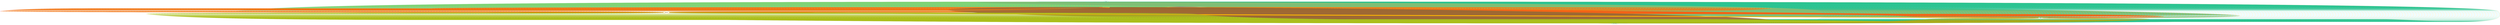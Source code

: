 graph  {
kc [color="#00D8EC", size=100];
popcorn [color="#E4202E", size=100];
ponce [color="#FFCE01", size=100];
otp [color=orange, size=100];
zevent [color="#57AF37", size=100];
kc -- popcorn  [color="#00D8EC", key=0];
kc -- popcorn  [color="#E4202E", key=1];
kc -- popcorn  [color="#00D8EC", key=2];
kc -- popcorn  [color="#E4202E", key=3];
kc -- popcorn  [color="#00D8EC", key=4];
kc -- popcorn  [color="#E4202E", key=5];
kc -- popcorn  [color="#00D8EC", key=6];
kc -- popcorn  [color="#E4202E", key=7];
kc -- popcorn  [color="#00D8EC", key=8];
kc -- popcorn  [color="#E4202E", key=9];
kc -- popcorn  [color="#00D8EC", key=10];
kc -- popcorn  [color="#E4202E", key=11];
kc -- popcorn  [color="#00D8EC", key=12];
kc -- popcorn  [color="#E4202E", key=13];
kc -- popcorn  [color="#00D8EC", key=14];
kc -- popcorn  [color="#E4202E", key=15];
kc -- popcorn  [color="#00D8EC", key=16];
kc -- popcorn  [color="#E4202E", key=17];
kc -- popcorn  [color="#00D8EC", key=18];
kc -- popcorn  [color="#E4202E", key=19];
kc -- popcorn  [color="#00D8EC", key=20];
kc -- popcorn  [color="#E4202E", key=21];
kc -- popcorn  [color="#00D8EC", key=22];
kc -- popcorn  [color="#E4202E", key=23];
kc -- popcorn  [color="#00D8EC", key=24];
kc -- popcorn  [color="#E4202E", key=25];
kc -- popcorn  [color="#00D8EC", key=26];
kc -- popcorn  [color="#E4202E", key=27];
kc -- popcorn  [color="#00D8EC", key=28];
kc -- popcorn  [color="#E4202E", key=29];
kc -- popcorn  [color="#00D8EC", key=30];
kc -- popcorn  [color="#E4202E", key=31];
kc -- popcorn  [color="#00D8EC", key=32];
kc -- popcorn  [color="#E4202E", key=33];
kc -- popcorn  [color="#00D8EC", key=34];
kc -- popcorn  [color="#E4202E", key=35];
kc -- popcorn  [color="#00D8EC", key=36];
kc -- popcorn  [color="#E4202E", key=37];
kc -- popcorn  [color="#00D8EC", key=38];
kc -- popcorn  [color="#E4202E", key=39];
kc -- popcorn  [color="#00D8EC", key=40];
kc -- popcorn  [color="#E4202E", key=41];
kc -- popcorn  [color="#00D8EC", key=42];
kc -- popcorn  [color="#E4202E", key=43];
kc -- popcorn  [color="#00D8EC", key=44];
kc -- popcorn  [color="#E4202E", key=45];
kc -- popcorn  [color="#00D8EC", key=46];
kc -- popcorn  [color="#E4202E", key=47];
kc -- popcorn  [color="#00D8EC", key=48];
kc -- popcorn  [color="#E4202E", key=49];
kc -- popcorn  [color="#00D8EC", key=50];
kc -- popcorn  [color="#E4202E", key=51];
kc -- popcorn  [color="#00D8EC", key=52];
kc -- popcorn  [color="#E4202E", key=53];
kc -- popcorn  [color="#00D8EC", key=54];
kc -- popcorn  [color="#E4202E", key=55];
kc -- popcorn  [color="#00D8EC", key=56];
kc -- popcorn  [color="#E4202E", key=57];
kc -- popcorn  [color="#00D8EC", key=58];
kc -- popcorn  [color="#E4202E", key=59];
kc -- popcorn  [color="#00D8EC", key=60];
kc -- popcorn  [color="#E4202E", key=61];
kc -- popcorn  [color="#00D8EC", key=62];
kc -- popcorn  [color="#E4202E", key=63];
kc -- popcorn  [color="#00D8EC", key=64];
kc -- popcorn  [color="#E4202E", key=65];
kc -- popcorn  [color="#00D8EC", key=66];
kc -- popcorn  [color="#E4202E", key=67];
kc -- popcorn  [color="#00D8EC", key=68];
kc -- popcorn  [color="#E4202E", key=69];
kc -- popcorn  [color="#00D8EC", key=70];
kc -- popcorn  [color="#E4202E", key=71];
kc -- popcorn  [color="#00D8EC", key=72];
kc -- popcorn  [color="#E4202E", key=73];
kc -- popcorn  [color="#00D8EC", key=74];
kc -- popcorn  [color="#E4202E", key=75];
kc -- popcorn  [color="#00D8EC", key=76];
kc -- popcorn  [color="#E4202E", key=77];
kc -- popcorn  [color="#00D8EC", key=78];
kc -- popcorn  [color="#E4202E", key=79];
kc -- popcorn  [color="#00D8EC", key=80];
kc -- popcorn  [color="#E4202E", key=81];
kc -- popcorn  [color="#00D8EC", key=82];
kc -- popcorn  [color="#E4202E", key=83];
kc -- popcorn  [color="#00D8EC", key=84];
kc -- popcorn  [color="#E4202E", key=85];
kc -- popcorn  [color="#00D8EC", key=86];
kc -- popcorn  [color="#E4202E", key=87];
kc -- popcorn  [color="#00D8EC", key=88];
kc -- popcorn  [color="#E4202E", key=89];
kc -- popcorn  [color="#00D8EC", key=90];
kc -- popcorn  [color="#E4202E", key=91];
kc -- popcorn  [color="#00D8EC", key=92];
kc -- popcorn  [color="#E4202E", key=93];
kc -- popcorn  [color="#00D8EC", key=94];
kc -- popcorn  [color="#E4202E", key=95];
kc -- popcorn  [color="#00D8EC", key=96];
kc -- popcorn  [color="#E4202E", key=97];
kc -- popcorn  [color="#00D8EC", key=98];
kc -- popcorn  [color="#E4202E", key=99];
kc -- popcorn  [color="#00D8EC", key=100];
kc -- popcorn  [color="#E4202E", key=101];
kc -- popcorn  [color="#00D8EC", key=102];
kc -- popcorn  [color="#E4202E", key=103];
kc -- popcorn  [color="#00D8EC", key=104];
kc -- popcorn  [color="#E4202E", key=105];
kc -- popcorn  [color="#00D8EC", key=106];
kc -- popcorn  [color="#E4202E", key=107];
kc -- popcorn  [color="#00D8EC", key=108];
kc -- popcorn  [color="#E4202E", key=109];
kc -- popcorn  [color="#00D8EC", key=110];
kc -- popcorn  [color="#E4202E", key=111];
kc -- popcorn  [color="#00D8EC", key=112];
kc -- popcorn  [color="#E4202E", key=113];
kc -- popcorn  [color="#00D8EC", key=114];
kc -- popcorn  [color="#E4202E", key=115];
kc -- popcorn  [color="#00D8EC", key=116];
kc -- popcorn  [color="#E4202E", key=117];
kc -- popcorn  [color="#00D8EC", key=118];
kc -- popcorn  [color="#E4202E", key=119];
kc -- popcorn  [color="#00D8EC", key=120];
kc -- popcorn  [color="#E4202E", key=121];
kc -- popcorn  [color="#00D8EC", key=122];
kc -- popcorn  [color="#E4202E", key=123];
kc -- popcorn  [color="#00D8EC", key=124];
kc -- popcorn  [color="#E4202E", key=125];
kc -- popcorn  [color="#00D8EC", key=126];
kc -- popcorn  [color="#E4202E", key=127];
kc -- popcorn  [color="#00D8EC", key=128];
kc -- popcorn  [color="#E4202E", key=129];
kc -- popcorn  [color="#00D8EC", key=130];
kc -- popcorn  [color="#E4202E", key=131];
kc -- popcorn  [color="#00D8EC", key=132];
kc -- popcorn  [color="#E4202E", key=133];
kc -- popcorn  [color="#00D8EC", key=134];
kc -- popcorn  [color="#E4202E", key=135];
kc -- popcorn  [color="#00D8EC", key=136];
kc -- popcorn  [color="#E4202E", key=137];
kc -- popcorn  [color="#00D8EC", key=138];
kc -- popcorn  [color="#E4202E", key=139];
kc -- popcorn  [color="#00D8EC", key=140];
kc -- popcorn  [color="#E4202E", key=141];
kc -- popcorn  [color="#00D8EC", key=142];
kc -- popcorn  [color="#E4202E", key=143];
kc -- popcorn  [color="#00D8EC", key=144];
kc -- popcorn  [color="#E4202E", key=145];
kc -- popcorn  [color="#00D8EC", key=146];
kc -- popcorn  [color="#E4202E", key=147];
kc -- popcorn  [color="#00D8EC", key=148];
kc -- popcorn  [color="#E4202E", key=149];
kc -- popcorn  [color="#00D8EC", key=150];
kc -- popcorn  [color="#E4202E", key=151];
kc -- popcorn  [color="#00D8EC", key=152];
kc -- popcorn  [color="#E4202E", key=153];
kc -- popcorn  [color="#00D8EC", key=154];
kc -- popcorn  [color="#E4202E", key=155];
kc -- popcorn  [color="#00D8EC", key=156];
kc -- popcorn  [color="#E4202E", key=157];
kc -- popcorn  [color="#00D8EC", key=158];
kc -- popcorn  [color="#E4202E", key=159];
kc -- popcorn  [color="#00D8EC", key=160];
kc -- popcorn  [color="#E4202E", key=161];
kc -- popcorn  [color="#00D8EC", key=162];
kc -- popcorn  [color="#E4202E", key=163];
kc -- popcorn  [color="#00D8EC", key=164];
kc -- popcorn  [color="#E4202E", key=165];
kc -- popcorn  [color="#00D8EC", key=166];
kc -- popcorn  [color="#E4202E", key=167];
kc -- popcorn  [color="#00D8EC", key=168];
kc -- popcorn  [color="#E4202E", key=169];
kc -- popcorn  [color="#00D8EC", key=170];
kc -- popcorn  [color="#E4202E", key=171];
kc -- popcorn  [color="#00D8EC", key=172];
kc -- popcorn  [color="#E4202E", key=173];
kc -- popcorn  [color="#00D8EC", key=174];
kc -- popcorn  [color="#E4202E", key=175];
kc -- popcorn  [color="#00D8EC", key=176];
kc -- popcorn  [color="#E4202E", key=177];
kc -- popcorn  [color="#00D8EC", key=178];
kc -- popcorn  [color="#E4202E", key=179];
kc -- popcorn  [color="#00D8EC", key=180];
kc -- popcorn  [color="#E4202E", key=181];
kc -- popcorn  [color="#00D8EC", key=182];
kc -- popcorn  [color="#E4202E", key=183];
kc -- popcorn  [color="#00D8EC", key=184];
kc -- popcorn  [color="#E4202E", key=185];
kc -- popcorn  [color="#00D8EC", key=186];
kc -- popcorn  [color="#E4202E", key=187];
kc -- popcorn  [color="#00D8EC", key=188];
kc -- popcorn  [color="#E4202E", key=189];
kc -- popcorn  [color="#00D8EC", key=190];
kc -- popcorn  [color="#E4202E", key=191];
kc -- popcorn  [color="#00D8EC", key=192];
kc -- popcorn  [color="#E4202E", key=193];
kc -- popcorn  [color="#00D8EC", key=194];
kc -- popcorn  [color="#E4202E", key=195];
kc -- popcorn  [color="#00D8EC", key=196];
kc -- popcorn  [color="#E4202E", key=197];
kc -- popcorn  [color="#00D8EC", key=198];
kc -- popcorn  [color="#E4202E", key=199];
kc -- popcorn  [color="#00D8EC", key=200];
kc -- popcorn  [color="#E4202E", key=201];
kc -- popcorn  [color="#00D8EC", key=202];
kc -- popcorn  [color="#E4202E", key=203];
kc -- popcorn  [color="#00D8EC", key=204];
kc -- popcorn  [color="#E4202E", key=205];
kc -- popcorn  [color="#00D8EC", key=206];
kc -- popcorn  [color="#E4202E", key=207];
kc -- popcorn  [color="#00D8EC", key=208];
kc -- popcorn  [color="#E4202E", key=209];
kc -- popcorn  [color="#00D8EC", key=210];
kc -- popcorn  [color="#E4202E", key=211];
kc -- popcorn  [color="#00D8EC", key=212];
kc -- popcorn  [color="#E4202E", key=213];
kc -- popcorn  [color="#00D8EC", key=214];
kc -- popcorn  [color="#E4202E", key=215];
kc -- popcorn  [color="#00D8EC", key=216];
kc -- popcorn  [color="#E4202E", key=217];
kc -- popcorn  [color="#00D8EC", key=218];
kc -- popcorn  [color="#E4202E", key=219];
kc -- popcorn  [color="#00D8EC", key=220];
kc -- popcorn  [color="#E4202E", key=221];
kc -- popcorn  [color="#00D8EC", key=222];
kc -- popcorn  [color="#E4202E", key=223];
kc -- popcorn  [color="#00D8EC", key=224];
kc -- popcorn  [color="#E4202E", key=225];
kc -- popcorn  [color="#00D8EC", key=226];
kc -- popcorn  [color="#E4202E", key=227];
kc -- popcorn  [color="#00D8EC", key=228];
kc -- popcorn  [color="#E4202E", key=229];
kc -- popcorn  [color="#00D8EC", key=230];
kc -- popcorn  [color="#E4202E", key=231];
kc -- popcorn  [color="#00D8EC", key=232];
kc -- popcorn  [color="#E4202E", key=233];
kc -- popcorn  [color="#00D8EC", key=234];
kc -- popcorn  [color="#E4202E", key=235];
kc -- popcorn  [color="#00D8EC", key=236];
kc -- popcorn  [color="#E4202E", key=237];
kc -- popcorn  [color="#00D8EC", key=238];
kc -- popcorn  [color="#E4202E", key=239];
kc -- popcorn  [color="#00D8EC", key=240];
kc -- popcorn  [color="#E4202E", key=241];
kc -- popcorn  [color="#00D8EC", key=242];
kc -- popcorn  [color="#E4202E", key=243];
kc -- popcorn  [color="#00D8EC", key=244];
kc -- popcorn  [color="#E4202E", key=245];
kc -- popcorn  [color="#00D8EC", key=246];
kc -- popcorn  [color="#E4202E", key=247];
kc -- popcorn  [color="#00D8EC", key=248];
kc -- popcorn  [color="#E4202E", key=249];
kc -- popcorn  [color="#00D8EC", key=250];
kc -- popcorn  [color="#E4202E", key=251];
kc -- popcorn  [color="#00D8EC", key=252];
kc -- popcorn  [color="#E4202E", key=253];
kc -- popcorn  [color="#00D8EC", key=254];
kc -- popcorn  [color="#E4202E", key=255];
kc -- popcorn  [color="#00D8EC", key=256];
kc -- popcorn  [color="#E4202E", key=257];
kc -- popcorn  [color="#00D8EC", key=258];
kc -- popcorn  [color="#E4202E", key=259];
kc -- popcorn  [color="#00D8EC", key=260];
kc -- popcorn  [color="#E4202E", key=261];
kc -- popcorn  [color="#00D8EC", key=262];
kc -- popcorn  [color="#E4202E", key=263];
kc -- popcorn  [color="#00D8EC", key=264];
kc -- popcorn  [color="#E4202E", key=265];
kc -- popcorn  [color="#00D8EC", key=266];
kc -- popcorn  [color="#E4202E", key=267];
kc -- popcorn  [color="#00D8EC", key=268];
kc -- popcorn  [color="#E4202E", key=269];
kc -- popcorn  [color="#00D8EC", key=270];
kc -- popcorn  [color="#E4202E", key=271];
kc -- popcorn  [color="#00D8EC", key=272];
kc -- popcorn  [color="#E4202E", key=273];
kc -- popcorn  [color="#00D8EC", key=274];
kc -- popcorn  [color="#E4202E", key=275];
kc -- popcorn  [color="#00D8EC", key=276];
kc -- popcorn  [color="#E4202E", key=277];
kc -- popcorn  [color="#00D8EC", key=278];
kc -- popcorn  [color="#E4202E", key=279];
kc -- popcorn  [color="#00D8EC", key=280];
kc -- popcorn  [color="#E4202E", key=281];
kc -- popcorn  [color="#00D8EC", key=282];
kc -- popcorn  [color="#E4202E", key=283];
kc -- popcorn  [color="#00D8EC", key=284];
kc -- popcorn  [color="#E4202E", key=285];
kc -- popcorn  [color="#00D8EC", key=286];
kc -- popcorn  [color="#E4202E", key=287];
kc -- popcorn  [color="#00D8EC", key=288];
kc -- popcorn  [color="#E4202E", key=289];
kc -- popcorn  [color="#00D8EC", key=290];
kc -- popcorn  [color="#E4202E", key=291];
kc -- popcorn  [color="#00D8EC", key=292];
kc -- popcorn  [color="#E4202E", key=293];
kc -- popcorn  [color="#00D8EC", key=294];
kc -- popcorn  [color="#E4202E", key=295];
kc -- popcorn  [color="#00D8EC", key=296];
kc -- popcorn  [color="#E4202E", key=297];
kc -- popcorn  [color="#00D8EC", key=298];
kc -- popcorn  [color="#E4202E", key=299];
kc -- popcorn  [color="#00D8EC", key=300];
kc -- popcorn  [color="#E4202E", key=301];
kc -- popcorn  [color="#00D8EC", key=302];
kc -- popcorn  [color="#E4202E", key=303];
kc -- popcorn  [color="#00D8EC", key=304];
kc -- popcorn  [color="#E4202E", key=305];
kc -- popcorn  [color="#00D8EC", key=306];
kc -- popcorn  [color="#E4202E", key=307];
kc -- popcorn  [color="#00D8EC", key=308];
kc -- popcorn  [color="#E4202E", key=309];
kc -- popcorn  [color="#00D8EC", key=310];
kc -- popcorn  [color="#E4202E", key=311];
kc -- popcorn  [color="#00D8EC", key=312];
kc -- popcorn  [color="#E4202E", key=313];
kc -- popcorn  [color="#00D8EC", key=314];
kc -- popcorn  [color="#E4202E", key=315];
kc -- popcorn  [color="#00D8EC", key=316];
kc -- popcorn  [color="#E4202E", key=317];
kc -- popcorn  [color="#00D8EC", key=318];
kc -- popcorn  [color="#E4202E", key=319];
kc -- popcorn  [color="#00D8EC", key=320];
kc -- popcorn  [color="#E4202E", key=321];
kc -- popcorn  [color="#00D8EC", key=322];
kc -- popcorn  [color="#E4202E", key=323];
kc -- popcorn  [color="#00D8EC", key=324];
kc -- popcorn  [color="#E4202E", key=325];
kc -- popcorn  [color="#00D8EC", key=326];
kc -- popcorn  [color="#E4202E", key=327];
kc -- popcorn  [color="#00D8EC", key=328];
kc -- popcorn  [color="#E4202E", key=329];
kc -- popcorn  [color="#00D8EC", key=330];
kc -- popcorn  [color="#E4202E", key=331];
kc -- popcorn  [color="#00D8EC", key=332];
kc -- popcorn  [color="#E4202E", key=333];
kc -- popcorn  [color="#00D8EC", key=334];
kc -- popcorn  [color="#E4202E", key=335];
kc -- popcorn  [color="#00D8EC", key=336];
kc -- popcorn  [color="#E4202E", key=337];
kc -- popcorn  [color="#00D8EC", key=338];
kc -- popcorn  [color="#E4202E", key=339];
kc -- popcorn  [color="#00D8EC", key=340];
kc -- popcorn  [color="#E4202E", key=341];
kc -- popcorn  [color="#00D8EC", key=342];
kc -- popcorn  [color="#E4202E", key=343];
kc -- popcorn  [color="#00D8EC", key=344];
kc -- popcorn  [color="#E4202E", key=345];
kc -- popcorn  [color="#00D8EC", key=346];
kc -- popcorn  [color="#E4202E", key=347];
kc -- popcorn  [color="#00D8EC", key=348];
kc -- popcorn  [color="#E4202E", key=349];
kc -- popcorn  [color="#00D8EC", key=350];
kc -- popcorn  [color="#E4202E", key=351];
kc -- popcorn  [color="#00D8EC", key=352];
kc -- popcorn  [color="#E4202E", key=353];
kc -- popcorn  [color="#00D8EC", key=354];
kc -- popcorn  [color="#E4202E", key=355];
kc -- popcorn  [color="#00D8EC", key=356];
kc -- popcorn  [color="#E4202E", key=357];
kc -- popcorn  [color="#00D8EC", key=358];
kc -- popcorn  [color="#E4202E", key=359];
kc -- popcorn  [color="#00D8EC", key=360];
kc -- popcorn  [color="#E4202E", key=361];
kc -- popcorn  [color="#00D8EC", key=362];
kc -- popcorn  [color="#E4202E", key=363];
kc -- popcorn  [color="#00D8EC", key=364];
kc -- popcorn  [color="#E4202E", key=365];
kc -- popcorn  [color="#00D8EC", key=366];
kc -- popcorn  [color="#E4202E", key=367];
kc -- popcorn  [color="#00D8EC", key=368];
kc -- popcorn  [color="#E4202E", key=369];
kc -- popcorn  [color="#00D8EC", key=370];
kc -- popcorn  [color="#E4202E", key=371];
kc -- popcorn  [color="#00D8EC", key=372];
kc -- popcorn  [color="#E4202E", key=373];
kc -- popcorn  [color="#00D8EC", key=374];
kc -- popcorn  [color="#E4202E", key=375];
kc -- popcorn  [color="#00D8EC", key=376];
kc -- popcorn  [color="#E4202E", key=377];
kc -- popcorn  [color="#00D8EC", key=378];
kc -- popcorn  [color="#E4202E", key=379];
kc -- popcorn  [color="#00D8EC", key=380];
kc -- popcorn  [color="#E4202E", key=381];
kc -- popcorn  [color="#00D8EC", key=382];
kc -- popcorn  [color="#E4202E", key=383];
kc -- popcorn  [color="#00D8EC", key=384];
kc -- popcorn  [color="#E4202E", key=385];
kc -- popcorn  [color="#00D8EC", key=386];
kc -- popcorn  [color="#E4202E", key=387];
kc -- popcorn  [color="#00D8EC", key=388];
kc -- popcorn  [color="#E4202E", key=389];
kc -- popcorn  [color="#00D8EC", key=390];
kc -- popcorn  [color="#E4202E", key=391];
kc -- popcorn  [color="#00D8EC", key=392];
kc -- popcorn  [color="#E4202E", key=393];
kc -- popcorn  [color="#00D8EC", key=394];
kc -- popcorn  [color="#E4202E", key=395];
kc -- popcorn  [color="#00D8EC", key=396];
kc -- popcorn  [color="#E4202E", key=397];
kc -- popcorn  [color="#00D8EC", key=398];
kc -- popcorn  [color="#E4202E", key=399];
kc -- popcorn  [color="#00D8EC", key=400];
kc -- popcorn  [color="#E4202E", key=401];
kc -- popcorn  [color="#00D8EC", key=402];
kc -- popcorn  [color="#E4202E", key=403];
kc -- popcorn  [color="#00D8EC", key=404];
kc -- popcorn  [color="#E4202E", key=405];
kc -- popcorn  [color="#00D8EC", key=406];
kc -- popcorn  [color="#E4202E", key=407];
kc -- popcorn  [color="#00D8EC", key=408];
kc -- popcorn  [color="#E4202E", key=409];
kc -- popcorn  [color="#00D8EC", key=410];
kc -- popcorn  [color="#E4202E", key=411];
kc -- popcorn  [color="#00D8EC", key=412];
kc -- popcorn  [color="#E4202E", key=413];
kc -- popcorn  [color="#00D8EC", key=414];
kc -- popcorn  [color="#E4202E", key=415];
kc -- popcorn  [color="#00D8EC", key=416];
kc -- popcorn  [color="#E4202E", key=417];
kc -- popcorn  [color="#00D8EC", key=418];
kc -- popcorn  [color="#E4202E", key=419];
kc -- popcorn  [color="#00D8EC", key=420];
kc -- popcorn  [color="#E4202E", key=421];
kc -- popcorn  [color="#00D8EC", key=422];
kc -- popcorn  [color="#E4202E", key=423];
kc -- popcorn  [color="#00D8EC", key=424];
kc -- popcorn  [color="#E4202E", key=425];
kc -- popcorn  [color="#00D8EC", key=426];
kc -- popcorn  [color="#E4202E", key=427];
kc -- popcorn  [color="#00D8EC", key=428];
kc -- popcorn  [color="#E4202E", key=429];
kc -- popcorn  [color="#00D8EC", key=430];
kc -- popcorn  [color="#E4202E", key=431];
kc -- popcorn  [color="#00D8EC", key=432];
kc -- popcorn  [color="#E4202E", key=433];
kc -- popcorn  [color="#00D8EC", key=434];
kc -- popcorn  [color="#E4202E", key=435];
kc -- popcorn  [color="#00D8EC", key=436];
kc -- popcorn  [color="#E4202E", key=437];
kc -- popcorn  [color="#00D8EC", key=438];
kc -- popcorn  [color="#E4202E", key=439];
kc -- popcorn  [color="#00D8EC", key=440];
kc -- popcorn  [color="#E4202E", key=441];
kc -- popcorn  [color="#00D8EC", key=442];
kc -- popcorn  [color="#E4202E", key=443];
kc -- popcorn  [color="#00D8EC", key=444];
kc -- popcorn  [color="#E4202E", key=445];
kc -- popcorn  [color="#00D8EC", key=446];
kc -- popcorn  [color="#E4202E", key=447];
kc -- popcorn  [color="#00D8EC", key=448];
kc -- popcorn  [color="#E4202E", key=449];
kc -- popcorn  [color="#00D8EC", key=450];
kc -- popcorn  [color="#E4202E", key=451];
kc -- popcorn  [color="#00D8EC", key=452];
kc -- popcorn  [color="#E4202E", key=453];
kc -- popcorn  [color="#00D8EC", key=454];
kc -- popcorn  [color="#E4202E", key=455];
kc -- popcorn  [color="#00D8EC", key=456];
kc -- popcorn  [color="#E4202E", key=457];
kc -- popcorn  [color="#00D8EC", key=458];
kc -- popcorn  [color="#E4202E", key=459];
kc -- popcorn  [color="#00D8EC", key=460];
kc -- popcorn  [color="#E4202E", key=461];
kc -- popcorn  [color="#00D8EC", key=462];
kc -- popcorn  [color="#E4202E", key=463];
kc -- popcorn  [color="#00D8EC", key=464];
kc -- popcorn  [color="#E4202E", key=465];
kc -- popcorn  [color="#00D8EC", key=466];
kc -- popcorn  [color="#E4202E", key=467];
kc -- popcorn  [color="#00D8EC", key=468];
kc -- popcorn  [color="#E4202E", key=469];
kc -- popcorn  [color="#00D8EC", key=470];
kc -- popcorn  [color="#E4202E", key=471];
kc -- popcorn  [color="#00D8EC", key=472];
kc -- popcorn  [color="#E4202E", key=473];
kc -- popcorn  [color="#00D8EC", key=474];
kc -- popcorn  [color="#E4202E", key=475];
kc -- popcorn  [color="#00D8EC", key=476];
kc -- popcorn  [color="#E4202E", key=477];
kc -- popcorn  [color="#00D8EC", key=478];
kc -- popcorn  [color="#E4202E", key=479];
kc -- popcorn  [color="#00D8EC", key=480];
kc -- popcorn  [color="#E4202E", key=481];
kc -- popcorn  [color="#00D8EC", key=482];
kc -- popcorn  [color="#E4202E", key=483];
kc -- popcorn  [color="#00D8EC", key=484];
kc -- popcorn  [color="#E4202E", key=485];
kc -- popcorn  [color="#00D8EC", key=486];
kc -- popcorn  [color="#E4202E", key=487];
kc -- popcorn  [color="#00D8EC", key=488];
kc -- popcorn  [color="#E4202E", key=489];
kc -- popcorn  [color="#00D8EC", key=490];
kc -- popcorn  [color="#E4202E", key=491];
kc -- popcorn  [color="#00D8EC", key=492];
kc -- popcorn  [color="#E4202E", key=493];
kc -- popcorn  [color="#00D8EC", key=494];
kc -- popcorn  [color="#E4202E", key=495];
kc -- popcorn  [color="#00D8EC", key=496];
kc -- popcorn  [color="#E4202E", key=497];
kc -- popcorn  [color="#00D8EC", key=498];
kc -- popcorn  [color="#E4202E", key=499];
kc -- popcorn  [color="#00D8EC", key=500];
kc -- popcorn  [color="#E4202E", key=501];
kc -- popcorn  [color="#00D8EC", key=502];
kc -- popcorn  [color="#E4202E", key=503];
kc -- popcorn  [color="#00D8EC", key=504];
kc -- popcorn  [color="#E4202E", key=505];
kc -- popcorn  [color="#00D8EC", key=506];
kc -- popcorn  [color="#E4202E", key=507];
kc -- popcorn  [color="#00D8EC", key=508];
kc -- popcorn  [color="#E4202E", key=509];
kc -- popcorn  [color="#00D8EC", key=510];
kc -- popcorn  [color="#E4202E", key=511];
kc -- popcorn  [color="#00D8EC", key=512];
kc -- popcorn  [color="#E4202E", key=513];
kc -- popcorn  [color="#00D8EC", key=514];
kc -- popcorn  [color="#E4202E", key=515];
kc -- popcorn  [color="#00D8EC", key=516];
kc -- popcorn  [color="#E4202E", key=517];
kc -- popcorn  [color="#00D8EC", key=518];
kc -- popcorn  [color="#E4202E", key=519];
kc -- popcorn  [color="#00D8EC", key=520];
kc -- popcorn  [color="#E4202E", key=521];
kc -- popcorn  [color="#00D8EC", key=522];
kc -- popcorn  [color="#E4202E", key=523];
kc -- popcorn  [color="#00D8EC", key=524];
kc -- popcorn  [color="#E4202E", key=525];
kc -- popcorn  [color="#00D8EC", key=526];
kc -- popcorn  [color="#E4202E", key=527];
kc -- popcorn  [color="#00D8EC", key=528];
kc -- popcorn  [color="#E4202E", key=529];
kc -- popcorn  [color="#00D8EC", key=530];
kc -- popcorn  [color="#E4202E", key=531];
kc -- popcorn  [color="#00D8EC", key=532];
kc -- popcorn  [color="#E4202E", key=533];
kc -- popcorn  [color="#00D8EC", key=534];
kc -- popcorn  [color="#E4202E", key=535];
kc -- popcorn  [color="#00D8EC", key=536];
kc -- popcorn  [color="#E4202E", key=537];
kc -- popcorn  [color="#00D8EC", key=538];
kc -- popcorn  [color="#E4202E", key=539];
kc -- popcorn  [color="#00D8EC", key=540];
kc -- popcorn  [color="#E4202E", key=541];
kc -- popcorn  [color="#00D8EC", key=542];
kc -- popcorn  [color="#E4202E", key=543];
kc -- popcorn  [color="#00D8EC", key=544];
kc -- popcorn  [color="#E4202E", key=545];
kc -- popcorn  [color="#00D8EC", key=546];
kc -- popcorn  [color="#E4202E", key=547];
kc -- popcorn  [color="#00D8EC", key=548];
kc -- popcorn  [color="#E4202E", key=549];
kc -- popcorn  [color="#00D8EC", key=550];
kc -- popcorn  [color="#E4202E", key=551];
kc -- popcorn  [color="#00D8EC", key=552];
kc -- popcorn  [color="#E4202E", key=553];
kc -- popcorn  [color="#00D8EC", key=554];
kc -- popcorn  [color="#E4202E", key=555];
kc -- popcorn  [color="#00D8EC", key=556];
kc -- popcorn  [color="#E4202E", key=557];
kc -- popcorn  [color="#00D8EC", key=558];
kc -- popcorn  [color="#E4202E", key=559];
kc -- popcorn  [color="#00D8EC", key=560];
kc -- popcorn  [color="#E4202E", key=561];
kc -- popcorn  [color="#00D8EC", key=562];
kc -- popcorn  [color="#E4202E", key=563];
kc -- popcorn  [color="#00D8EC", key=564];
kc -- popcorn  [color="#E4202E", key=565];
kc -- popcorn  [color="#00D8EC", key=566];
kc -- popcorn  [color="#E4202E", key=567];
kc -- popcorn  [color="#00D8EC", key=568];
kc -- popcorn  [color="#E4202E", key=569];
kc -- popcorn  [color="#00D8EC", key=570];
kc -- popcorn  [color="#E4202E", key=571];
kc -- popcorn  [color="#00D8EC", key=572];
kc -- popcorn  [color="#E4202E", key=573];
kc -- popcorn  [color="#00D8EC", key=574];
kc -- popcorn  [color="#E4202E", key=575];
kc -- popcorn  [color="#00D8EC", key=576];
kc -- popcorn  [color="#E4202E", key=577];
kc -- popcorn  [color="#00D8EC", key=578];
kc -- popcorn  [color="#E4202E", key=579];
kc -- popcorn  [color="#00D8EC", key=580];
kc -- popcorn  [color="#E4202E", key=581];
kc -- ponce  [color="#00D8EC", key=0];
kc -- ponce  [color="#FFCE01", key=1];
kc -- ponce  [color="#00D8EC", key=2];
kc -- ponce  [color="#FFCE01", key=3];
kc -- ponce  [color="#00D8EC", key=4];
kc -- ponce  [color="#FFCE01", key=5];
kc -- ponce  [color="#00D8EC", key=6];
kc -- ponce  [color="#FFCE01", key=7];
kc -- ponce  [color="#00D8EC", key=8];
kc -- ponce  [color="#FFCE01", key=9];
kc -- ponce  [color="#00D8EC", key=10];
kc -- ponce  [color="#FFCE01", key=11];
kc -- ponce  [color="#00D8EC", key=12];
kc -- ponce  [color="#FFCE01", key=13];
kc -- ponce  [color="#00D8EC", key=14];
kc -- ponce  [color="#FFCE01", key=15];
kc -- ponce  [color="#00D8EC", key=16];
kc -- ponce  [color="#FFCE01", key=17];
kc -- ponce  [color="#00D8EC", key=18];
kc -- ponce  [color="#FFCE01", key=19];
kc -- ponce  [color="#00D8EC", key=20];
kc -- ponce  [color="#FFCE01", key=21];
kc -- ponce  [color="#00D8EC", key=22];
kc -- ponce  [color="#FFCE01", key=23];
kc -- ponce  [color="#00D8EC", key=24];
kc -- ponce  [color="#FFCE01", key=25];
kc -- ponce  [color="#00D8EC", key=26];
kc -- ponce  [color="#FFCE01", key=27];
kc -- ponce  [color="#00D8EC", key=28];
kc -- ponce  [color="#FFCE01", key=29];
kc -- ponce  [color="#00D8EC", key=30];
kc -- ponce  [color="#FFCE01", key=31];
kc -- ponce  [color="#00D8EC", key=32];
kc -- ponce  [color="#FFCE01", key=33];
kc -- ponce  [color="#00D8EC", key=34];
kc -- ponce  [color="#FFCE01", key=35];
kc -- ponce  [color="#00D8EC", key=36];
kc -- ponce  [color="#FFCE01", key=37];
kc -- ponce  [color="#00D8EC", key=38];
kc -- ponce  [color="#FFCE01", key=39];
kc -- ponce  [color="#00D8EC", key=40];
kc -- ponce  [color="#FFCE01", key=41];
kc -- ponce  [color="#00D8EC", key=42];
kc -- ponce  [color="#FFCE01", key=43];
kc -- ponce  [color="#00D8EC", key=44];
kc -- ponce  [color="#FFCE01", key=45];
kc -- ponce  [color="#00D8EC", key=46];
kc -- ponce  [color="#FFCE01", key=47];
kc -- ponce  [color="#00D8EC", key=48];
kc -- ponce  [color="#FFCE01", key=49];
kc -- ponce  [color="#00D8EC", key=50];
kc -- ponce  [color="#FFCE01", key=51];
kc -- ponce  [color="#00D8EC", key=52];
kc -- ponce  [color="#FFCE01", key=53];
kc -- ponce  [color="#00D8EC", key=54];
kc -- ponce  [color="#FFCE01", key=55];
kc -- ponce  [color="#00D8EC", key=56];
kc -- ponce  [color="#FFCE01", key=57];
kc -- ponce  [color="#00D8EC", key=58];
kc -- ponce  [color="#FFCE01", key=59];
kc -- ponce  [color="#00D8EC", key=60];
kc -- ponce  [color="#FFCE01", key=61];
kc -- ponce  [color="#00D8EC", key=62];
kc -- ponce  [color="#FFCE01", key=63];
kc -- ponce  [color="#00D8EC", key=64];
kc -- ponce  [color="#FFCE01", key=65];
kc -- ponce  [color="#00D8EC", key=66];
kc -- ponce  [color="#FFCE01", key=67];
kc -- ponce  [color="#00D8EC", key=68];
kc -- ponce  [color="#FFCE01", key=69];
kc -- ponce  [color="#00D8EC", key=70];
kc -- ponce  [color="#FFCE01", key=71];
kc -- ponce  [color="#00D8EC", key=72];
kc -- ponce  [color="#FFCE01", key=73];
kc -- ponce  [color="#00D8EC", key=74];
kc -- ponce  [color="#FFCE01", key=75];
kc -- ponce  [color="#00D8EC", key=76];
kc -- ponce  [color="#FFCE01", key=77];
kc -- ponce  [color="#00D8EC", key=78];
kc -- ponce  [color="#FFCE01", key=79];
kc -- ponce  [color="#00D8EC", key=80];
kc -- ponce  [color="#FFCE01", key=81];
kc -- ponce  [color="#00D8EC", key=82];
kc -- ponce  [color="#FFCE01", key=83];
kc -- ponce  [color="#00D8EC", key=84];
kc -- ponce  [color="#FFCE01", key=85];
kc -- ponce  [color="#00D8EC", key=86];
kc -- ponce  [color="#FFCE01", key=87];
kc -- ponce  [color="#00D8EC", key=88];
kc -- ponce  [color="#FFCE01", key=89];
kc -- ponce  [color="#00D8EC", key=90];
kc -- ponce  [color="#FFCE01", key=91];
kc -- ponce  [color="#00D8EC", key=92];
kc -- ponce  [color="#FFCE01", key=93];
kc -- ponce  [color="#00D8EC", key=94];
kc -- ponce  [color="#FFCE01", key=95];
kc -- ponce  [color="#00D8EC", key=96];
kc -- ponce  [color="#FFCE01", key=97];
kc -- ponce  [color="#00D8EC", key=98];
kc -- ponce  [color="#FFCE01", key=99];
kc -- ponce  [color="#00D8EC", key=100];
kc -- ponce  [color="#FFCE01", key=101];
kc -- ponce  [color="#00D8EC", key=102];
kc -- ponce  [color="#FFCE01", key=103];
kc -- ponce  [color="#00D8EC", key=104];
kc -- ponce  [color="#FFCE01", key=105];
kc -- ponce  [color="#00D8EC", key=106];
kc -- ponce  [color="#FFCE01", key=107];
kc -- ponce  [color="#00D8EC", key=108];
kc -- ponce  [color="#FFCE01", key=109];
kc -- ponce  [color="#00D8EC", key=110];
kc -- ponce  [color="#FFCE01", key=111];
kc -- ponce  [color="#00D8EC", key=112];
kc -- ponce  [color="#FFCE01", key=113];
kc -- ponce  [color="#00D8EC", key=114];
kc -- ponce  [color="#FFCE01", key=115];
kc -- ponce  [color="#00D8EC", key=116];
kc -- ponce  [color="#FFCE01", key=117];
kc -- ponce  [color="#00D8EC", key=118];
kc -- ponce  [color="#FFCE01", key=119];
kc -- ponce  [color="#00D8EC", key=120];
kc -- ponce  [color="#FFCE01", key=121];
kc -- ponce  [color="#00D8EC", key=122];
kc -- ponce  [color="#FFCE01", key=123];
kc -- ponce  [color="#00D8EC", key=124];
kc -- ponce  [color="#FFCE01", key=125];
kc -- ponce  [color="#00D8EC", key=126];
kc -- ponce  [color="#FFCE01", key=127];
kc -- ponce  [color="#00D8EC", key=128];
kc -- ponce  [color="#FFCE01", key=129];
kc -- ponce  [color="#00D8EC", key=130];
kc -- ponce  [color="#FFCE01", key=131];
kc -- ponce  [color="#00D8EC", key=132];
kc -- ponce  [color="#FFCE01", key=133];
kc -- ponce  [color="#00D8EC", key=134];
kc -- ponce  [color="#FFCE01", key=135];
kc -- ponce  [color="#00D8EC", key=136];
kc -- ponce  [color="#FFCE01", key=137];
kc -- ponce  [color="#00D8EC", key=138];
kc -- ponce  [color="#FFCE01", key=139];
kc -- ponce  [color="#00D8EC", key=140];
kc -- ponce  [color="#FFCE01", key=141];
kc -- ponce  [color="#00D8EC", key=142];
kc -- ponce  [color="#FFCE01", key=143];
kc -- ponce  [color="#00D8EC", key=144];
kc -- ponce  [color="#FFCE01", key=145];
kc -- ponce  [color="#00D8EC", key=146];
kc -- ponce  [color="#FFCE01", key=147];
kc -- ponce  [color="#00D8EC", key=148];
kc -- ponce  [color="#FFCE01", key=149];
kc -- ponce  [color="#00D8EC", key=150];
kc -- ponce  [color="#FFCE01", key=151];
kc -- ponce  [color="#00D8EC", key=152];
kc -- ponce  [color="#FFCE01", key=153];
kc -- ponce  [color="#00D8EC", key=154];
kc -- ponce  [color="#FFCE01", key=155];
kc -- ponce  [color="#00D8EC", key=156];
kc -- ponce  [color="#FFCE01", key=157];
kc -- ponce  [color="#00D8EC", key=158];
kc -- ponce  [color="#FFCE01", key=159];
kc -- ponce  [color="#00D8EC", key=160];
kc -- ponce  [color="#FFCE01", key=161];
kc -- ponce  [color="#00D8EC", key=162];
kc -- ponce  [color="#FFCE01", key=163];
kc -- ponce  [color="#00D8EC", key=164];
kc -- ponce  [color="#FFCE01", key=165];
kc -- ponce  [color="#00D8EC", key=166];
kc -- ponce  [color="#FFCE01", key=167];
kc -- ponce  [color="#00D8EC", key=168];
kc -- ponce  [color="#FFCE01", key=169];
kc -- ponce  [color="#00D8EC", key=170];
kc -- ponce  [color="#FFCE01", key=171];
kc -- ponce  [color="#00D8EC", key=172];
kc -- ponce  [color="#FFCE01", key=173];
kc -- ponce  [color="#00D8EC", key=174];
kc -- ponce  [color="#FFCE01", key=175];
kc -- ponce  [color="#00D8EC", key=176];
kc -- ponce  [color="#FFCE01", key=177];
kc -- ponce  [color="#00D8EC", key=178];
kc -- ponce  [color="#FFCE01", key=179];
kc -- ponce  [color="#00D8EC", key=180];
kc -- ponce  [color="#FFCE01", key=181];
kc -- ponce  [color="#00D8EC", key=182];
kc -- ponce  [color="#FFCE01", key=183];
kc -- ponce  [color="#00D8EC", key=184];
kc -- ponce  [color="#FFCE01", key=185];
kc -- ponce  [color="#00D8EC", key=186];
kc -- ponce  [color="#FFCE01", key=187];
kc -- ponce  [color="#00D8EC", key=188];
kc -- ponce  [color="#FFCE01", key=189];
kc -- ponce  [color="#00D8EC", key=190];
kc -- ponce  [color="#FFCE01", key=191];
kc -- ponce  [color="#00D8EC", key=192];
kc -- ponce  [color="#FFCE01", key=193];
kc -- ponce  [color="#00D8EC", key=194];
kc -- ponce  [color="#FFCE01", key=195];
kc -- ponce  [color="#00D8EC", key=196];
kc -- ponce  [color="#FFCE01", key=197];
kc -- ponce  [color="#00D8EC", key=198];
kc -- ponce  [color="#FFCE01", key=199];
kc -- ponce  [color="#00D8EC", key=200];
kc -- ponce  [color="#FFCE01", key=201];
kc -- ponce  [color="#00D8EC", key=202];
kc -- ponce  [color="#FFCE01", key=203];
kc -- ponce  [color="#00D8EC", key=204];
kc -- ponce  [color="#FFCE01", key=205];
kc -- ponce  [color="#00D8EC", key=206];
kc -- ponce  [color="#FFCE01", key=207];
kc -- ponce  [color="#00D8EC", key=208];
kc -- ponce  [color="#FFCE01", key=209];
kc -- ponce  [color="#00D8EC", key=210];
kc -- ponce  [color="#FFCE01", key=211];
kc -- ponce  [color="#00D8EC", key=212];
kc -- ponce  [color="#FFCE01", key=213];
kc -- ponce  [color="#00D8EC", key=214];
kc -- ponce  [color="#FFCE01", key=215];
kc -- ponce  [color="#00D8EC", key=216];
kc -- ponce  [color="#FFCE01", key=217];
kc -- ponce  [color="#00D8EC", key=218];
kc -- ponce  [color="#FFCE01", key=219];
kc -- ponce  [color="#00D8EC", key=220];
kc -- ponce  [color="#FFCE01", key=221];
kc -- ponce  [color="#00D8EC", key=222];
kc -- ponce  [color="#FFCE01", key=223];
kc -- ponce  [color="#00D8EC", key=224];
kc -- ponce  [color="#FFCE01", key=225];
kc -- ponce  [color="#00D8EC", key=226];
kc -- ponce  [color="#FFCE01", key=227];
kc -- ponce  [color="#00D8EC", key=228];
kc -- ponce  [color="#FFCE01", key=229];
kc -- ponce  [color="#00D8EC", key=230];
kc -- ponce  [color="#FFCE01", key=231];
kc -- ponce  [color="#00D8EC", key=232];
kc -- ponce  [color="#FFCE01", key=233];
kc -- ponce  [color="#00D8EC", key=234];
kc -- ponce  [color="#FFCE01", key=235];
kc -- ponce  [color="#00D8EC", key=236];
kc -- ponce  [color="#FFCE01", key=237];
kc -- ponce  [color="#00D8EC", key=238];
kc -- ponce  [color="#FFCE01", key=239];
kc -- ponce  [color="#00D8EC", key=240];
kc -- ponce  [color="#FFCE01", key=241];
kc -- ponce  [color="#00D8EC", key=242];
kc -- ponce  [color="#FFCE01", key=243];
kc -- ponce  [color="#00D8EC", key=244];
kc -- ponce  [color="#FFCE01", key=245];
kc -- ponce  [color="#00D8EC", key=246];
kc -- ponce  [color="#FFCE01", key=247];
kc -- ponce  [color="#00D8EC", key=248];
kc -- ponce  [color="#FFCE01", key=249];
kc -- ponce  [color="#00D8EC", key=250];
kc -- ponce  [color="#FFCE01", key=251];
kc -- ponce  [color="#00D8EC", key=252];
kc -- ponce  [color="#FFCE01", key=253];
kc -- ponce  [color="#00D8EC", key=254];
kc -- ponce  [color="#FFCE01", key=255];
kc -- ponce  [color="#00D8EC", key=256];
kc -- ponce  [color="#FFCE01", key=257];
kc -- ponce  [color="#00D8EC", key=258];
kc -- ponce  [color="#FFCE01", key=259];
kc -- ponce  [color="#00D8EC", key=260];
kc -- ponce  [color="#FFCE01", key=261];
kc -- ponce  [color="#00D8EC", key=262];
kc -- ponce  [color="#FFCE01", key=263];
kc -- ponce  [color="#00D8EC", key=264];
kc -- ponce  [color="#FFCE01", key=265];
kc -- ponce  [color="#00D8EC", key=266];
kc -- ponce  [color="#FFCE01", key=267];
kc -- ponce  [color="#00D8EC", key=268];
kc -- ponce  [color="#FFCE01", key=269];
kc -- ponce  [color="#00D8EC", key=270];
kc -- ponce  [color="#FFCE01", key=271];
kc -- ponce  [color="#00D8EC", key=272];
kc -- ponce  [color="#FFCE01", key=273];
kc -- ponce  [color="#00D8EC", key=274];
kc -- ponce  [color="#FFCE01", key=275];
kc -- ponce  [color="#00D8EC", key=276];
kc -- ponce  [color="#FFCE01", key=277];
kc -- ponce  [color="#00D8EC", key=278];
kc -- ponce  [color="#FFCE01", key=279];
kc -- ponce  [color="#00D8EC", key=280];
kc -- ponce  [color="#FFCE01", key=281];
kc -- ponce  [color="#00D8EC", key=282];
kc -- ponce  [color="#FFCE01", key=283];
kc -- ponce  [color="#00D8EC", key=284];
kc -- ponce  [color="#FFCE01", key=285];
kc -- ponce  [color="#00D8EC", key=286];
kc -- ponce  [color="#FFCE01", key=287];
kc -- ponce  [color="#00D8EC", key=288];
kc -- ponce  [color="#FFCE01", key=289];
kc -- ponce  [color="#00D8EC", key=290];
kc -- ponce  [color="#FFCE01", key=291];
kc -- ponce  [color="#00D8EC", key=292];
kc -- ponce  [color="#FFCE01", key=293];
kc -- ponce  [color="#00D8EC", key=294];
kc -- ponce  [color="#FFCE01", key=295];
kc -- ponce  [color="#00D8EC", key=296];
kc -- ponce  [color="#FFCE01", key=297];
kc -- ponce  [color="#00D8EC", key=298];
kc -- ponce  [color="#FFCE01", key=299];
kc -- ponce  [color="#00D8EC", key=300];
kc -- ponce  [color="#FFCE01", key=301];
kc -- ponce  [color="#00D8EC", key=302];
kc -- ponce  [color="#FFCE01", key=303];
kc -- ponce  [color="#00D8EC", key=304];
kc -- ponce  [color="#FFCE01", key=305];
kc -- ponce  [color="#00D8EC", key=306];
kc -- ponce  [color="#FFCE01", key=307];
kc -- ponce  [color="#00D8EC", key=308];
kc -- ponce  [color="#FFCE01", key=309];
kc -- ponce  [color="#00D8EC", key=310];
kc -- ponce  [color="#FFCE01", key=311];
kc -- ponce  [color="#00D8EC", key=312];
kc -- ponce  [color="#FFCE01", key=313];
kc -- ponce  [color="#00D8EC", key=314];
kc -- ponce  [color="#FFCE01", key=315];
kc -- ponce  [color="#00D8EC", key=316];
kc -- ponce  [color="#FFCE01", key=317];
kc -- ponce  [color="#00D8EC", key=318];
kc -- ponce  [color="#FFCE01", key=319];
kc -- ponce  [color="#00D8EC", key=320];
kc -- ponce  [color="#FFCE01", key=321];
kc -- ponce  [color="#00D8EC", key=322];
kc -- ponce  [color="#FFCE01", key=323];
kc -- ponce  [color="#00D8EC", key=324];
kc -- ponce  [color="#FFCE01", key=325];
kc -- ponce  [color="#00D8EC", key=326];
kc -- ponce  [color="#FFCE01", key=327];
kc -- ponce  [color="#00D8EC", key=328];
kc -- ponce  [color="#FFCE01", key=329];
kc -- ponce  [color="#00D8EC", key=330];
kc -- ponce  [color="#FFCE01", key=331];
kc -- ponce  [color="#00D8EC", key=332];
kc -- ponce  [color="#FFCE01", key=333];
kc -- ponce  [color="#00D8EC", key=334];
kc -- ponce  [color="#FFCE01", key=335];
kc -- ponce  [color="#00D8EC", key=336];
kc -- ponce  [color="#FFCE01", key=337];
kc -- ponce  [color="#00D8EC", key=338];
kc -- ponce  [color="#FFCE01", key=339];
kc -- ponce  [color="#00D8EC", key=340];
kc -- ponce  [color="#FFCE01", key=341];
kc -- ponce  [color="#00D8EC", key=342];
kc -- ponce  [color="#FFCE01", key=343];
kc -- ponce  [color="#00D8EC", key=344];
kc -- ponce  [color="#FFCE01", key=345];
kc -- ponce  [color="#00D8EC", key=346];
kc -- ponce  [color="#FFCE01", key=347];
kc -- ponce  [color="#00D8EC", key=348];
kc -- ponce  [color="#FFCE01", key=349];
kc -- ponce  [color="#00D8EC", key=350];
kc -- ponce  [color="#FFCE01", key=351];
kc -- ponce  [color="#00D8EC", key=352];
kc -- ponce  [color="#FFCE01", key=353];
kc -- ponce  [color="#00D8EC", key=354];
kc -- ponce  [color="#FFCE01", key=355];
kc -- ponce  [color="#00D8EC", key=356];
kc -- ponce  [color="#FFCE01", key=357];
kc -- ponce  [color="#00D8EC", key=358];
kc -- ponce  [color="#FFCE01", key=359];
kc -- ponce  [color="#00D8EC", key=360];
kc -- ponce  [color="#FFCE01", key=361];
kc -- ponce  [color="#00D8EC", key=362];
kc -- ponce  [color="#FFCE01", key=363];
kc -- ponce  [color="#00D8EC", key=364];
kc -- ponce  [color="#FFCE01", key=365];
kc -- ponce  [color="#00D8EC", key=366];
kc -- ponce  [color="#FFCE01", key=367];
kc -- ponce  [color="#00D8EC", key=368];
kc -- ponce  [color="#FFCE01", key=369];
kc -- ponce  [color="#00D8EC", key=370];
kc -- ponce  [color="#FFCE01", key=371];
kc -- ponce  [color="#00D8EC", key=372];
kc -- ponce  [color="#FFCE01", key=373];
kc -- ponce  [color="#00D8EC", key=374];
kc -- ponce  [color="#FFCE01", key=375];
kc -- ponce  [color="#00D8EC", key=376];
kc -- ponce  [color="#FFCE01", key=377];
kc -- ponce  [color="#00D8EC", key=378];
kc -- ponce  [color="#FFCE01", key=379];
kc -- ponce  [color="#00D8EC", key=380];
kc -- ponce  [color="#FFCE01", key=381];
kc -- ponce  [color="#00D8EC", key=382];
kc -- ponce  [color="#FFCE01", key=383];
kc -- ponce  [color="#00D8EC", key=384];
kc -- ponce  [color="#FFCE01", key=385];
kc -- ponce  [color="#00D8EC", key=386];
kc -- ponce  [color="#FFCE01", key=387];
kc -- ponce  [color="#00D8EC", key=388];
kc -- ponce  [color="#FFCE01", key=389];
kc -- ponce  [color="#00D8EC", key=390];
kc -- ponce  [color="#FFCE01", key=391];
kc -- ponce  [color="#00D8EC", key=392];
kc -- ponce  [color="#FFCE01", key=393];
kc -- ponce  [color="#00D8EC", key=394];
kc -- ponce  [color="#FFCE01", key=395];
kc -- ponce  [color="#00D8EC", key=396];
kc -- ponce  [color="#FFCE01", key=397];
kc -- ponce  [color="#00D8EC", key=398];
kc -- ponce  [color="#FFCE01", key=399];
kc -- ponce  [color="#00D8EC", key=400];
kc -- ponce  [color="#FFCE01", key=401];
kc -- ponce  [color="#00D8EC", key=402];
kc -- ponce  [color="#FFCE01", key=403];
kc -- ponce  [color="#00D8EC", key=404];
kc -- ponce  [color="#FFCE01", key=405];
kc -- ponce  [color="#00D8EC", key=406];
kc -- ponce  [color="#FFCE01", key=407];
kc -- ponce  [color="#00D8EC", key=408];
kc -- ponce  [color="#FFCE01", key=409];
kc -- ponce  [color="#00D8EC", key=410];
kc -- ponce  [color="#FFCE01", key=411];
kc -- ponce  [color="#00D8EC", key=412];
kc -- ponce  [color="#FFCE01", key=413];
kc -- ponce  [color="#00D8EC", key=414];
kc -- ponce  [color="#FFCE01", key=415];
kc -- ponce  [color="#00D8EC", key=416];
kc -- ponce  [color="#FFCE01", key=417];
kc -- ponce  [color="#00D8EC", key=418];
kc -- ponce  [color="#FFCE01", key=419];
kc -- ponce  [color="#00D8EC", key=420];
kc -- ponce  [color="#FFCE01", key=421];
kc -- ponce  [color="#00D8EC", key=422];
kc -- ponce  [color="#FFCE01", key=423];
kc -- ponce  [color="#00D8EC", key=424];
kc -- ponce  [color="#FFCE01", key=425];
kc -- ponce  [color="#00D8EC", key=426];
kc -- ponce  [color="#FFCE01", key=427];
kc -- ponce  [color="#00D8EC", key=428];
kc -- ponce  [color="#FFCE01", key=429];
kc -- ponce  [color="#00D8EC", key=430];
kc -- ponce  [color="#FFCE01", key=431];
kc -- ponce  [color="#00D8EC", key=432];
kc -- ponce  [color="#FFCE01", key=433];
kc -- ponce  [color="#00D8EC", key=434];
kc -- ponce  [color="#FFCE01", key=435];
kc -- ponce  [color="#00D8EC", key=436];
kc -- ponce  [color="#FFCE01", key=437];
kc -- ponce  [color="#00D8EC", key=438];
kc -- ponce  [color="#FFCE01", key=439];
kc -- ponce  [color="#00D8EC", key=440];
kc -- ponce  [color="#FFCE01", key=441];
kc -- ponce  [color="#00D8EC", key=442];
kc -- ponce  [color="#FFCE01", key=443];
kc -- ponce  [color="#00D8EC", key=444];
kc -- ponce  [color="#FFCE01", key=445];
kc -- ponce  [color="#00D8EC", key=446];
kc -- ponce  [color="#FFCE01", key=447];
kc -- ponce  [color="#00D8EC", key=448];
kc -- ponce  [color="#FFCE01", key=449];
kc -- ponce  [color="#00D8EC", key=450];
kc -- ponce  [color="#FFCE01", key=451];
kc -- ponce  [color="#00D8EC", key=452];
kc -- ponce  [color="#FFCE01", key=453];
kc -- ponce  [color="#00D8EC", key=454];
kc -- ponce  [color="#FFCE01", key=455];
kc -- ponce  [color="#00D8EC", key=456];
kc -- ponce  [color="#FFCE01", key=457];
kc -- ponce  [color="#00D8EC", key=458];
kc -- ponce  [color="#FFCE01", key=459];
kc -- ponce  [color="#00D8EC", key=460];
kc -- ponce  [color="#FFCE01", key=461];
kc -- ponce  [color="#00D8EC", key=462];
kc -- ponce  [color="#FFCE01", key=463];
kc -- ponce  [color="#00D8EC", key=464];
kc -- ponce  [color="#FFCE01", key=465];
kc -- ponce  [color="#00D8EC", key=466];
kc -- ponce  [color="#FFCE01", key=467];
kc -- ponce  [color="#00D8EC", key=468];
kc -- ponce  [color="#FFCE01", key=469];
kc -- ponce  [color="#00D8EC", key=470];
kc -- ponce  [color="#FFCE01", key=471];
kc -- ponce  [color="#00D8EC", key=472];
kc -- ponce  [color="#FFCE01", key=473];
kc -- ponce  [color="#00D8EC", key=474];
kc -- ponce  [color="#FFCE01", key=475];
kc -- ponce  [color="#00D8EC", key=476];
kc -- ponce  [color="#FFCE01", key=477];
kc -- ponce  [color="#00D8EC", key=478];
kc -- ponce  [color="#FFCE01", key=479];
kc -- ponce  [color="#00D8EC", key=480];
kc -- ponce  [color="#FFCE01", key=481];
kc -- ponce  [color="#00D8EC", key=482];
kc -- ponce  [color="#FFCE01", key=483];
kc -- ponce  [color="#00D8EC", key=484];
kc -- ponce  [color="#FFCE01", key=485];
kc -- ponce  [color="#00D8EC", key=486];
kc -- ponce  [color="#FFCE01", key=487];
kc -- ponce  [color="#00D8EC", key=488];
kc -- ponce  [color="#FFCE01", key=489];
kc -- ponce  [color="#00D8EC", key=490];
kc -- ponce  [color="#FFCE01", key=491];
kc -- ponce  [color="#00D8EC", key=492];
kc -- ponce  [color="#FFCE01", key=493];
kc -- ponce  [color="#00D8EC", key=494];
kc -- ponce  [color="#FFCE01", key=495];
kc -- ponce  [color="#00D8EC", key=496];
kc -- ponce  [color="#FFCE01", key=497];
kc -- ponce  [color="#00D8EC", key=498];
kc -- ponce  [color="#FFCE01", key=499];
kc -- ponce  [color="#00D8EC", key=500];
kc -- ponce  [color="#FFCE01", key=501];
kc -- ponce  [color="#00D8EC", key=502];
kc -- ponce  [color="#FFCE01", key=503];
kc -- ponce  [color="#00D8EC", key=504];
kc -- ponce  [color="#FFCE01", key=505];
kc -- ponce  [color="#00D8EC", key=506];
kc -- ponce  [color="#FFCE01", key=507];
kc -- ponce  [color="#00D8EC", key=508];
kc -- ponce  [color="#FFCE01", key=509];
kc -- ponce  [color="#00D8EC", key=510];
kc -- ponce  [color="#FFCE01", key=511];
kc -- ponce  [color="#00D8EC", key=512];
kc -- ponce  [color="#FFCE01", key=513];
kc -- ponce  [color="#00D8EC", key=514];
kc -- ponce  [color="#FFCE01", key=515];
kc -- ponce  [color="#00D8EC", key=516];
kc -- ponce  [color="#FFCE01", key=517];
kc -- ponce  [color="#00D8EC", key=518];
kc -- ponce  [color="#FFCE01", key=519];
kc -- ponce  [color="#00D8EC", key=520];
kc -- ponce  [color="#FFCE01", key=521];
kc -- ponce  [color="#00D8EC", key=522];
kc -- ponce  [color="#FFCE01", key=523];
kc -- ponce  [color="#00D8EC", key=524];
kc -- ponce  [color="#FFCE01", key=525];
kc -- ponce  [color="#00D8EC", key=526];
kc -- ponce  [color="#FFCE01", key=527];
kc -- ponce  [color="#00D8EC", key=528];
kc -- ponce  [color="#FFCE01", key=529];
kc -- ponce  [color="#00D8EC", key=530];
kc -- ponce  [color="#FFCE01", key=531];
kc -- ponce  [color="#00D8EC", key=532];
kc -- ponce  [color="#FFCE01", key=533];
kc -- ponce  [color="#00D8EC", key=534];
kc -- ponce  [color="#FFCE01", key=535];
kc -- ponce  [color="#00D8EC", key=536];
kc -- ponce  [color="#FFCE01", key=537];
kc -- ponce  [color="#00D8EC", key=538];
kc -- ponce  [color="#FFCE01", key=539];
kc -- ponce  [color="#00D8EC", key=540];
kc -- ponce  [color="#FFCE01", key=541];
kc -- ponce  [color="#00D8EC", key=542];
kc -- ponce  [color="#FFCE01", key=543];
kc -- ponce  [color="#00D8EC", key=544];
kc -- ponce  [color="#FFCE01", key=545];
kc -- ponce  [color="#00D8EC", key=546];
kc -- ponce  [color="#FFCE01", key=547];
kc -- ponce  [color="#00D8EC", key=548];
kc -- ponce  [color="#FFCE01", key=549];
kc -- ponce  [color="#00D8EC", key=550];
kc -- ponce  [color="#FFCE01", key=551];
kc -- ponce  [color="#00D8EC", key=552];
kc -- ponce  [color="#FFCE01", key=553];
kc -- ponce  [color="#00D8EC", key=554];
kc -- ponce  [color="#FFCE01", key=555];
kc -- ponce  [color="#00D8EC", key=556];
kc -- ponce  [color="#FFCE01", key=557];
kc -- ponce  [color="#00D8EC", key=558];
kc -- ponce  [color="#FFCE01", key=559];
kc -- ponce  [color="#00D8EC", key=560];
kc -- ponce  [color="#FFCE01", key=561];
kc -- ponce  [color="#00D8EC", key=562];
kc -- ponce  [color="#FFCE01", key=563];
kc -- ponce  [color="#00D8EC", key=564];
kc -- ponce  [color="#FFCE01", key=565];
kc -- ponce  [color="#00D8EC", key=566];
kc -- ponce  [color="#FFCE01", key=567];
kc -- ponce  [color="#00D8EC", key=568];
kc -- ponce  [color="#FFCE01", key=569];
kc -- ponce  [color="#00D8EC", key=570];
kc -- ponce  [color="#FFCE01", key=571];
kc -- ponce  [color="#00D8EC", key=572];
kc -- ponce  [color="#FFCE01", key=573];
kc -- ponce  [color="#00D8EC", key=574];
kc -- ponce  [color="#FFCE01", key=575];
kc -- ponce  [color="#00D8EC", key=576];
kc -- ponce  [color="#FFCE01", key=577];
kc -- ponce  [color="#00D8EC", key=578];
kc -- ponce  [color="#FFCE01", key=579];
kc -- ponce  [color="#00D8EC", key=580];
kc -- ponce  [color="#FFCE01", key=581];
kc -- ponce  [color="#00D8EC", key=582];
kc -- ponce  [color="#FFCE01", key=583];
kc -- ponce  [color="#00D8EC", key=584];
kc -- ponce  [color="#FFCE01", key=585];
kc -- ponce  [color="#00D8EC", key=586];
kc -- ponce  [color="#FFCE01", key=587];
kc -- ponce  [color="#00D8EC", key=588];
kc -- ponce  [color="#FFCE01", key=589];
kc -- ponce  [color="#00D8EC", key=590];
kc -- ponce  [color="#FFCE01", key=591];
kc -- ponce  [color="#00D8EC", key=592];
kc -- ponce  [color="#FFCE01", key=593];
kc -- ponce  [color="#00D8EC", key=594];
kc -- ponce  [color="#FFCE01", key=595];
kc -- ponce  [color="#00D8EC", key=596];
kc -- ponce  [color="#FFCE01", key=597];
kc -- ponce  [color="#00D8EC", key=598];
kc -- ponce  [color="#FFCE01", key=599];
kc -- ponce  [color="#00D8EC", key=600];
kc -- ponce  [color="#FFCE01", key=601];
kc -- ponce  [color="#00D8EC", key=602];
kc -- ponce  [color="#FFCE01", key=603];
kc -- ponce  [color="#00D8EC", key=604];
kc -- ponce  [color="#FFCE01", key=605];
kc -- ponce  [color="#00D8EC", key=606];
kc -- ponce  [color="#FFCE01", key=607];
kc -- ponce  [color="#00D8EC", key=608];
kc -- ponce  [color="#FFCE01", key=609];
kc -- ponce  [color="#00D8EC", key=610];
kc -- ponce  [color="#FFCE01", key=611];
kc -- ponce  [color="#00D8EC", key=612];
kc -- ponce  [color="#FFCE01", key=613];
kc -- ponce  [color="#00D8EC", key=614];
kc -- ponce  [color="#FFCE01", key=615];
kc -- ponce  [color="#00D8EC", key=616];
kc -- ponce  [color="#FFCE01", key=617];
kc -- ponce  [color="#00D8EC", key=618];
kc -- ponce  [color="#FFCE01", key=619];
kc -- ponce  [color="#00D8EC", key=620];
kc -- ponce  [color="#FFCE01", key=621];
kc -- ponce  [color="#00D8EC", key=622];
kc -- ponce  [color="#FFCE01", key=623];
kc -- ponce  [color="#00D8EC", key=624];
kc -- ponce  [color="#FFCE01", key=625];
kc -- otp  [color="#00D8EC", key=0];
kc -- otp  [color=orange, key=1];
kc -- otp  [color="#00D8EC", key=2];
kc -- otp  [color=orange, key=3];
kc -- otp  [color="#00D8EC", key=4];
kc -- otp  [color=orange, key=5];
kc -- otp  [color="#00D8EC", key=6];
kc -- otp  [color=orange, key=7];
kc -- otp  [color="#00D8EC", key=8];
kc -- otp  [color=orange, key=9];
kc -- otp  [color="#00D8EC", key=10];
kc -- otp  [color=orange, key=11];
kc -- otp  [color="#00D8EC", key=12];
kc -- otp  [color=orange, key=13];
kc -- otp  [color="#00D8EC", key=14];
kc -- otp  [color=orange, key=15];
kc -- otp  [color="#00D8EC", key=16];
kc -- otp  [color=orange, key=17];
kc -- otp  [color="#00D8EC", key=18];
kc -- otp  [color=orange, key=19];
kc -- otp  [color="#00D8EC", key=20];
kc -- otp  [color=orange, key=21];
kc -- otp  [color="#00D8EC", key=22];
kc -- otp  [color=orange, key=23];
kc -- otp  [color="#00D8EC", key=24];
kc -- otp  [color=orange, key=25];
kc -- otp  [color="#00D8EC", key=26];
kc -- otp  [color=orange, key=27];
kc -- otp  [color="#00D8EC", key=28];
kc -- otp  [color=orange, key=29];
kc -- otp  [color="#00D8EC", key=30];
kc -- otp  [color=orange, key=31];
kc -- otp  [color="#00D8EC", key=32];
kc -- otp  [color=orange, key=33];
kc -- otp  [color="#00D8EC", key=34];
kc -- otp  [color=orange, key=35];
kc -- otp  [color="#00D8EC", key=36];
kc -- otp  [color=orange, key=37];
kc -- otp  [color="#00D8EC", key=38];
kc -- otp  [color=orange, key=39];
kc -- otp  [color="#00D8EC", key=40];
kc -- otp  [color=orange, key=41];
kc -- otp  [color="#00D8EC", key=42];
kc -- otp  [color=orange, key=43];
kc -- otp  [color="#00D8EC", key=44];
kc -- otp  [color=orange, key=45];
kc -- otp  [color="#00D8EC", key=46];
kc -- otp  [color=orange, key=47];
kc -- otp  [color="#00D8EC", key=48];
kc -- otp  [color=orange, key=49];
kc -- otp  [color="#00D8EC", key=50];
kc -- otp  [color=orange, key=51];
kc -- otp  [color="#00D8EC", key=52];
kc -- otp  [color=orange, key=53];
kc -- otp  [color="#00D8EC", key=54];
kc -- otp  [color=orange, key=55];
kc -- otp  [color="#00D8EC", key=56];
kc -- otp  [color=orange, key=57];
kc -- otp  [color="#00D8EC", key=58];
kc -- otp  [color=orange, key=59];
kc -- otp  [color="#00D8EC", key=60];
kc -- otp  [color=orange, key=61];
kc -- otp  [color="#00D8EC", key=62];
kc -- otp  [color=orange, key=63];
kc -- otp  [color="#00D8EC", key=64];
kc -- otp  [color=orange, key=65];
kc -- otp  [color="#00D8EC", key=66];
kc -- otp  [color=orange, key=67];
kc -- otp  [color="#00D8EC", key=68];
kc -- otp  [color=orange, key=69];
kc -- otp  [color="#00D8EC", key=70];
kc -- otp  [color=orange, key=71];
kc -- otp  [color="#00D8EC", key=72];
kc -- otp  [color=orange, key=73];
kc -- otp  [color="#00D8EC", key=74];
kc -- otp  [color=orange, key=75];
kc -- otp  [color="#00D8EC", key=76];
kc -- otp  [color=orange, key=77];
kc -- otp  [color="#00D8EC", key=78];
kc -- otp  [color=orange, key=79];
kc -- otp  [color="#00D8EC", key=80];
kc -- otp  [color=orange, key=81];
kc -- otp  [color="#00D8EC", key=82];
kc -- otp  [color=orange, key=83];
kc -- otp  [color="#00D8EC", key=84];
kc -- otp  [color=orange, key=85];
kc -- otp  [color="#00D8EC", key=86];
kc -- otp  [color=orange, key=87];
kc -- otp  [color="#00D8EC", key=88];
kc -- otp  [color=orange, key=89];
kc -- otp  [color="#00D8EC", key=90];
kc -- otp  [color=orange, key=91];
kc -- otp  [color="#00D8EC", key=92];
kc -- otp  [color=orange, key=93];
kc -- otp  [color="#00D8EC", key=94];
kc -- otp  [color=orange, key=95];
kc -- otp  [color="#00D8EC", key=96];
kc -- otp  [color=orange, key=97];
kc -- otp  [color="#00D8EC", key=98];
kc -- otp  [color=orange, key=99];
kc -- otp  [color="#00D8EC", key=100];
kc -- otp  [color=orange, key=101];
kc -- otp  [color="#00D8EC", key=102];
kc -- otp  [color=orange, key=103];
kc -- otp  [color="#00D8EC", key=104];
kc -- otp  [color=orange, key=105];
kc -- otp  [color="#00D8EC", key=106];
kc -- otp  [color=orange, key=107];
kc -- otp  [color="#00D8EC", key=108];
kc -- otp  [color=orange, key=109];
kc -- otp  [color="#00D8EC", key=110];
kc -- otp  [color=orange, key=111];
kc -- otp  [color="#00D8EC", key=112];
kc -- otp  [color=orange, key=113];
kc -- otp  [color="#00D8EC", key=114];
kc -- otp  [color=orange, key=115];
kc -- otp  [color="#00D8EC", key=116];
kc -- otp  [color=orange, key=117];
kc -- otp  [color="#00D8EC", key=118];
kc -- otp  [color=orange, key=119];
kc -- otp  [color="#00D8EC", key=120];
kc -- otp  [color=orange, key=121];
kc -- otp  [color="#00D8EC", key=122];
kc -- otp  [color=orange, key=123];
kc -- otp  [color="#00D8EC", key=124];
kc -- otp  [color=orange, key=125];
kc -- otp  [color="#00D8EC", key=126];
kc -- otp  [color=orange, key=127];
kc -- otp  [color="#00D8EC", key=128];
kc -- otp  [color=orange, key=129];
kc -- otp  [color="#00D8EC", key=130];
kc -- otp  [color=orange, key=131];
kc -- otp  [color="#00D8EC", key=132];
kc -- otp  [color=orange, key=133];
kc -- otp  [color="#00D8EC", key=134];
kc -- otp  [color=orange, key=135];
kc -- otp  [color="#00D8EC", key=136];
kc -- otp  [color=orange, key=137];
kc -- otp  [color="#00D8EC", key=138];
kc -- otp  [color=orange, key=139];
kc -- otp  [color="#00D8EC", key=140];
kc -- otp  [color=orange, key=141];
kc -- otp  [color="#00D8EC", key=142];
kc -- otp  [color=orange, key=143];
kc -- otp  [color="#00D8EC", key=144];
kc -- otp  [color=orange, key=145];
kc -- otp  [color="#00D8EC", key=146];
kc -- otp  [color=orange, key=147];
kc -- otp  [color="#00D8EC", key=148];
kc -- otp  [color=orange, key=149];
kc -- otp  [color="#00D8EC", key=150];
kc -- otp  [color=orange, key=151];
kc -- otp  [color="#00D8EC", key=152];
kc -- otp  [color=orange, key=153];
kc -- otp  [color="#00D8EC", key=154];
kc -- otp  [color=orange, key=155];
kc -- otp  [color="#00D8EC", key=156];
kc -- otp  [color=orange, key=157];
kc -- otp  [color="#00D8EC", key=158];
kc -- otp  [color=orange, key=159];
kc -- otp  [color="#00D8EC", key=160];
kc -- otp  [color=orange, key=161];
kc -- otp  [color="#00D8EC", key=162];
kc -- otp  [color=orange, key=163];
kc -- otp  [color="#00D8EC", key=164];
kc -- otp  [color=orange, key=165];
kc -- otp  [color="#00D8EC", key=166];
kc -- otp  [color=orange, key=167];
kc -- otp  [color="#00D8EC", key=168];
kc -- otp  [color=orange, key=169];
kc -- otp  [color="#00D8EC", key=170];
kc -- otp  [color=orange, key=171];
kc -- otp  [color="#00D8EC", key=172];
kc -- otp  [color=orange, key=173];
kc -- otp  [color="#00D8EC", key=174];
kc -- otp  [color=orange, key=175];
kc -- otp  [color="#00D8EC", key=176];
kc -- otp  [color=orange, key=177];
kc -- otp  [color="#00D8EC", key=178];
kc -- otp  [color=orange, key=179];
kc -- otp  [color="#00D8EC", key=180];
kc -- otp  [color=orange, key=181];
kc -- otp  [color="#00D8EC", key=182];
kc -- otp  [color=orange, key=183];
kc -- otp  [color="#00D8EC", key=184];
kc -- otp  [color=orange, key=185];
kc -- otp  [color="#00D8EC", key=186];
kc -- otp  [color=orange, key=187];
kc -- otp  [color="#00D8EC", key=188];
kc -- otp  [color=orange, key=189];
kc -- otp  [color="#00D8EC", key=190];
kc -- otp  [color=orange, key=191];
kc -- otp  [color="#00D8EC", key=192];
kc -- otp  [color=orange, key=193];
kc -- otp  [color="#00D8EC", key=194];
kc -- otp  [color=orange, key=195];
kc -- otp  [color="#00D8EC", key=196];
kc -- otp  [color=orange, key=197];
kc -- otp  [color="#00D8EC", key=198];
kc -- otp  [color=orange, key=199];
kc -- otp  [color="#00D8EC", key=200];
kc -- otp  [color=orange, key=201];
kc -- otp  [color="#00D8EC", key=202];
kc -- otp  [color=orange, key=203];
kc -- otp  [color="#00D8EC", key=204];
kc -- otp  [color=orange, key=205];
kc -- otp  [color="#00D8EC", key=206];
kc -- otp  [color=orange, key=207];
kc -- otp  [color="#00D8EC", key=208];
kc -- otp  [color=orange, key=209];
kc -- otp  [color="#00D8EC", key=210];
kc -- otp  [color=orange, key=211];
kc -- otp  [color="#00D8EC", key=212];
kc -- otp  [color=orange, key=213];
kc -- otp  [color="#00D8EC", key=214];
kc -- otp  [color=orange, key=215];
kc -- otp  [color="#00D8EC", key=216];
kc -- otp  [color=orange, key=217];
kc -- otp  [color="#00D8EC", key=218];
kc -- otp  [color=orange, key=219];
kc -- otp  [color="#00D8EC", key=220];
kc -- otp  [color=orange, key=221];
kc -- otp  [color="#00D8EC", key=222];
kc -- otp  [color=orange, key=223];
kc -- otp  [color="#00D8EC", key=224];
kc -- otp  [color=orange, key=225];
kc -- otp  [color="#00D8EC", key=226];
kc -- otp  [color=orange, key=227];
kc -- otp  [color="#00D8EC", key=228];
kc -- otp  [color=orange, key=229];
kc -- otp  [color="#00D8EC", key=230];
kc -- otp  [color=orange, key=231];
kc -- otp  [color="#00D8EC", key=232];
kc -- otp  [color=orange, key=233];
kc -- otp  [color="#00D8EC", key=234];
kc -- otp  [color=orange, key=235];
kc -- otp  [color="#00D8EC", key=236];
kc -- otp  [color=orange, key=237];
kc -- otp  [color="#00D8EC", key=238];
kc -- otp  [color=orange, key=239];
kc -- otp  [color="#00D8EC", key=240];
kc -- otp  [color=orange, key=241];
kc -- otp  [color="#00D8EC", key=242];
kc -- otp  [color=orange, key=243];
kc -- otp  [color="#00D8EC", key=244];
kc -- otp  [color=orange, key=245];
kc -- otp  [color="#00D8EC", key=246];
kc -- otp  [color=orange, key=247];
kc -- otp  [color="#00D8EC", key=248];
kc -- otp  [color=orange, key=249];
kc -- otp  [color="#00D8EC", key=250];
kc -- otp  [color=orange, key=251];
kc -- otp  [color="#00D8EC", key=252];
kc -- otp  [color=orange, key=253];
kc -- otp  [color="#00D8EC", key=254];
kc -- otp  [color=orange, key=255];
kc -- otp  [color="#00D8EC", key=256];
kc -- otp  [color=orange, key=257];
kc -- otp  [color="#00D8EC", key=258];
kc -- otp  [color=orange, key=259];
kc -- otp  [color="#00D8EC", key=260];
kc -- otp  [color=orange, key=261];
kc -- otp  [color="#00D8EC", key=262];
kc -- otp  [color=orange, key=263];
kc -- otp  [color="#00D8EC", key=264];
kc -- otp  [color=orange, key=265];
kc -- otp  [color="#00D8EC", key=266];
kc -- otp  [color=orange, key=267];
kc -- otp  [color="#00D8EC", key=268];
kc -- otp  [color=orange, key=269];
kc -- otp  [color="#00D8EC", key=270];
kc -- otp  [color=orange, key=271];
kc -- otp  [color="#00D8EC", key=272];
kc -- otp  [color=orange, key=273];
kc -- otp  [color="#00D8EC", key=274];
kc -- otp  [color=orange, key=275];
kc -- otp  [color="#00D8EC", key=276];
kc -- otp  [color=orange, key=277];
kc -- otp  [color="#00D8EC", key=278];
kc -- otp  [color=orange, key=279];
kc -- otp  [color="#00D8EC", key=280];
kc -- otp  [color=orange, key=281];
kc -- otp  [color="#00D8EC", key=282];
kc -- otp  [color=orange, key=283];
kc -- otp  [color="#00D8EC", key=284];
kc -- otp  [color=orange, key=285];
kc -- otp  [color="#00D8EC", key=286];
kc -- otp  [color=orange, key=287];
kc -- otp  [color="#00D8EC", key=288];
kc -- otp  [color=orange, key=289];
kc -- otp  [color="#00D8EC", key=290];
kc -- otp  [color=orange, key=291];
kc -- otp  [color="#00D8EC", key=292];
kc -- otp  [color=orange, key=293];
kc -- otp  [color="#00D8EC", key=294];
kc -- otp  [color=orange, key=295];
kc -- otp  [color="#00D8EC", key=296];
kc -- otp  [color=orange, key=297];
kc -- otp  [color="#00D8EC", key=298];
kc -- otp  [color=orange, key=299];
kc -- otp  [color="#00D8EC", key=300];
kc -- otp  [color=orange, key=301];
kc -- otp  [color="#00D8EC", key=302];
kc -- otp  [color=orange, key=303];
kc -- otp  [color="#00D8EC", key=304];
kc -- otp  [color=orange, key=305];
kc -- otp  [color="#00D8EC", key=306];
kc -- otp  [color=orange, key=307];
kc -- otp  [color="#00D8EC", key=308];
kc -- otp  [color=orange, key=309];
kc -- otp  [color="#00D8EC", key=310];
kc -- otp  [color=orange, key=311];
kc -- otp  [color="#00D8EC", key=312];
kc -- otp  [color=orange, key=313];
kc -- otp  [color="#00D8EC", key=314];
kc -- otp  [color=orange, key=315];
kc -- otp  [color="#00D8EC", key=316];
kc -- otp  [color=orange, key=317];
kc -- otp  [color="#00D8EC", key=318];
kc -- otp  [color=orange, key=319];
kc -- otp  [color="#00D8EC", key=320];
kc -- otp  [color=orange, key=321];
kc -- otp  [color="#00D8EC", key=322];
kc -- otp  [color=orange, key=323];
kc -- otp  [color="#00D8EC", key=324];
kc -- otp  [color=orange, key=325];
kc -- otp  [color="#00D8EC", key=326];
kc -- otp  [color=orange, key=327];
kc -- otp  [color="#00D8EC", key=328];
kc -- otp  [color=orange, key=329];
kc -- otp  [color="#00D8EC", key=330];
kc -- otp  [color=orange, key=331];
kc -- otp  [color="#00D8EC", key=332];
kc -- otp  [color=orange, key=333];
kc -- otp  [color="#00D8EC", key=334];
kc -- otp  [color=orange, key=335];
kc -- otp  [color="#00D8EC", key=336];
kc -- otp  [color=orange, key=337];
kc -- otp  [color="#00D8EC", key=338];
kc -- otp  [color=orange, key=339];
kc -- otp  [color="#00D8EC", key=340];
kc -- otp  [color=orange, key=341];
kc -- otp  [color="#00D8EC", key=342];
kc -- otp  [color=orange, key=343];
kc -- otp  [color="#00D8EC", key=344];
kc -- otp  [color=orange, key=345];
kc -- otp  [color="#00D8EC", key=346];
kc -- otp  [color=orange, key=347];
kc -- otp  [color="#00D8EC", key=348];
kc -- otp  [color=orange, key=349];
kc -- otp  [color="#00D8EC", key=350];
kc -- otp  [color=orange, key=351];
kc -- otp  [color="#00D8EC", key=352];
kc -- otp  [color=orange, key=353];
kc -- otp  [color="#00D8EC", key=354];
kc -- otp  [color=orange, key=355];
kc -- otp  [color="#00D8EC", key=356];
kc -- otp  [color=orange, key=357];
kc -- otp  [color="#00D8EC", key=358];
kc -- otp  [color=orange, key=359];
kc -- otp  [color="#00D8EC", key=360];
kc -- otp  [color=orange, key=361];
kc -- otp  [color="#00D8EC", key=362];
kc -- otp  [color=orange, key=363];
kc -- otp  [color="#00D8EC", key=364];
kc -- otp  [color=orange, key=365];
kc -- otp  [color="#00D8EC", key=366];
kc -- otp  [color=orange, key=367];
kc -- otp  [color="#00D8EC", key=368];
kc -- otp  [color=orange, key=369];
kc -- otp  [color="#00D8EC", key=370];
kc -- otp  [color=orange, key=371];
kc -- otp  [color="#00D8EC", key=372];
kc -- otp  [color=orange, key=373];
kc -- otp  [color="#00D8EC", key=374];
kc -- otp  [color=orange, key=375];
kc -- otp  [color="#00D8EC", key=376];
kc -- otp  [color=orange, key=377];
kc -- otp  [color="#00D8EC", key=378];
kc -- otp  [color=orange, key=379];
kc -- otp  [color="#00D8EC", key=380];
kc -- otp  [color=orange, key=381];
kc -- otp  [color="#00D8EC", key=382];
kc -- otp  [color=orange, key=383];
kc -- otp  [color="#00D8EC", key=384];
kc -- otp  [color=orange, key=385];
kc -- otp  [color="#00D8EC", key=386];
kc -- otp  [color=orange, key=387];
kc -- otp  [color="#00D8EC", key=388];
kc -- otp  [color=orange, key=389];
kc -- otp  [color="#00D8EC", key=390];
kc -- otp  [color=orange, key=391];
kc -- otp  [color="#00D8EC", key=392];
kc -- otp  [color=orange, key=393];
kc -- otp  [color="#00D8EC", key=394];
kc -- otp  [color=orange, key=395];
kc -- otp  [color="#00D8EC", key=396];
kc -- otp  [color=orange, key=397];
kc -- otp  [color="#00D8EC", key=398];
kc -- otp  [color=orange, key=399];
kc -- otp  [color="#00D8EC", key=400];
kc -- otp  [color=orange, key=401];
kc -- otp  [color="#00D8EC", key=402];
kc -- otp  [color=orange, key=403];
kc -- otp  [color="#00D8EC", key=404];
kc -- otp  [color=orange, key=405];
kc -- otp  [color="#00D8EC", key=406];
kc -- otp  [color=orange, key=407];
kc -- otp  [color="#00D8EC", key=408];
kc -- otp  [color=orange, key=409];
kc -- otp  [color="#00D8EC", key=410];
kc -- otp  [color=orange, key=411];
kc -- otp  [color="#00D8EC", key=412];
kc -- otp  [color=orange, key=413];
kc -- otp  [color="#00D8EC", key=414];
kc -- otp  [color=orange, key=415];
kc -- otp  [color="#00D8EC", key=416];
kc -- otp  [color=orange, key=417];
kc -- otp  [color="#00D8EC", key=418];
kc -- otp  [color=orange, key=419];
kc -- otp  [color="#00D8EC", key=420];
kc -- otp  [color=orange, key=421];
kc -- otp  [color="#00D8EC", key=422];
kc -- otp  [color=orange, key=423];
kc -- otp  [color="#00D8EC", key=424];
kc -- otp  [color=orange, key=425];
kc -- otp  [color="#00D8EC", key=426];
kc -- otp  [color=orange, key=427];
kc -- otp  [color="#00D8EC", key=428];
kc -- otp  [color=orange, key=429];
kc -- otp  [color="#00D8EC", key=430];
kc -- otp  [color=orange, key=431];
kc -- otp  [color="#00D8EC", key=432];
kc -- otp  [color=orange, key=433];
kc -- otp  [color="#00D8EC", key=434];
kc -- otp  [color=orange, key=435];
kc -- otp  [color="#00D8EC", key=436];
kc -- otp  [color=orange, key=437];
kc -- otp  [color="#00D8EC", key=438];
kc -- otp  [color=orange, key=439];
kc -- otp  [color="#00D8EC", key=440];
kc -- otp  [color=orange, key=441];
kc -- otp  [color="#00D8EC", key=442];
kc -- otp  [color=orange, key=443];
kc -- otp  [color="#00D8EC", key=444];
kc -- otp  [color=orange, key=445];
kc -- otp  [color="#00D8EC", key=446];
kc -- otp  [color=orange, key=447];
kc -- otp  [color="#00D8EC", key=448];
kc -- otp  [color=orange, key=449];
kc -- otp  [color="#00D8EC", key=450];
kc -- otp  [color=orange, key=451];
kc -- otp  [color="#00D8EC", key=452];
kc -- otp  [color=orange, key=453];
kc -- otp  [color="#00D8EC", key=454];
kc -- otp  [color=orange, key=455];
kc -- otp  [color="#00D8EC", key=456];
kc -- otp  [color=orange, key=457];
kc -- otp  [color="#00D8EC", key=458];
kc -- otp  [color=orange, key=459];
kc -- otp  [color="#00D8EC", key=460];
kc -- otp  [color=orange, key=461];
kc -- otp  [color="#00D8EC", key=462];
kc -- otp  [color=orange, key=463];
kc -- otp  [color="#00D8EC", key=464];
kc -- otp  [color=orange, key=465];
kc -- otp  [color="#00D8EC", key=466];
kc -- otp  [color=orange, key=467];
kc -- otp  [color="#00D8EC", key=468];
kc -- otp  [color=orange, key=469];
kc -- otp  [color="#00D8EC", key=470];
kc -- otp  [color=orange, key=471];
kc -- otp  [color="#00D8EC", key=472];
kc -- otp  [color=orange, key=473];
kc -- zevent  [color="#00D8EC", key=0];
kc -- zevent  [color="#57AF37", key=1];
kc -- zevent  [color="#00D8EC", key=2];
kc -- zevent  [color="#57AF37", key=3];
kc -- zevent  [color="#00D8EC", key=4];
kc -- zevent  [color="#57AF37", key=5];
kc -- zevent  [color="#00D8EC", key=6];
kc -- zevent  [color="#57AF37", key=7];
kc -- zevent  [color="#00D8EC", key=8];
kc -- zevent  [color="#57AF37", key=9];
kc -- zevent  [color="#00D8EC", key=10];
kc -- zevent  [color="#57AF37", key=11];
kc -- zevent  [color="#00D8EC", key=12];
kc -- zevent  [color="#57AF37", key=13];
kc -- zevent  [color="#00D8EC", key=14];
kc -- zevent  [color="#57AF37", key=15];
kc -- zevent  [color="#00D8EC", key=16];
kc -- zevent  [color="#57AF37", key=17];
kc -- zevent  [color="#00D8EC", key=18];
kc -- zevent  [color="#57AF37", key=19];
kc -- zevent  [color="#00D8EC", key=20];
kc -- zevent  [color="#57AF37", key=21];
kc -- zevent  [color="#00D8EC", key=22];
kc -- zevent  [color="#57AF37", key=23];
kc -- zevent  [color="#00D8EC", key=24];
kc -- zevent  [color="#57AF37", key=25];
kc -- zevent  [color="#00D8EC", key=26];
kc -- zevent  [color="#57AF37", key=27];
kc -- zevent  [color="#00D8EC", key=28];
kc -- zevent  [color="#57AF37", key=29];
kc -- zevent  [color="#00D8EC", key=30];
kc -- zevent  [color="#57AF37", key=31];
kc -- zevent  [color="#00D8EC", key=32];
kc -- zevent  [color="#57AF37", key=33];
kc -- zevent  [color="#00D8EC", key=34];
kc -- zevent  [color="#57AF37", key=35];
kc -- zevent  [color="#00D8EC", key=36];
kc -- zevent  [color="#57AF37", key=37];
kc -- zevent  [color="#00D8EC", key=38];
kc -- zevent  [color="#57AF37", key=39];
kc -- zevent  [color="#00D8EC", key=40];
kc -- zevent  [color="#57AF37", key=41];
kc -- zevent  [color="#00D8EC", key=42];
kc -- zevent  [color="#57AF37", key=43];
kc -- zevent  [color="#00D8EC", key=44];
kc -- zevent  [color="#57AF37", key=45];
kc -- zevent  [color="#00D8EC", key=46];
kc -- zevent  [color="#57AF37", key=47];
kc -- zevent  [color="#00D8EC", key=48];
kc -- zevent  [color="#57AF37", key=49];
kc -- zevent  [color="#00D8EC", key=50];
kc -- zevent  [color="#57AF37", key=51];
kc -- zevent  [color="#00D8EC", key=52];
kc -- zevent  [color="#57AF37", key=53];
kc -- zevent  [color="#00D8EC", key=54];
kc -- zevent  [color="#57AF37", key=55];
kc -- zevent  [color="#00D8EC", key=56];
kc -- zevent  [color="#57AF37", key=57];
kc -- zevent  [color="#00D8EC", key=58];
kc -- zevent  [color="#57AF37", key=59];
kc -- zevent  [color="#00D8EC", key=60];
kc -- zevent  [color="#57AF37", key=61];
kc -- zevent  [color="#00D8EC", key=62];
kc -- zevent  [color="#57AF37", key=63];
kc -- zevent  [color="#00D8EC", key=64];
kc -- zevent  [color="#57AF37", key=65];
kc -- zevent  [color="#00D8EC", key=66];
kc -- zevent  [color="#57AF37", key=67];
kc -- zevent  [color="#00D8EC", key=68];
kc -- zevent  [color="#57AF37", key=69];
kc -- zevent  [color="#00D8EC", key=70];
kc -- zevent  [color="#57AF37", key=71];
kc -- zevent  [color="#00D8EC", key=72];
kc -- zevent  [color="#57AF37", key=73];
kc -- zevent  [color="#00D8EC", key=74];
kc -- zevent  [color="#57AF37", key=75];
kc -- zevent  [color="#00D8EC", key=76];
kc -- zevent  [color="#57AF37", key=77];
kc -- zevent  [color="#00D8EC", key=78];
kc -- zevent  [color="#57AF37", key=79];
kc -- zevent  [color="#00D8EC", key=80];
kc -- zevent  [color="#57AF37", key=81];
kc -- zevent  [color="#00D8EC", key=82];
kc -- zevent  [color="#57AF37", key=83];
kc -- zevent  [color="#00D8EC", key=84];
kc -- zevent  [color="#57AF37", key=85];
kc -- zevent  [color="#00D8EC", key=86];
kc -- zevent  [color="#57AF37", key=87];
kc -- zevent  [color="#00D8EC", key=88];
kc -- zevent  [color="#57AF37", key=89];
kc -- zevent  [color="#00D8EC", key=90];
kc -- zevent  [color="#57AF37", key=91];
kc -- zevent  [color="#00D8EC", key=92];
kc -- zevent  [color="#57AF37", key=93];
kc -- zevent  [color="#00D8EC", key=94];
kc -- zevent  [color="#57AF37", key=95];
kc -- zevent  [color="#00D8EC", key=96];
kc -- zevent  [color="#57AF37", key=97];
kc -- zevent  [color="#00D8EC", key=98];
kc -- zevent  [color="#57AF37", key=99];
kc -- zevent  [color="#00D8EC", key=100];
kc -- zevent  [color="#57AF37", key=101];
kc -- zevent  [color="#00D8EC", key=102];
kc -- zevent  [color="#57AF37", key=103];
kc -- zevent  [color="#00D8EC", key=104];
kc -- zevent  [color="#57AF37", key=105];
kc -- zevent  [color="#00D8EC", key=106];
kc -- zevent  [color="#57AF37", key=107];
kc -- zevent  [color="#00D8EC", key=108];
kc -- zevent  [color="#57AF37", key=109];
kc -- zevent  [color="#00D8EC", key=110];
kc -- zevent  [color="#57AF37", key=111];
kc -- zevent  [color="#00D8EC", key=112];
kc -- zevent  [color="#57AF37", key=113];
kc -- zevent  [color="#00D8EC", key=114];
kc -- zevent  [color="#57AF37", key=115];
kc -- zevent  [color="#00D8EC", key=116];
kc -- zevent  [color="#57AF37", key=117];
kc -- zevent  [color="#00D8EC", key=118];
kc -- zevent  [color="#57AF37", key=119];
kc -- zevent  [color="#00D8EC", key=120];
kc -- zevent  [color="#57AF37", key=121];
kc -- zevent  [color="#00D8EC", key=122];
kc -- zevent  [color="#57AF37", key=123];
kc -- zevent  [color="#00D8EC", key=124];
kc -- zevent  [color="#57AF37", key=125];
kc -- zevent  [color="#00D8EC", key=126];
kc -- zevent  [color="#57AF37", key=127];
kc -- zevent  [color="#00D8EC", key=128];
kc -- zevent  [color="#57AF37", key=129];
kc -- zevent  [color="#00D8EC", key=130];
kc -- zevent  [color="#57AF37", key=131];
kc -- zevent  [color="#00D8EC", key=132];
kc -- zevent  [color="#57AF37", key=133];
kc -- zevent  [color="#00D8EC", key=134];
kc -- zevent  [color="#57AF37", key=135];
kc -- zevent  [color="#00D8EC", key=136];
kc -- zevent  [color="#57AF37", key=137];
kc -- zevent  [color="#00D8EC", key=138];
kc -- zevent  [color="#57AF37", key=139];
kc -- zevent  [color="#00D8EC", key=140];
kc -- zevent  [color="#57AF37", key=141];
kc -- zevent  [color="#00D8EC", key=142];
kc -- zevent  [color="#57AF37", key=143];
kc -- zevent  [color="#00D8EC", key=144];
kc -- zevent  [color="#57AF37", key=145];
kc -- zevent  [color="#00D8EC", key=146];
kc -- zevent  [color="#57AF37", key=147];
kc -- zevent  [color="#00D8EC", key=148];
kc -- zevent  [color="#57AF37", key=149];
kc -- zevent  [color="#00D8EC", key=150];
kc -- zevent  [color="#57AF37", key=151];
kc -- zevent  [color="#00D8EC", key=152];
kc -- zevent  [color="#57AF37", key=153];
kc -- zevent  [color="#00D8EC", key=154];
kc -- zevent  [color="#57AF37", key=155];
kc -- zevent  [color="#00D8EC", key=156];
kc -- zevent  [color="#57AF37", key=157];
kc -- zevent  [color="#00D8EC", key=158];
kc -- zevent  [color="#57AF37", key=159];
kc -- zevent  [color="#00D8EC", key=160];
kc -- zevent  [color="#57AF37", key=161];
kc -- zevent  [color="#00D8EC", key=162];
kc -- zevent  [color="#57AF37", key=163];
kc -- zevent  [color="#00D8EC", key=164];
kc -- zevent  [color="#57AF37", key=165];
kc -- zevent  [color="#00D8EC", key=166];
kc -- zevent  [color="#57AF37", key=167];
kc -- zevent  [color="#00D8EC", key=168];
kc -- zevent  [color="#57AF37", key=169];
kc -- zevent  [color="#00D8EC", key=170];
kc -- zevent  [color="#57AF37", key=171];
kc -- zevent  [color="#00D8EC", key=172];
kc -- zevent  [color="#57AF37", key=173];
kc -- zevent  [color="#00D8EC", key=174];
kc -- zevent  [color="#57AF37", key=175];
kc -- zevent  [color="#00D8EC", key=176];
kc -- zevent  [color="#57AF37", key=177];
kc -- zevent  [color="#00D8EC", key=178];
kc -- zevent  [color="#57AF37", key=179];
kc -- zevent  [color="#00D8EC", key=180];
kc -- zevent  [color="#57AF37", key=181];
kc -- zevent  [color="#00D8EC", key=182];
kc -- zevent  [color="#57AF37", key=183];
kc -- zevent  [color="#00D8EC", key=184];
kc -- zevent  [color="#57AF37", key=185];
kc -- zevent  [color="#00D8EC", key=186];
kc -- zevent  [color="#57AF37", key=187];
kc -- zevent  [color="#00D8EC", key=188];
kc -- zevent  [color="#57AF37", key=189];
kc -- zevent  [color="#00D8EC", key=190];
kc -- zevent  [color="#57AF37", key=191];
kc -- zevent  [color="#00D8EC", key=192];
kc -- zevent  [color="#57AF37", key=193];
kc -- zevent  [color="#00D8EC", key=194];
kc -- zevent  [color="#57AF37", key=195];
kc -- zevent  [color="#00D8EC", key=196];
kc -- zevent  [color="#57AF37", key=197];
kc -- zevent  [color="#00D8EC", key=198];
kc -- zevent  [color="#57AF37", key=199];
kc -- zevent  [color="#00D8EC", key=200];
kc -- zevent  [color="#57AF37", key=201];
kc -- zevent  [color="#00D8EC", key=202];
kc -- zevent  [color="#57AF37", key=203];
kc -- zevent  [color="#00D8EC", key=204];
kc -- zevent  [color="#57AF37", key=205];
kc -- zevent  [color="#00D8EC", key=206];
kc -- zevent  [color="#57AF37", key=207];
kc -- zevent  [color="#00D8EC", key=208];
kc -- zevent  [color="#57AF37", key=209];
kc -- zevent  [color="#00D8EC", key=210];
kc -- zevent  [color="#57AF37", key=211];
kc -- zevent  [color="#00D8EC", key=212];
kc -- zevent  [color="#57AF37", key=213];
kc -- zevent  [color="#00D8EC", key=214];
kc -- zevent  [color="#57AF37", key=215];
kc -- zevent  [color="#00D8EC", key=216];
kc -- zevent  [color="#57AF37", key=217];
kc -- zevent  [color="#00D8EC", key=218];
kc -- zevent  [color="#57AF37", key=219];
kc -- zevent  [color="#00D8EC", key=220];
kc -- zevent  [color="#57AF37", key=221];
kc -- zevent  [color="#00D8EC", key=222];
kc -- zevent  [color="#57AF37", key=223];
kc -- zevent  [color="#00D8EC", key=224];
kc -- zevent  [color="#57AF37", key=225];
kc -- zevent  [color="#00D8EC", key=226];
kc -- zevent  [color="#57AF37", key=227];
kc -- zevent  [color="#00D8EC", key=228];
kc -- zevent  [color="#57AF37", key=229];
kc -- zevent  [color="#00D8EC", key=230];
kc -- zevent  [color="#57AF37", key=231];
kc -- zevent  [color="#00D8EC", key=232];
kc -- zevent  [color="#57AF37", key=233];
kc -- zevent  [color="#00D8EC", key=234];
kc -- zevent  [color="#57AF37", key=235];
kc -- zevent  [color="#00D8EC", key=236];
kc -- zevent  [color="#57AF37", key=237];
kc -- zevent  [color="#00D8EC", key=238];
kc -- zevent  [color="#57AF37", key=239];
kc -- zevent  [color="#00D8EC", key=240];
kc -- zevent  [color="#57AF37", key=241];
kc -- zevent  [color="#00D8EC", key=242];
kc -- zevent  [color="#57AF37", key=243];
kc -- zevent  [color="#00D8EC", key=244];
kc -- zevent  [color="#57AF37", key=245];
kc -- zevent  [color="#00D8EC", key=246];
kc -- zevent  [color="#57AF37", key=247];
kc -- zevent  [color="#00D8EC", key=248];
kc -- zevent  [color="#57AF37", key=249];
kc -- zevent  [color="#00D8EC", key=250];
kc -- zevent  [color="#57AF37", key=251];
kc -- zevent  [color="#00D8EC", key=252];
kc -- zevent  [color="#57AF37", key=253];
kc -- zevent  [color="#00D8EC", key=254];
kc -- zevent  [color="#57AF37", key=255];
kc -- zevent  [color="#00D8EC", key=256];
kc -- zevent  [color="#57AF37", key=257];
kc -- zevent  [color="#00D8EC", key=258];
kc -- zevent  [color="#57AF37", key=259];
kc -- zevent  [color="#00D8EC", key=260];
kc -- zevent  [color="#57AF37", key=261];
kc -- zevent  [color="#00D8EC", key=262];
kc -- zevent  [color="#57AF37", key=263];
kc -- zevent  [color="#00D8EC", key=264];
kc -- zevent  [color="#57AF37", key=265];
kc -- zevent  [color="#00D8EC", key=266];
kc -- zevent  [color="#57AF37", key=267];
kc -- zevent  [color="#00D8EC", key=268];
kc -- zevent  [color="#57AF37", key=269];
kc -- zevent  [color="#00D8EC", key=270];
kc -- zevent  [color="#57AF37", key=271];
kc -- zevent  [color="#00D8EC", key=272];
kc -- zevent  [color="#57AF37", key=273];
kc -- zevent  [color="#00D8EC", key=274];
kc -- zevent  [color="#57AF37", key=275];
kc -- zevent  [color="#00D8EC", key=276];
kc -- zevent  [color="#57AF37", key=277];
kc -- zevent  [color="#00D8EC", key=278];
kc -- zevent  [color="#57AF37", key=279];
kc -- zevent  [color="#00D8EC", key=280];
kc -- zevent  [color="#57AF37", key=281];
kc -- zevent  [color="#00D8EC", key=282];
kc -- zevent  [color="#57AF37", key=283];
kc -- zevent  [color="#00D8EC", key=284];
kc -- zevent  [color="#57AF37", key=285];
kc -- zevent  [color="#00D8EC", key=286];
kc -- zevent  [color="#57AF37", key=287];
kc -- zevent  [color="#00D8EC", key=288];
kc -- zevent  [color="#57AF37", key=289];
kc -- zevent  [color="#00D8EC", key=290];
kc -- zevent  [color="#57AF37", key=291];
kc -- zevent  [color="#00D8EC", key=292];
kc -- zevent  [color="#57AF37", key=293];
kc -- zevent  [color="#00D8EC", key=294];
kc -- zevent  [color="#57AF37", key=295];
kc -- zevent  [color="#00D8EC", key=296];
kc -- zevent  [color="#57AF37", key=297];
kc -- zevent  [color="#00D8EC", key=298];
kc -- zevent  [color="#57AF37", key=299];
kc -- zevent  [color="#00D8EC", key=300];
kc -- zevent  [color="#57AF37", key=301];
kc -- zevent  [color="#00D8EC", key=302];
kc -- zevent  [color="#57AF37", key=303];
kc -- zevent  [color="#00D8EC", key=304];
kc -- zevent  [color="#57AF37", key=305];
kc -- zevent  [color="#00D8EC", key=306];
kc -- zevent  [color="#57AF37", key=307];
kc -- zevent  [color="#00D8EC", key=308];
kc -- zevent  [color="#57AF37", key=309];
kc -- zevent  [color="#00D8EC", key=310];
kc -- zevent  [color="#57AF37", key=311];
kc -- zevent  [color="#00D8EC", key=312];
kc -- zevent  [color="#57AF37", key=313];
kc -- zevent  [color="#00D8EC", key=314];
kc -- zevent  [color="#57AF37", key=315];
kc -- zevent  [color="#00D8EC", key=316];
kc -- zevent  [color="#57AF37", key=317];
kc -- zevent  [color="#00D8EC", key=318];
kc -- zevent  [color="#57AF37", key=319];
kc -- zevent  [color="#00D8EC", key=320];
kc -- zevent  [color="#57AF37", key=321];
kc -- zevent  [color="#00D8EC", key=322];
kc -- zevent  [color="#57AF37", key=323];
kc -- zevent  [color="#00D8EC", key=324];
kc -- zevent  [color="#57AF37", key=325];
kc -- zevent  [color="#00D8EC", key=326];
kc -- zevent  [color="#57AF37", key=327];
kc -- zevent  [color="#00D8EC", key=328];
kc -- zevent  [color="#57AF37", key=329];
kc -- zevent  [color="#00D8EC", key=330];
kc -- zevent  [color="#57AF37", key=331];
kc -- zevent  [color="#00D8EC", key=332];
kc -- zevent  [color="#57AF37", key=333];
kc -- zevent  [color="#00D8EC", key=334];
kc -- zevent  [color="#57AF37", key=335];
kc -- zevent  [color="#00D8EC", key=336];
kc -- zevent  [color="#57AF37", key=337];
kc -- zevent  [color="#00D8EC", key=338];
kc -- zevent  [color="#57AF37", key=339];
kc -- zevent  [color="#00D8EC", key=340];
kc -- zevent  [color="#57AF37", key=341];
kc -- zevent  [color="#00D8EC", key=342];
kc -- zevent  [color="#57AF37", key=343];
kc -- zevent  [color="#00D8EC", key=344];
kc -- zevent  [color="#57AF37", key=345];
kc -- zevent  [color="#00D8EC", key=346];
kc -- zevent  [color="#57AF37", key=347];
kc -- zevent  [color="#00D8EC", key=348];
kc -- zevent  [color="#57AF37", key=349];
kc -- zevent  [color="#00D8EC", key=350];
kc -- zevent  [color="#57AF37", key=351];
kc -- zevent  [color="#00D8EC", key=352];
kc -- zevent  [color="#57AF37", key=353];
kc -- zevent  [color="#00D8EC", key=354];
kc -- zevent  [color="#57AF37", key=355];
kc -- zevent  [color="#00D8EC", key=356];
kc -- zevent  [color="#57AF37", key=357];
kc -- zevent  [color="#00D8EC", key=358];
kc -- zevent  [color="#57AF37", key=359];
kc -- zevent  [color="#00D8EC", key=360];
kc -- zevent  [color="#57AF37", key=361];
kc -- zevent  [color="#00D8EC", key=362];
kc -- zevent  [color="#57AF37", key=363];
kc -- zevent  [color="#00D8EC", key=364];
kc -- zevent  [color="#57AF37", key=365];
kc -- zevent  [color="#00D8EC", key=366];
kc -- zevent  [color="#57AF37", key=367];
kc -- zevent  [color="#00D8EC", key=368];
kc -- zevent  [color="#57AF37", key=369];
kc -- zevent  [color="#00D8EC", key=370];
kc -- zevent  [color="#57AF37", key=371];
kc -- zevent  [color="#00D8EC", key=372];
kc -- zevent  [color="#57AF37", key=373];
kc -- zevent  [color="#00D8EC", key=374];
kc -- zevent  [color="#57AF37", key=375];
kc -- zevent  [color="#00D8EC", key=376];
kc -- zevent  [color="#57AF37", key=377];
kc -- zevent  [color="#00D8EC", key=378];
kc -- zevent  [color="#57AF37", key=379];
kc -- zevent  [color="#00D8EC", key=380];
kc -- zevent  [color="#57AF37", key=381];
kc -- zevent  [color="#00D8EC", key=382];
kc -- zevent  [color="#57AF37", key=383];
kc -- zevent  [color="#00D8EC", key=384];
kc -- zevent  [color="#57AF37", key=385];
kc -- zevent  [color="#00D8EC", key=386];
kc -- zevent  [color="#57AF37", key=387];
kc -- zevent  [color="#00D8EC", key=388];
kc -- zevent  [color="#57AF37", key=389];
kc -- zevent  [color="#00D8EC", key=390];
kc -- zevent  [color="#57AF37", key=391];
kc -- zevent  [color="#00D8EC", key=392];
kc -- zevent  [color="#57AF37", key=393];
kc -- zevent  [color="#00D8EC", key=394];
kc -- zevent  [color="#57AF37", key=395];
kc -- zevent  [color="#00D8EC", key=396];
kc -- zevent  [color="#57AF37", key=397];
kc -- zevent  [color="#00D8EC", key=398];
kc -- zevent  [color="#57AF37", key=399];
kc -- zevent  [color="#00D8EC", key=400];
kc -- zevent  [color="#57AF37", key=401];
kc -- zevent  [color="#00D8EC", key=402];
kc -- zevent  [color="#57AF37", key=403];
kc -- zevent  [color="#00D8EC", key=404];
kc -- zevent  [color="#57AF37", key=405];
kc -- zevent  [color="#00D8EC", key=406];
kc -- zevent  [color="#57AF37", key=407];
kc -- zevent  [color="#00D8EC", key=408];
kc -- zevent  [color="#57AF37", key=409];
kc -- zevent  [color="#00D8EC", key=410];
kc -- zevent  [color="#57AF37", key=411];
kc -- zevent  [color="#00D8EC", key=412];
kc -- zevent  [color="#57AF37", key=413];
kc -- zevent  [color="#00D8EC", key=414];
kc -- zevent  [color="#57AF37", key=415];
kc -- zevent  [color="#00D8EC", key=416];
kc -- zevent  [color="#57AF37", key=417];
kc -- zevent  [color="#00D8EC", key=418];
kc -- zevent  [color="#57AF37", key=419];
kc -- zevent  [color="#00D8EC", key=420];
kc -- zevent  [color="#57AF37", key=421];
kc -- zevent  [color="#00D8EC", key=422];
kc -- zevent  [color="#57AF37", key=423];
kc -- zevent  [color="#00D8EC", key=424];
kc -- zevent  [color="#57AF37", key=425];
kc -- zevent  [color="#00D8EC", key=426];
kc -- zevent  [color="#57AF37", key=427];
kc -- zevent  [color="#00D8EC", key=428];
kc -- zevent  [color="#57AF37", key=429];
kc -- zevent  [color="#00D8EC", key=430];
kc -- zevent  [color="#57AF37", key=431];
kc -- zevent  [color="#00D8EC", key=432];
kc -- zevent  [color="#57AF37", key=433];
kc -- zevent  [color="#00D8EC", key=434];
kc -- zevent  [color="#57AF37", key=435];
kc -- zevent  [color="#00D8EC", key=436];
kc -- zevent  [color="#57AF37", key=437];
kc -- zevent  [color="#00D8EC", key=438];
kc -- zevent  [color="#57AF37", key=439];
kc -- zevent  [color="#00D8EC", key=440];
kc -- zevent  [color="#57AF37", key=441];
kc -- zevent  [color="#00D8EC", key=442];
kc -- zevent  [color="#57AF37", key=443];
kc -- zevent  [color="#00D8EC", key=444];
kc -- zevent  [color="#57AF37", key=445];
kc -- zevent  [color="#00D8EC", key=446];
kc -- zevent  [color="#57AF37", key=447];
kc -- zevent  [color="#00D8EC", key=448];
kc -- zevent  [color="#57AF37", key=449];
kc -- zevent  [color="#00D8EC", key=450];
kc -- zevent  [color="#57AF37", key=451];
kc -- zevent  [color="#00D8EC", key=452];
kc -- zevent  [color="#57AF37", key=453];
kc -- zevent  [color="#00D8EC", key=454];
kc -- zevent  [color="#57AF37", key=455];
kc -- zevent  [color="#00D8EC", key=456];
kc -- zevent  [color="#57AF37", key=457];
kc -- zevent  [color="#00D8EC", key=458];
kc -- zevent  [color="#57AF37", key=459];
kc -- zevent  [color="#00D8EC", key=460];
kc -- zevent  [color="#57AF37", key=461];
kc -- zevent  [color="#00D8EC", key=462];
kc -- zevent  [color="#57AF37", key=463];
kc -- zevent  [color="#00D8EC", key=464];
kc -- zevent  [color="#57AF37", key=465];
kc -- zevent  [color="#00D8EC", key=466];
kc -- zevent  [color="#57AF37", key=467];
kc -- zevent  [color="#00D8EC", key=468];
kc -- zevent  [color="#57AF37", key=469];
kc -- zevent  [color="#00D8EC", key=470];
kc -- zevent  [color="#57AF37", key=471];
kc -- zevent  [color="#00D8EC", key=472];
kc -- zevent  [color="#57AF37", key=473];
kc -- zevent  [color="#00D8EC", key=474];
kc -- zevent  [color="#57AF37", key=475];
kc -- zevent  [color="#00D8EC", key=476];
kc -- zevent  [color="#57AF37", key=477];
kc -- zevent  [color="#00D8EC", key=478];
kc -- zevent  [color="#57AF37", key=479];
kc -- zevent  [color="#00D8EC", key=480];
kc -- zevent  [color="#57AF37", key=481];
kc -- zevent  [color="#00D8EC", key=482];
kc -- zevent  [color="#57AF37", key=483];
kc -- zevent  [color="#00D8EC", key=484];
kc -- zevent  [color="#57AF37", key=485];
kc -- zevent  [color="#00D8EC", key=486];
kc -- zevent  [color="#57AF37", key=487];
popcorn -- ponce  [color="#E4202E", key=0];
popcorn -- ponce  [color="#FFCE01", key=1];
popcorn -- ponce  [color="#E4202E", key=2];
popcorn -- ponce  [color="#FFCE01", key=3];
popcorn -- ponce  [color="#E4202E", key=4];
popcorn -- ponce  [color="#FFCE01", key=5];
popcorn -- ponce  [color="#E4202E", key=6];
popcorn -- ponce  [color="#FFCE01", key=7];
popcorn -- ponce  [color="#E4202E", key=8];
popcorn -- ponce  [color="#FFCE01", key=9];
popcorn -- ponce  [color="#E4202E", key=10];
popcorn -- ponce  [color="#FFCE01", key=11];
popcorn -- ponce  [color="#E4202E", key=12];
popcorn -- ponce  [color="#FFCE01", key=13];
popcorn -- ponce  [color="#E4202E", key=14];
popcorn -- ponce  [color="#FFCE01", key=15];
popcorn -- ponce  [color="#E4202E", key=16];
popcorn -- ponce  [color="#FFCE01", key=17];
popcorn -- ponce  [color="#E4202E", key=18];
popcorn -- ponce  [color="#FFCE01", key=19];
popcorn -- ponce  [color="#E4202E", key=20];
popcorn -- ponce  [color="#FFCE01", key=21];
popcorn -- ponce  [color="#E4202E", key=22];
popcorn -- ponce  [color="#FFCE01", key=23];
popcorn -- ponce  [color="#E4202E", key=24];
popcorn -- ponce  [color="#FFCE01", key=25];
popcorn -- ponce  [color="#E4202E", key=26];
popcorn -- ponce  [color="#FFCE01", key=27];
popcorn -- ponce  [color="#E4202E", key=28];
popcorn -- ponce  [color="#FFCE01", key=29];
popcorn -- ponce  [color="#E4202E", key=30];
popcorn -- ponce  [color="#FFCE01", key=31];
popcorn -- ponce  [color="#E4202E", key=32];
popcorn -- ponce  [color="#FFCE01", key=33];
popcorn -- ponce  [color="#E4202E", key=34];
popcorn -- ponce  [color="#FFCE01", key=35];
popcorn -- ponce  [color="#E4202E", key=36];
popcorn -- ponce  [color="#FFCE01", key=37];
popcorn -- ponce  [color="#E4202E", key=38];
popcorn -- ponce  [color="#FFCE01", key=39];
popcorn -- ponce  [color="#E4202E", key=40];
popcorn -- ponce  [color="#FFCE01", key=41];
popcorn -- ponce  [color="#E4202E", key=42];
popcorn -- ponce  [color="#FFCE01", key=43];
popcorn -- ponce  [color="#E4202E", key=44];
popcorn -- ponce  [color="#FFCE01", key=45];
popcorn -- ponce  [color="#E4202E", key=46];
popcorn -- ponce  [color="#FFCE01", key=47];
popcorn -- ponce  [color="#E4202E", key=48];
popcorn -- ponce  [color="#FFCE01", key=49];
popcorn -- ponce  [color="#E4202E", key=50];
popcorn -- ponce  [color="#FFCE01", key=51];
popcorn -- ponce  [color="#E4202E", key=52];
popcorn -- ponce  [color="#FFCE01", key=53];
popcorn -- ponce  [color="#E4202E", key=54];
popcorn -- ponce  [color="#FFCE01", key=55];
popcorn -- ponce  [color="#E4202E", key=56];
popcorn -- ponce  [color="#FFCE01", key=57];
popcorn -- ponce  [color="#E4202E", key=58];
popcorn -- ponce  [color="#FFCE01", key=59];
popcorn -- ponce  [color="#E4202E", key=60];
popcorn -- ponce  [color="#FFCE01", key=61];
popcorn -- ponce  [color="#E4202E", key=62];
popcorn -- ponce  [color="#FFCE01", key=63];
popcorn -- ponce  [color="#E4202E", key=64];
popcorn -- ponce  [color="#FFCE01", key=65];
popcorn -- ponce  [color="#E4202E", key=66];
popcorn -- ponce  [color="#FFCE01", key=67];
popcorn -- ponce  [color="#E4202E", key=68];
popcorn -- ponce  [color="#FFCE01", key=69];
popcorn -- ponce  [color="#E4202E", key=70];
popcorn -- ponce  [color="#FFCE01", key=71];
popcorn -- ponce  [color="#E4202E", key=72];
popcorn -- ponce  [color="#FFCE01", key=73];
popcorn -- ponce  [color="#E4202E", key=74];
popcorn -- ponce  [color="#FFCE01", key=75];
popcorn -- ponce  [color="#E4202E", key=76];
popcorn -- ponce  [color="#FFCE01", key=77];
popcorn -- ponce  [color="#E4202E", key=78];
popcorn -- ponce  [color="#FFCE01", key=79];
popcorn -- ponce  [color="#E4202E", key=80];
popcorn -- ponce  [color="#FFCE01", key=81];
popcorn -- ponce  [color="#E4202E", key=82];
popcorn -- ponce  [color="#FFCE01", key=83];
popcorn -- ponce  [color="#E4202E", key=84];
popcorn -- ponce  [color="#FFCE01", key=85];
popcorn -- ponce  [color="#E4202E", key=86];
popcorn -- ponce  [color="#FFCE01", key=87];
popcorn -- ponce  [color="#E4202E", key=88];
popcorn -- ponce  [color="#FFCE01", key=89];
popcorn -- ponce  [color="#E4202E", key=90];
popcorn -- ponce  [color="#FFCE01", key=91];
popcorn -- ponce  [color="#E4202E", key=92];
popcorn -- ponce  [color="#FFCE01", key=93];
popcorn -- ponce  [color="#E4202E", key=94];
popcorn -- ponce  [color="#FFCE01", key=95];
popcorn -- ponce  [color="#E4202E", key=96];
popcorn -- ponce  [color="#FFCE01", key=97];
popcorn -- ponce  [color="#E4202E", key=98];
popcorn -- ponce  [color="#FFCE01", key=99];
popcorn -- ponce  [color="#E4202E", key=100];
popcorn -- ponce  [color="#FFCE01", key=101];
popcorn -- ponce  [color="#E4202E", key=102];
popcorn -- ponce  [color="#FFCE01", key=103];
popcorn -- ponce  [color="#E4202E", key=104];
popcorn -- ponce  [color="#FFCE01", key=105];
popcorn -- ponce  [color="#E4202E", key=106];
popcorn -- ponce  [color="#FFCE01", key=107];
popcorn -- ponce  [color="#E4202E", key=108];
popcorn -- ponce  [color="#FFCE01", key=109];
popcorn -- ponce  [color="#E4202E", key=110];
popcorn -- ponce  [color="#FFCE01", key=111];
popcorn -- ponce  [color="#E4202E", key=112];
popcorn -- ponce  [color="#FFCE01", key=113];
popcorn -- ponce  [color="#E4202E", key=114];
popcorn -- ponce  [color="#FFCE01", key=115];
popcorn -- ponce  [color="#E4202E", key=116];
popcorn -- ponce  [color="#FFCE01", key=117];
popcorn -- ponce  [color="#E4202E", key=118];
popcorn -- ponce  [color="#FFCE01", key=119];
popcorn -- ponce  [color="#E4202E", key=120];
popcorn -- ponce  [color="#FFCE01", key=121];
popcorn -- ponce  [color="#E4202E", key=122];
popcorn -- ponce  [color="#FFCE01", key=123];
popcorn -- ponce  [color="#E4202E", key=124];
popcorn -- ponce  [color="#FFCE01", key=125];
popcorn -- ponce  [color="#E4202E", key=126];
popcorn -- ponce  [color="#FFCE01", key=127];
popcorn -- ponce  [color="#E4202E", key=128];
popcorn -- ponce  [color="#FFCE01", key=129];
popcorn -- ponce  [color="#E4202E", key=130];
popcorn -- ponce  [color="#FFCE01", key=131];
popcorn -- ponce  [color="#E4202E", key=132];
popcorn -- ponce  [color="#FFCE01", key=133];
popcorn -- ponce  [color="#E4202E", key=134];
popcorn -- ponce  [color="#FFCE01", key=135];
popcorn -- ponce  [color="#E4202E", key=136];
popcorn -- ponce  [color="#FFCE01", key=137];
popcorn -- ponce  [color="#E4202E", key=138];
popcorn -- ponce  [color="#FFCE01", key=139];
popcorn -- ponce  [color="#E4202E", key=140];
popcorn -- ponce  [color="#FFCE01", key=141];
popcorn -- ponce  [color="#E4202E", key=142];
popcorn -- ponce  [color="#FFCE01", key=143];
popcorn -- ponce  [color="#E4202E", key=144];
popcorn -- ponce  [color="#FFCE01", key=145];
popcorn -- ponce  [color="#E4202E", key=146];
popcorn -- ponce  [color="#FFCE01", key=147];
popcorn -- ponce  [color="#E4202E", key=148];
popcorn -- ponce  [color="#FFCE01", key=149];
popcorn -- ponce  [color="#E4202E", key=150];
popcorn -- ponce  [color="#FFCE01", key=151];
popcorn -- ponce  [color="#E4202E", key=152];
popcorn -- ponce  [color="#FFCE01", key=153];
popcorn -- ponce  [color="#E4202E", key=154];
popcorn -- ponce  [color="#FFCE01", key=155];
popcorn -- ponce  [color="#E4202E", key=156];
popcorn -- ponce  [color="#FFCE01", key=157];
popcorn -- ponce  [color="#E4202E", key=158];
popcorn -- ponce  [color="#FFCE01", key=159];
popcorn -- ponce  [color="#E4202E", key=160];
popcorn -- ponce  [color="#FFCE01", key=161];
popcorn -- ponce  [color="#E4202E", key=162];
popcorn -- ponce  [color="#FFCE01", key=163];
popcorn -- ponce  [color="#E4202E", key=164];
popcorn -- ponce  [color="#FFCE01", key=165];
popcorn -- ponce  [color="#E4202E", key=166];
popcorn -- ponce  [color="#FFCE01", key=167];
popcorn -- ponce  [color="#E4202E", key=168];
popcorn -- ponce  [color="#FFCE01", key=169];
popcorn -- ponce  [color="#E4202E", key=170];
popcorn -- ponce  [color="#FFCE01", key=171];
popcorn -- ponce  [color="#E4202E", key=172];
popcorn -- ponce  [color="#FFCE01", key=173];
popcorn -- ponce  [color="#E4202E", key=174];
popcorn -- ponce  [color="#FFCE01", key=175];
popcorn -- ponce  [color="#E4202E", key=176];
popcorn -- ponce  [color="#FFCE01", key=177];
popcorn -- ponce  [color="#E4202E", key=178];
popcorn -- ponce  [color="#FFCE01", key=179];
popcorn -- ponce  [color="#E4202E", key=180];
popcorn -- ponce  [color="#FFCE01", key=181];
popcorn -- ponce  [color="#E4202E", key=182];
popcorn -- ponce  [color="#FFCE01", key=183];
popcorn -- ponce  [color="#E4202E", key=184];
popcorn -- ponce  [color="#FFCE01", key=185];
popcorn -- ponce  [color="#E4202E", key=186];
popcorn -- ponce  [color="#FFCE01", key=187];
popcorn -- ponce  [color="#E4202E", key=188];
popcorn -- ponce  [color="#FFCE01", key=189];
popcorn -- ponce  [color="#E4202E", key=190];
popcorn -- ponce  [color="#FFCE01", key=191];
popcorn -- ponce  [color="#E4202E", key=192];
popcorn -- ponce  [color="#FFCE01", key=193];
popcorn -- ponce  [color="#E4202E", key=194];
popcorn -- ponce  [color="#FFCE01", key=195];
popcorn -- ponce  [color="#E4202E", key=196];
popcorn -- ponce  [color="#FFCE01", key=197];
popcorn -- ponce  [color="#E4202E", key=198];
popcorn -- ponce  [color="#FFCE01", key=199];
popcorn -- ponce  [color="#E4202E", key=200];
popcorn -- ponce  [color="#FFCE01", key=201];
popcorn -- ponce  [color="#E4202E", key=202];
popcorn -- ponce  [color="#FFCE01", key=203];
popcorn -- ponce  [color="#E4202E", key=204];
popcorn -- ponce  [color="#FFCE01", key=205];
popcorn -- ponce  [color="#E4202E", key=206];
popcorn -- ponce  [color="#FFCE01", key=207];
popcorn -- ponce  [color="#E4202E", key=208];
popcorn -- ponce  [color="#FFCE01", key=209];
popcorn -- ponce  [color="#E4202E", key=210];
popcorn -- ponce  [color="#FFCE01", key=211];
popcorn -- ponce  [color="#E4202E", key=212];
popcorn -- ponce  [color="#FFCE01", key=213];
popcorn -- ponce  [color="#E4202E", key=214];
popcorn -- ponce  [color="#FFCE01", key=215];
popcorn -- ponce  [color="#E4202E", key=216];
popcorn -- ponce  [color="#FFCE01", key=217];
popcorn -- ponce  [color="#E4202E", key=218];
popcorn -- ponce  [color="#FFCE01", key=219];
popcorn -- ponce  [color="#E4202E", key=220];
popcorn -- ponce  [color="#FFCE01", key=221];
popcorn -- ponce  [color="#E4202E", key=222];
popcorn -- ponce  [color="#FFCE01", key=223];
popcorn -- ponce  [color="#E4202E", key=224];
popcorn -- ponce  [color="#FFCE01", key=225];
popcorn -- ponce  [color="#E4202E", key=226];
popcorn -- ponce  [color="#FFCE01", key=227];
popcorn -- ponce  [color="#E4202E", key=228];
popcorn -- ponce  [color="#FFCE01", key=229];
popcorn -- ponce  [color="#E4202E", key=230];
popcorn -- ponce  [color="#FFCE01", key=231];
popcorn -- ponce  [color="#E4202E", key=232];
popcorn -- ponce  [color="#FFCE01", key=233];
popcorn -- ponce  [color="#E4202E", key=234];
popcorn -- ponce  [color="#FFCE01", key=235];
popcorn -- ponce  [color="#E4202E", key=236];
popcorn -- ponce  [color="#FFCE01", key=237];
popcorn -- ponce  [color="#E4202E", key=238];
popcorn -- ponce  [color="#FFCE01", key=239];
popcorn -- ponce  [color="#E4202E", key=240];
popcorn -- ponce  [color="#FFCE01", key=241];
popcorn -- ponce  [color="#E4202E", key=242];
popcorn -- ponce  [color="#FFCE01", key=243];
popcorn -- ponce  [color="#E4202E", key=244];
popcorn -- ponce  [color="#FFCE01", key=245];
popcorn -- ponce  [color="#E4202E", key=246];
popcorn -- ponce  [color="#FFCE01", key=247];
popcorn -- ponce  [color="#E4202E", key=248];
popcorn -- ponce  [color="#FFCE01", key=249];
popcorn -- ponce  [color="#E4202E", key=250];
popcorn -- ponce  [color="#FFCE01", key=251];
popcorn -- ponce  [color="#E4202E", key=252];
popcorn -- ponce  [color="#FFCE01", key=253];
popcorn -- ponce  [color="#E4202E", key=254];
popcorn -- ponce  [color="#FFCE01", key=255];
popcorn -- ponce  [color="#E4202E", key=256];
popcorn -- ponce  [color="#FFCE01", key=257];
popcorn -- ponce  [color="#E4202E", key=258];
popcorn -- ponce  [color="#FFCE01", key=259];
popcorn -- ponce  [color="#E4202E", key=260];
popcorn -- ponce  [color="#FFCE01", key=261];
popcorn -- ponce  [color="#E4202E", key=262];
popcorn -- ponce  [color="#FFCE01", key=263];
popcorn -- ponce  [color="#E4202E", key=264];
popcorn -- ponce  [color="#FFCE01", key=265];
popcorn -- ponce  [color="#E4202E", key=266];
popcorn -- ponce  [color="#FFCE01", key=267];
popcorn -- ponce  [color="#E4202E", key=268];
popcorn -- ponce  [color="#FFCE01", key=269];
popcorn -- ponce  [color="#E4202E", key=270];
popcorn -- ponce  [color="#FFCE01", key=271];
popcorn -- ponce  [color="#E4202E", key=272];
popcorn -- ponce  [color="#FFCE01", key=273];
popcorn -- ponce  [color="#E4202E", key=274];
popcorn -- ponce  [color="#FFCE01", key=275];
popcorn -- ponce  [color="#E4202E", key=276];
popcorn -- ponce  [color="#FFCE01", key=277];
popcorn -- ponce  [color="#E4202E", key=278];
popcorn -- ponce  [color="#FFCE01", key=279];
popcorn -- ponce  [color="#E4202E", key=280];
popcorn -- ponce  [color="#FFCE01", key=281];
popcorn -- ponce  [color="#E4202E", key=282];
popcorn -- ponce  [color="#FFCE01", key=283];
popcorn -- ponce  [color="#E4202E", key=284];
popcorn -- ponce  [color="#FFCE01", key=285];
popcorn -- ponce  [color="#E4202E", key=286];
popcorn -- ponce  [color="#FFCE01", key=287];
popcorn -- ponce  [color="#E4202E", key=288];
popcorn -- ponce  [color="#FFCE01", key=289];
popcorn -- ponce  [color="#E4202E", key=290];
popcorn -- ponce  [color="#FFCE01", key=291];
popcorn -- ponce  [color="#E4202E", key=292];
popcorn -- ponce  [color="#FFCE01", key=293];
popcorn -- ponce  [color="#E4202E", key=294];
popcorn -- ponce  [color="#FFCE01", key=295];
popcorn -- ponce  [color="#E4202E", key=296];
popcorn -- ponce  [color="#FFCE01", key=297];
popcorn -- ponce  [color="#E4202E", key=298];
popcorn -- ponce  [color="#FFCE01", key=299];
popcorn -- ponce  [color="#E4202E", key=300];
popcorn -- ponce  [color="#FFCE01", key=301];
popcorn -- ponce  [color="#E4202E", key=302];
popcorn -- ponce  [color="#FFCE01", key=303];
popcorn -- ponce  [color="#E4202E", key=304];
popcorn -- ponce  [color="#FFCE01", key=305];
popcorn -- ponce  [color="#E4202E", key=306];
popcorn -- ponce  [color="#FFCE01", key=307];
popcorn -- ponce  [color="#E4202E", key=308];
popcorn -- ponce  [color="#FFCE01", key=309];
popcorn -- ponce  [color="#E4202E", key=310];
popcorn -- ponce  [color="#FFCE01", key=311];
popcorn -- ponce  [color="#E4202E", key=312];
popcorn -- ponce  [color="#FFCE01", key=313];
popcorn -- ponce  [color="#E4202E", key=314];
popcorn -- ponce  [color="#FFCE01", key=315];
popcorn -- ponce  [color="#E4202E", key=316];
popcorn -- ponce  [color="#FFCE01", key=317];
popcorn -- ponce  [color="#E4202E", key=318];
popcorn -- ponce  [color="#FFCE01", key=319];
popcorn -- ponce  [color="#E4202E", key=320];
popcorn -- ponce  [color="#FFCE01", key=321];
popcorn -- ponce  [color="#E4202E", key=322];
popcorn -- ponce  [color="#FFCE01", key=323];
popcorn -- ponce  [color="#E4202E", key=324];
popcorn -- ponce  [color="#FFCE01", key=325];
popcorn -- ponce  [color="#E4202E", key=326];
popcorn -- ponce  [color="#FFCE01", key=327];
popcorn -- ponce  [color="#E4202E", key=328];
popcorn -- ponce  [color="#FFCE01", key=329];
popcorn -- ponce  [color="#E4202E", key=330];
popcorn -- ponce  [color="#FFCE01", key=331];
popcorn -- ponce  [color="#E4202E", key=332];
popcorn -- ponce  [color="#FFCE01", key=333];
popcorn -- ponce  [color="#E4202E", key=334];
popcorn -- ponce  [color="#FFCE01", key=335];
popcorn -- ponce  [color="#E4202E", key=336];
popcorn -- ponce  [color="#FFCE01", key=337];
popcorn -- ponce  [color="#E4202E", key=338];
popcorn -- ponce  [color="#FFCE01", key=339];
popcorn -- ponce  [color="#E4202E", key=340];
popcorn -- ponce  [color="#FFCE01", key=341];
popcorn -- ponce  [color="#E4202E", key=342];
popcorn -- ponce  [color="#FFCE01", key=343];
popcorn -- ponce  [color="#E4202E", key=344];
popcorn -- ponce  [color="#FFCE01", key=345];
popcorn -- ponce  [color="#E4202E", key=346];
popcorn -- ponce  [color="#FFCE01", key=347];
popcorn -- ponce  [color="#E4202E", key=348];
popcorn -- ponce  [color="#FFCE01", key=349];
popcorn -- ponce  [color="#E4202E", key=350];
popcorn -- ponce  [color="#FFCE01", key=351];
popcorn -- ponce  [color="#E4202E", key=352];
popcorn -- ponce  [color="#FFCE01", key=353];
popcorn -- ponce  [color="#E4202E", key=354];
popcorn -- ponce  [color="#FFCE01", key=355];
popcorn -- ponce  [color="#E4202E", key=356];
popcorn -- ponce  [color="#FFCE01", key=357];
popcorn -- ponce  [color="#E4202E", key=358];
popcorn -- ponce  [color="#FFCE01", key=359];
popcorn -- ponce  [color="#E4202E", key=360];
popcorn -- ponce  [color="#FFCE01", key=361];
popcorn -- ponce  [color="#E4202E", key=362];
popcorn -- ponce  [color="#FFCE01", key=363];
popcorn -- ponce  [color="#E4202E", key=364];
popcorn -- ponce  [color="#FFCE01", key=365];
popcorn -- ponce  [color="#E4202E", key=366];
popcorn -- ponce  [color="#FFCE01", key=367];
popcorn -- ponce  [color="#E4202E", key=368];
popcorn -- ponce  [color="#FFCE01", key=369];
popcorn -- ponce  [color="#E4202E", key=370];
popcorn -- ponce  [color="#FFCE01", key=371];
popcorn -- ponce  [color="#E4202E", key=372];
popcorn -- ponce  [color="#FFCE01", key=373];
popcorn -- ponce  [color="#E4202E", key=374];
popcorn -- ponce  [color="#FFCE01", key=375];
popcorn -- ponce  [color="#E4202E", key=376];
popcorn -- ponce  [color="#FFCE01", key=377];
popcorn -- ponce  [color="#E4202E", key=378];
popcorn -- ponce  [color="#FFCE01", key=379];
popcorn -- ponce  [color="#E4202E", key=380];
popcorn -- ponce  [color="#FFCE01", key=381];
popcorn -- ponce  [color="#E4202E", key=382];
popcorn -- ponce  [color="#FFCE01", key=383];
popcorn -- ponce  [color="#E4202E", key=384];
popcorn -- ponce  [color="#FFCE01", key=385];
popcorn -- ponce  [color="#E4202E", key=386];
popcorn -- ponce  [color="#FFCE01", key=387];
popcorn -- ponce  [color="#E4202E", key=388];
popcorn -- ponce  [color="#FFCE01", key=389];
popcorn -- ponce  [color="#E4202E", key=390];
popcorn -- ponce  [color="#FFCE01", key=391];
popcorn -- ponce  [color="#E4202E", key=392];
popcorn -- ponce  [color="#FFCE01", key=393];
popcorn -- ponce  [color="#E4202E", key=394];
popcorn -- ponce  [color="#FFCE01", key=395];
popcorn -- ponce  [color="#E4202E", key=396];
popcorn -- ponce  [color="#FFCE01", key=397];
popcorn -- ponce  [color="#E4202E", key=398];
popcorn -- ponce  [color="#FFCE01", key=399];
popcorn -- ponce  [color="#E4202E", key=400];
popcorn -- ponce  [color="#FFCE01", key=401];
popcorn -- ponce  [color="#E4202E", key=402];
popcorn -- ponce  [color="#FFCE01", key=403];
popcorn -- ponce  [color="#E4202E", key=404];
popcorn -- ponce  [color="#FFCE01", key=405];
popcorn -- ponce  [color="#E4202E", key=406];
popcorn -- ponce  [color="#FFCE01", key=407];
popcorn -- ponce  [color="#E4202E", key=408];
popcorn -- ponce  [color="#FFCE01", key=409];
popcorn -- ponce  [color="#E4202E", key=410];
popcorn -- ponce  [color="#FFCE01", key=411];
popcorn -- ponce  [color="#E4202E", key=412];
popcorn -- ponce  [color="#FFCE01", key=413];
popcorn -- ponce  [color="#E4202E", key=414];
popcorn -- ponce  [color="#FFCE01", key=415];
popcorn -- ponce  [color="#E4202E", key=416];
popcorn -- ponce  [color="#FFCE01", key=417];
popcorn -- ponce  [color="#E4202E", key=418];
popcorn -- ponce  [color="#FFCE01", key=419];
popcorn -- ponce  [color="#E4202E", key=420];
popcorn -- ponce  [color="#FFCE01", key=421];
popcorn -- ponce  [color="#E4202E", key=422];
popcorn -- ponce  [color="#FFCE01", key=423];
popcorn -- ponce  [color="#E4202E", key=424];
popcorn -- ponce  [color="#FFCE01", key=425];
popcorn -- ponce  [color="#E4202E", key=426];
popcorn -- ponce  [color="#FFCE01", key=427];
popcorn -- ponce  [color="#E4202E", key=428];
popcorn -- ponce  [color="#FFCE01", key=429];
popcorn -- ponce  [color="#E4202E", key=430];
popcorn -- ponce  [color="#FFCE01", key=431];
popcorn -- ponce  [color="#E4202E", key=432];
popcorn -- ponce  [color="#FFCE01", key=433];
popcorn -- ponce  [color="#E4202E", key=434];
popcorn -- ponce  [color="#FFCE01", key=435];
popcorn -- ponce  [color="#E4202E", key=436];
popcorn -- ponce  [color="#FFCE01", key=437];
popcorn -- ponce  [color="#E4202E", key=438];
popcorn -- ponce  [color="#FFCE01", key=439];
popcorn -- ponce  [color="#E4202E", key=440];
popcorn -- ponce  [color="#FFCE01", key=441];
popcorn -- ponce  [color="#E4202E", key=442];
popcorn -- ponce  [color="#FFCE01", key=443];
popcorn -- ponce  [color="#E4202E", key=444];
popcorn -- ponce  [color="#FFCE01", key=445];
popcorn -- ponce  [color="#E4202E", key=446];
popcorn -- ponce  [color="#FFCE01", key=447];
popcorn -- ponce  [color="#E4202E", key=448];
popcorn -- ponce  [color="#FFCE01", key=449];
popcorn -- ponce  [color="#E4202E", key=450];
popcorn -- ponce  [color="#FFCE01", key=451];
popcorn -- ponce  [color="#E4202E", key=452];
popcorn -- ponce  [color="#FFCE01", key=453];
popcorn -- ponce  [color="#E4202E", key=454];
popcorn -- ponce  [color="#FFCE01", key=455];
popcorn -- ponce  [color="#E4202E", key=456];
popcorn -- ponce  [color="#FFCE01", key=457];
popcorn -- ponce  [color="#E4202E", key=458];
popcorn -- ponce  [color="#FFCE01", key=459];
popcorn -- ponce  [color="#E4202E", key=460];
popcorn -- ponce  [color="#FFCE01", key=461];
popcorn -- ponce  [color="#E4202E", key=462];
popcorn -- ponce  [color="#FFCE01", key=463];
popcorn -- ponce  [color="#E4202E", key=464];
popcorn -- ponce  [color="#FFCE01", key=465];
popcorn -- ponce  [color="#E4202E", key=466];
popcorn -- ponce  [color="#FFCE01", key=467];
popcorn -- ponce  [color="#E4202E", key=468];
popcorn -- ponce  [color="#FFCE01", key=469];
popcorn -- ponce  [color="#E4202E", key=470];
popcorn -- ponce  [color="#FFCE01", key=471];
popcorn -- ponce  [color="#E4202E", key=472];
popcorn -- ponce  [color="#FFCE01", key=473];
popcorn -- ponce  [color="#E4202E", key=474];
popcorn -- ponce  [color="#FFCE01", key=475];
popcorn -- ponce  [color="#E4202E", key=476];
popcorn -- ponce  [color="#FFCE01", key=477];
popcorn -- ponce  [color="#E4202E", key=478];
popcorn -- ponce  [color="#FFCE01", key=479];
popcorn -- ponce  [color="#E4202E", key=480];
popcorn -- ponce  [color="#FFCE01", key=481];
popcorn -- ponce  [color="#E4202E", key=482];
popcorn -- ponce  [color="#FFCE01", key=483];
popcorn -- ponce  [color="#E4202E", key=484];
popcorn -- ponce  [color="#FFCE01", key=485];
popcorn -- ponce  [color="#E4202E", key=486];
popcorn -- ponce  [color="#FFCE01", key=487];
popcorn -- ponce  [color="#E4202E", key=488];
popcorn -- ponce  [color="#FFCE01", key=489];
popcorn -- ponce  [color="#E4202E", key=490];
popcorn -- ponce  [color="#FFCE01", key=491];
popcorn -- ponce  [color="#E4202E", key=492];
popcorn -- ponce  [color="#FFCE01", key=493];
popcorn -- ponce  [color="#E4202E", key=494];
popcorn -- ponce  [color="#FFCE01", key=495];
popcorn -- ponce  [color="#E4202E", key=496];
popcorn -- ponce  [color="#FFCE01", key=497];
popcorn -- ponce  [color="#E4202E", key=498];
popcorn -- ponce  [color="#FFCE01", key=499];
popcorn -- ponce  [color="#E4202E", key=500];
popcorn -- ponce  [color="#FFCE01", key=501];
popcorn -- ponce  [color="#E4202E", key=502];
popcorn -- ponce  [color="#FFCE01", key=503];
popcorn -- ponce  [color="#E4202E", key=504];
popcorn -- ponce  [color="#FFCE01", key=505];
popcorn -- ponce  [color="#E4202E", key=506];
popcorn -- ponce  [color="#FFCE01", key=507];
popcorn -- ponce  [color="#E4202E", key=508];
popcorn -- ponce  [color="#FFCE01", key=509];
popcorn -- ponce  [color="#E4202E", key=510];
popcorn -- ponce  [color="#FFCE01", key=511];
popcorn -- ponce  [color="#E4202E", key=512];
popcorn -- ponce  [color="#FFCE01", key=513];
popcorn -- ponce  [color="#E4202E", key=514];
popcorn -- ponce  [color="#FFCE01", key=515];
popcorn -- ponce  [color="#E4202E", key=516];
popcorn -- ponce  [color="#FFCE01", key=517];
popcorn -- ponce  [color="#E4202E", key=518];
popcorn -- ponce  [color="#FFCE01", key=519];
popcorn -- ponce  [color="#E4202E", key=520];
popcorn -- ponce  [color="#FFCE01", key=521];
popcorn -- ponce  [color="#E4202E", key=522];
popcorn -- ponce  [color="#FFCE01", key=523];
popcorn -- ponce  [color="#E4202E", key=524];
popcorn -- ponce  [color="#FFCE01", key=525];
popcorn -- ponce  [color="#E4202E", key=526];
popcorn -- ponce  [color="#FFCE01", key=527];
popcorn -- ponce  [color="#E4202E", key=528];
popcorn -- ponce  [color="#FFCE01", key=529];
popcorn -- ponce  [color="#E4202E", key=530];
popcorn -- ponce  [color="#FFCE01", key=531];
popcorn -- ponce  [color="#E4202E", key=532];
popcorn -- ponce  [color="#FFCE01", key=533];
popcorn -- ponce  [color="#E4202E", key=534];
popcorn -- ponce  [color="#FFCE01", key=535];
popcorn -- ponce  [color="#E4202E", key=536];
popcorn -- ponce  [color="#FFCE01", key=537];
popcorn -- ponce  [color="#E4202E", key=538];
popcorn -- ponce  [color="#FFCE01", key=539];
popcorn -- ponce  [color="#E4202E", key=540];
popcorn -- ponce  [color="#FFCE01", key=541];
popcorn -- ponce  [color="#E4202E", key=542];
popcorn -- ponce  [color="#FFCE01", key=543];
popcorn -- ponce  [color="#E4202E", key=544];
popcorn -- ponce  [color="#FFCE01", key=545];
popcorn -- ponce  [color="#E4202E", key=546];
popcorn -- ponce  [color="#FFCE01", key=547];
popcorn -- ponce  [color="#E4202E", key=548];
popcorn -- ponce  [color="#FFCE01", key=549];
popcorn -- ponce  [color="#E4202E", key=550];
popcorn -- ponce  [color="#FFCE01", key=551];
popcorn -- ponce  [color="#E4202E", key=552];
popcorn -- ponce  [color="#FFCE01", key=553];
popcorn -- ponce  [color="#E4202E", key=554];
popcorn -- ponce  [color="#FFCE01", key=555];
popcorn -- ponce  [color="#E4202E", key=556];
popcorn -- ponce  [color="#FFCE01", key=557];
popcorn -- ponce  [color="#E4202E", key=558];
popcorn -- ponce  [color="#FFCE01", key=559];
popcorn -- ponce  [color="#E4202E", key=560];
popcorn -- ponce  [color="#FFCE01", key=561];
popcorn -- ponce  [color="#E4202E", key=562];
popcorn -- ponce  [color="#FFCE01", key=563];
popcorn -- ponce  [color="#E4202E", key=564];
popcorn -- ponce  [color="#FFCE01", key=565];
popcorn -- ponce  [color="#E4202E", key=566];
popcorn -- ponce  [color="#FFCE01", key=567];
popcorn -- ponce  [color="#E4202E", key=568];
popcorn -- ponce  [color="#FFCE01", key=569];
popcorn -- ponce  [color="#E4202E", key=570];
popcorn -- ponce  [color="#FFCE01", key=571];
popcorn -- ponce  [color="#E4202E", key=572];
popcorn -- ponce  [color="#FFCE01", key=573];
popcorn -- ponce  [color="#E4202E", key=574];
popcorn -- ponce  [color="#FFCE01", key=575];
popcorn -- ponce  [color="#E4202E", key=576];
popcorn -- ponce  [color="#FFCE01", key=577];
popcorn -- ponce  [color="#E4202E", key=578];
popcorn -- ponce  [color="#FFCE01", key=579];
popcorn -- ponce  [color="#E4202E", key=580];
popcorn -- ponce  [color="#FFCE01", key=581];
popcorn -- ponce  [color="#E4202E", key=582];
popcorn -- ponce  [color="#FFCE01", key=583];
popcorn -- ponce  [color="#E4202E", key=584];
popcorn -- ponce  [color="#FFCE01", key=585];
popcorn -- ponce  [color="#E4202E", key=586];
popcorn -- ponce  [color="#FFCE01", key=587];
popcorn -- ponce  [color="#E4202E", key=588];
popcorn -- ponce  [color="#FFCE01", key=589];
popcorn -- ponce  [color="#E4202E", key=590];
popcorn -- ponce  [color="#FFCE01", key=591];
popcorn -- ponce  [color="#E4202E", key=592];
popcorn -- ponce  [color="#FFCE01", key=593];
popcorn -- ponce  [color="#E4202E", key=594];
popcorn -- ponce  [color="#FFCE01", key=595];
popcorn -- ponce  [color="#E4202E", key=596];
popcorn -- ponce  [color="#FFCE01", key=597];
popcorn -- ponce  [color="#E4202E", key=598];
popcorn -- ponce  [color="#FFCE01", key=599];
popcorn -- ponce  [color="#E4202E", key=600];
popcorn -- ponce  [color="#FFCE01", key=601];
popcorn -- ponce  [color="#E4202E", key=602];
popcorn -- ponce  [color="#FFCE01", key=603];
popcorn -- ponce  [color="#E4202E", key=604];
popcorn -- ponce  [color="#FFCE01", key=605];
popcorn -- ponce  [color="#E4202E", key=606];
popcorn -- ponce  [color="#FFCE01", key=607];
popcorn -- ponce  [color="#E4202E", key=608];
popcorn -- ponce  [color="#FFCE01", key=609];
popcorn -- ponce  [color="#E4202E", key=610];
popcorn -- ponce  [color="#FFCE01", key=611];
popcorn -- ponce  [color="#E4202E", key=612];
popcorn -- ponce  [color="#FFCE01", key=613];
popcorn -- ponce  [color="#E4202E", key=614];
popcorn -- ponce  [color="#FFCE01", key=615];
popcorn -- ponce  [color="#E4202E", key=616];
popcorn -- ponce  [color="#FFCE01", key=617];
popcorn -- ponce  [color="#E4202E", key=618];
popcorn -- ponce  [color="#FFCE01", key=619];
popcorn -- ponce  [color="#E4202E", key=620];
popcorn -- ponce  [color="#FFCE01", key=621];
popcorn -- ponce  [color="#E4202E", key=622];
popcorn -- ponce  [color="#FFCE01", key=623];
popcorn -- ponce  [color="#E4202E", key=624];
popcorn -- ponce  [color="#FFCE01", key=625];
popcorn -- ponce  [color="#E4202E", key=626];
popcorn -- ponce  [color="#FFCE01", key=627];
popcorn -- ponce  [color="#E4202E", key=628];
popcorn -- ponce  [color="#FFCE01", key=629];
popcorn -- ponce  [color="#E4202E", key=630];
popcorn -- ponce  [color="#FFCE01", key=631];
popcorn -- ponce  [color="#E4202E", key=632];
popcorn -- ponce  [color="#FFCE01", key=633];
popcorn -- ponce  [color="#E4202E", key=634];
popcorn -- ponce  [color="#FFCE01", key=635];
popcorn -- ponce  [color="#E4202E", key=636];
popcorn -- ponce  [color="#FFCE01", key=637];
popcorn -- ponce  [color="#E4202E", key=638];
popcorn -- ponce  [color="#FFCE01", key=639];
popcorn -- ponce  [color="#E4202E", key=640];
popcorn -- ponce  [color="#FFCE01", key=641];
popcorn -- ponce  [color="#E4202E", key=642];
popcorn -- ponce  [color="#FFCE01", key=643];
popcorn -- ponce  [color="#E4202E", key=644];
popcorn -- ponce  [color="#FFCE01", key=645];
popcorn -- ponce  [color="#E4202E", key=646];
popcorn -- ponce  [color="#FFCE01", key=647];
popcorn -- ponce  [color="#E4202E", key=648];
popcorn -- ponce  [color="#FFCE01", key=649];
popcorn -- ponce  [color="#E4202E", key=650];
popcorn -- ponce  [color="#FFCE01", key=651];
popcorn -- ponce  [color="#E4202E", key=652];
popcorn -- ponce  [color="#FFCE01", key=653];
popcorn -- ponce  [color="#E4202E", key=654];
popcorn -- ponce  [color="#FFCE01", key=655];
popcorn -- ponce  [color="#E4202E", key=656];
popcorn -- ponce  [color="#FFCE01", key=657];
popcorn -- ponce  [color="#E4202E", key=658];
popcorn -- ponce  [color="#FFCE01", key=659];
popcorn -- ponce  [color="#E4202E", key=660];
popcorn -- ponce  [color="#FFCE01", key=661];
popcorn -- ponce  [color="#E4202E", key=662];
popcorn -- ponce  [color="#FFCE01", key=663];
popcorn -- ponce  [color="#E4202E", key=664];
popcorn -- ponce  [color="#FFCE01", key=665];
popcorn -- ponce  [color="#E4202E", key=666];
popcorn -- ponce  [color="#FFCE01", key=667];
popcorn -- ponce  [color="#E4202E", key=668];
popcorn -- ponce  [color="#FFCE01", key=669];
popcorn -- ponce  [color="#E4202E", key=670];
popcorn -- ponce  [color="#FFCE01", key=671];
popcorn -- ponce  [color="#E4202E", key=672];
popcorn -- ponce  [color="#FFCE01", key=673];
popcorn -- ponce  [color="#E4202E", key=674];
popcorn -- ponce  [color="#FFCE01", key=675];
popcorn -- ponce  [color="#E4202E", key=676];
popcorn -- ponce  [color="#FFCE01", key=677];
popcorn -- ponce  [color="#E4202E", key=678];
popcorn -- ponce  [color="#FFCE01", key=679];
popcorn -- ponce  [color="#E4202E", key=680];
popcorn -- ponce  [color="#FFCE01", key=681];
popcorn -- ponce  [color="#E4202E", key=682];
popcorn -- ponce  [color="#FFCE01", key=683];
popcorn -- ponce  [color="#E4202E", key=684];
popcorn -- ponce  [color="#FFCE01", key=685];
popcorn -- ponce  [color="#E4202E", key=686];
popcorn -- ponce  [color="#FFCE01", key=687];
popcorn -- ponce  [color="#E4202E", key=688];
popcorn -- ponce  [color="#FFCE01", key=689];
popcorn -- ponce  [color="#E4202E", key=690];
popcorn -- ponce  [color="#FFCE01", key=691];
popcorn -- ponce  [color="#E4202E", key=692];
popcorn -- ponce  [color="#FFCE01", key=693];
popcorn -- ponce  [color="#E4202E", key=694];
popcorn -- ponce  [color="#FFCE01", key=695];
popcorn -- ponce  [color="#E4202E", key=696];
popcorn -- ponce  [color="#FFCE01", key=697];
popcorn -- ponce  [color="#E4202E", key=698];
popcorn -- ponce  [color="#FFCE01", key=699];
popcorn -- ponce  [color="#E4202E", key=700];
popcorn -- ponce  [color="#FFCE01", key=701];
popcorn -- ponce  [color="#E4202E", key=702];
popcorn -- ponce  [color="#FFCE01", key=703];
popcorn -- ponce  [color="#E4202E", key=704];
popcorn -- ponce  [color="#FFCE01", key=705];
popcorn -- ponce  [color="#E4202E", key=706];
popcorn -- ponce  [color="#FFCE01", key=707];
popcorn -- ponce  [color="#E4202E", key=708];
popcorn -- ponce  [color="#FFCE01", key=709];
popcorn -- ponce  [color="#E4202E", key=710];
popcorn -- ponce  [color="#FFCE01", key=711];
popcorn -- ponce  [color="#E4202E", key=712];
popcorn -- ponce  [color="#FFCE01", key=713];
popcorn -- ponce  [color="#E4202E", key=714];
popcorn -- ponce  [color="#FFCE01", key=715];
popcorn -- ponce  [color="#E4202E", key=716];
popcorn -- ponce  [color="#FFCE01", key=717];
popcorn -- ponce  [color="#E4202E", key=718];
popcorn -- ponce  [color="#FFCE01", key=719];
popcorn -- ponce  [color="#E4202E", key=720];
popcorn -- ponce  [color="#FFCE01", key=721];
popcorn -- ponce  [color="#E4202E", key=722];
popcorn -- ponce  [color="#FFCE01", key=723];
popcorn -- ponce  [color="#E4202E", key=724];
popcorn -- ponce  [color="#FFCE01", key=725];
popcorn -- ponce  [color="#E4202E", key=726];
popcorn -- ponce  [color="#FFCE01", key=727];
popcorn -- ponce  [color="#E4202E", key=728];
popcorn -- ponce  [color="#FFCE01", key=729];
popcorn -- ponce  [color="#E4202E", key=730];
popcorn -- ponce  [color="#FFCE01", key=731];
popcorn -- ponce  [color="#E4202E", key=732];
popcorn -- ponce  [color="#FFCE01", key=733];
popcorn -- ponce  [color="#E4202E", key=734];
popcorn -- ponce  [color="#FFCE01", key=735];
popcorn -- ponce  [color="#E4202E", key=736];
popcorn -- ponce  [color="#FFCE01", key=737];
popcorn -- ponce  [color="#E4202E", key=738];
popcorn -- ponce  [color="#FFCE01", key=739];
popcorn -- ponce  [color="#E4202E", key=740];
popcorn -- ponce  [color="#FFCE01", key=741];
popcorn -- ponce  [color="#E4202E", key=742];
popcorn -- ponce  [color="#FFCE01", key=743];
popcorn -- ponce  [color="#E4202E", key=744];
popcorn -- ponce  [color="#FFCE01", key=745];
popcorn -- ponce  [color="#E4202E", key=746];
popcorn -- ponce  [color="#FFCE01", key=747];
popcorn -- ponce  [color="#E4202E", key=748];
popcorn -- ponce  [color="#FFCE01", key=749];
popcorn -- ponce  [color="#E4202E", key=750];
popcorn -- ponce  [color="#FFCE01", key=751];
popcorn -- ponce  [color="#E4202E", key=752];
popcorn -- ponce  [color="#FFCE01", key=753];
popcorn -- ponce  [color="#E4202E", key=754];
popcorn -- ponce  [color="#FFCE01", key=755];
popcorn -- ponce  [color="#E4202E", key=756];
popcorn -- ponce  [color="#FFCE01", key=757];
popcorn -- ponce  [color="#E4202E", key=758];
popcorn -- ponce  [color="#FFCE01", key=759];
popcorn -- ponce  [color="#E4202E", key=760];
popcorn -- ponce  [color="#FFCE01", key=761];
popcorn -- ponce  [color="#E4202E", key=762];
popcorn -- ponce  [color="#FFCE01", key=763];
popcorn -- ponce  [color="#E4202E", key=764];
popcorn -- ponce  [color="#FFCE01", key=765];
popcorn -- ponce  [color="#E4202E", key=766];
popcorn -- ponce  [color="#FFCE01", key=767];
popcorn -- ponce  [color="#E4202E", key=768];
popcorn -- ponce  [color="#FFCE01", key=769];
popcorn -- ponce  [color="#E4202E", key=770];
popcorn -- ponce  [color="#FFCE01", key=771];
popcorn -- ponce  [color="#E4202E", key=772];
popcorn -- ponce  [color="#FFCE01", key=773];
popcorn -- ponce  [color="#E4202E", key=774];
popcorn -- ponce  [color="#FFCE01", key=775];
popcorn -- ponce  [color="#E4202E", key=776];
popcorn -- ponce  [color="#FFCE01", key=777];
popcorn -- ponce  [color="#E4202E", key=778];
popcorn -- ponce  [color="#FFCE01", key=779];
popcorn -- ponce  [color="#E4202E", key=780];
popcorn -- ponce  [color="#FFCE01", key=781];
popcorn -- ponce  [color="#E4202E", key=782];
popcorn -- ponce  [color="#FFCE01", key=783];
popcorn -- ponce  [color="#E4202E", key=784];
popcorn -- ponce  [color="#FFCE01", key=785];
popcorn -- ponce  [color="#E4202E", key=786];
popcorn -- ponce  [color="#FFCE01", key=787];
popcorn -- ponce  [color="#E4202E", key=788];
popcorn -- ponce  [color="#FFCE01", key=789];
popcorn -- ponce  [color="#E4202E", key=790];
popcorn -- ponce  [color="#FFCE01", key=791];
popcorn -- ponce  [color="#E4202E", key=792];
popcorn -- ponce  [color="#FFCE01", key=793];
popcorn -- ponce  [color="#E4202E", key=794];
popcorn -- ponce  [color="#FFCE01", key=795];
popcorn -- ponce  [color="#E4202E", key=796];
popcorn -- ponce  [color="#FFCE01", key=797];
popcorn -- ponce  [color="#E4202E", key=798];
popcorn -- ponce  [color="#FFCE01", key=799];
popcorn -- ponce  [color="#E4202E", key=800];
popcorn -- ponce  [color="#FFCE01", key=801];
popcorn -- ponce  [color="#E4202E", key=802];
popcorn -- ponce  [color="#FFCE01", key=803];
popcorn -- ponce  [color="#E4202E", key=804];
popcorn -- ponce  [color="#FFCE01", key=805];
popcorn -- ponce  [color="#E4202E", key=806];
popcorn -- ponce  [color="#FFCE01", key=807];
popcorn -- ponce  [color="#E4202E", key=808];
popcorn -- ponce  [color="#FFCE01", key=809];
popcorn -- ponce  [color="#E4202E", key=810];
popcorn -- ponce  [color="#FFCE01", key=811];
popcorn -- ponce  [color="#E4202E", key=812];
popcorn -- ponce  [color="#FFCE01", key=813];
popcorn -- ponce  [color="#E4202E", key=814];
popcorn -- ponce  [color="#FFCE01", key=815];
popcorn -- ponce  [color="#E4202E", key=816];
popcorn -- ponce  [color="#FFCE01", key=817];
popcorn -- ponce  [color="#E4202E", key=818];
popcorn -- ponce  [color="#FFCE01", key=819];
popcorn -- ponce  [color="#E4202E", key=820];
popcorn -- ponce  [color="#FFCE01", key=821];
popcorn -- ponce  [color="#E4202E", key=822];
popcorn -- ponce  [color="#FFCE01", key=823];
popcorn -- ponce  [color="#E4202E", key=824];
popcorn -- ponce  [color="#FFCE01", key=825];
popcorn -- ponce  [color="#E4202E", key=826];
popcorn -- ponce  [color="#FFCE01", key=827];
popcorn -- ponce  [color="#E4202E", key=828];
popcorn -- ponce  [color="#FFCE01", key=829];
popcorn -- ponce  [color="#E4202E", key=830];
popcorn -- ponce  [color="#FFCE01", key=831];
popcorn -- ponce  [color="#E4202E", key=832];
popcorn -- ponce  [color="#FFCE01", key=833];
popcorn -- ponce  [color="#E4202E", key=834];
popcorn -- ponce  [color="#FFCE01", key=835];
popcorn -- ponce  [color="#E4202E", key=836];
popcorn -- ponce  [color="#FFCE01", key=837];
popcorn -- ponce  [color="#E4202E", key=838];
popcorn -- ponce  [color="#FFCE01", key=839];
popcorn -- ponce  [color="#E4202E", key=840];
popcorn -- ponce  [color="#FFCE01", key=841];
popcorn -- ponce  [color="#E4202E", key=842];
popcorn -- ponce  [color="#FFCE01", key=843];
popcorn -- ponce  [color="#E4202E", key=844];
popcorn -- ponce  [color="#FFCE01", key=845];
popcorn -- ponce  [color="#E4202E", key=846];
popcorn -- ponce  [color="#FFCE01", key=847];
popcorn -- ponce  [color="#E4202E", key=848];
popcorn -- ponce  [color="#FFCE01", key=849];
popcorn -- ponce  [color="#E4202E", key=850];
popcorn -- ponce  [color="#FFCE01", key=851];
popcorn -- ponce  [color="#E4202E", key=852];
popcorn -- ponce  [color="#FFCE01", key=853];
popcorn -- ponce  [color="#E4202E", key=854];
popcorn -- ponce  [color="#FFCE01", key=855];
popcorn -- ponce  [color="#E4202E", key=856];
popcorn -- ponce  [color="#FFCE01", key=857];
popcorn -- ponce  [color="#E4202E", key=858];
popcorn -- ponce  [color="#FFCE01", key=859];
popcorn -- ponce  [color="#E4202E", key=860];
popcorn -- ponce  [color="#FFCE01", key=861];
popcorn -- ponce  [color="#E4202E", key=862];
popcorn -- ponce  [color="#FFCE01", key=863];
popcorn -- ponce  [color="#E4202E", key=864];
popcorn -- ponce  [color="#FFCE01", key=865];
popcorn -- ponce  [color="#E4202E", key=866];
popcorn -- ponce  [color="#FFCE01", key=867];
popcorn -- ponce  [color="#E4202E", key=868];
popcorn -- ponce  [color="#FFCE01", key=869];
popcorn -- ponce  [color="#E4202E", key=870];
popcorn -- ponce  [color="#FFCE01", key=871];
popcorn -- ponce  [color="#E4202E", key=872];
popcorn -- ponce  [color="#FFCE01", key=873];
popcorn -- ponce  [color="#E4202E", key=874];
popcorn -- ponce  [color="#FFCE01", key=875];
popcorn -- ponce  [color="#E4202E", key=876];
popcorn -- ponce  [color="#FFCE01", key=877];
popcorn -- ponce  [color="#E4202E", key=878];
popcorn -- ponce  [color="#FFCE01", key=879];
popcorn -- ponce  [color="#E4202E", key=880];
popcorn -- ponce  [color="#FFCE01", key=881];
popcorn -- ponce  [color="#E4202E", key=882];
popcorn -- ponce  [color="#FFCE01", key=883];
popcorn -- ponce  [color="#E4202E", key=884];
popcorn -- ponce  [color="#FFCE01", key=885];
popcorn -- ponce  [color="#E4202E", key=886];
popcorn -- ponce  [color="#FFCE01", key=887];
popcorn -- ponce  [color="#E4202E", key=888];
popcorn -- ponce  [color="#FFCE01", key=889];
popcorn -- ponce  [color="#E4202E", key=890];
popcorn -- ponce  [color="#FFCE01", key=891];
popcorn -- ponce  [color="#E4202E", key=892];
popcorn -- ponce  [color="#FFCE01", key=893];
popcorn -- ponce  [color="#E4202E", key=894];
popcorn -- ponce  [color="#FFCE01", key=895];
popcorn -- ponce  [color="#E4202E", key=896];
popcorn -- ponce  [color="#FFCE01", key=897];
popcorn -- ponce  [color="#E4202E", key=898];
popcorn -- ponce  [color="#FFCE01", key=899];
popcorn -- ponce  [color="#E4202E", key=900];
popcorn -- ponce  [color="#FFCE01", key=901];
popcorn -- ponce  [color="#E4202E", key=902];
popcorn -- ponce  [color="#FFCE01", key=903];
popcorn -- ponce  [color="#E4202E", key=904];
popcorn -- ponce  [color="#FFCE01", key=905];
popcorn -- ponce  [color="#E4202E", key=906];
popcorn -- ponce  [color="#FFCE01", key=907];
popcorn -- ponce  [color="#E4202E", key=908];
popcorn -- ponce  [color="#FFCE01", key=909];
popcorn -- ponce  [color="#E4202E", key=910];
popcorn -- ponce  [color="#FFCE01", key=911];
popcorn -- ponce  [color="#E4202E", key=912];
popcorn -- ponce  [color="#FFCE01", key=913];
popcorn -- ponce  [color="#E4202E", key=914];
popcorn -- ponce  [color="#FFCE01", key=915];
popcorn -- ponce  [color="#E4202E", key=916];
popcorn -- ponce  [color="#FFCE01", key=917];
popcorn -- ponce  [color="#E4202E", key=918];
popcorn -- ponce  [color="#FFCE01", key=919];
popcorn -- ponce  [color="#E4202E", key=920];
popcorn -- ponce  [color="#FFCE01", key=921];
popcorn -- ponce  [color="#E4202E", key=922];
popcorn -- ponce  [color="#FFCE01", key=923];
popcorn -- ponce  [color="#E4202E", key=924];
popcorn -- ponce  [color="#FFCE01", key=925];
popcorn -- ponce  [color="#E4202E", key=926];
popcorn -- ponce  [color="#FFCE01", key=927];
popcorn -- ponce  [color="#E4202E", key=928];
popcorn -- ponce  [color="#FFCE01", key=929];
popcorn -- ponce  [color="#E4202E", key=930];
popcorn -- ponce  [color="#FFCE01", key=931];
popcorn -- ponce  [color="#E4202E", key=932];
popcorn -- ponce  [color="#FFCE01", key=933];
popcorn -- ponce  [color="#E4202E", key=934];
popcorn -- ponce  [color="#FFCE01", key=935];
popcorn -- ponce  [color="#E4202E", key=936];
popcorn -- ponce  [color="#FFCE01", key=937];
popcorn -- ponce  [color="#E4202E", key=938];
popcorn -- ponce  [color="#FFCE01", key=939];
popcorn -- ponce  [color="#E4202E", key=940];
popcorn -- ponce  [color="#FFCE01", key=941];
popcorn -- ponce  [color="#E4202E", key=942];
popcorn -- ponce  [color="#FFCE01", key=943];
popcorn -- ponce  [color="#E4202E", key=944];
popcorn -- ponce  [color="#FFCE01", key=945];
popcorn -- ponce  [color="#E4202E", key=946];
popcorn -- ponce  [color="#FFCE01", key=947];
popcorn -- ponce  [color="#E4202E", key=948];
popcorn -- ponce  [color="#FFCE01", key=949];
popcorn -- ponce  [color="#E4202E", key=950];
popcorn -- ponce  [color="#FFCE01", key=951];
popcorn -- ponce  [color="#E4202E", key=952];
popcorn -- ponce  [color="#FFCE01", key=953];
popcorn -- ponce  [color="#E4202E", key=954];
popcorn -- ponce  [color="#FFCE01", key=955];
popcorn -- ponce  [color="#E4202E", key=956];
popcorn -- ponce  [color="#FFCE01", key=957];
popcorn -- ponce  [color="#E4202E", key=958];
popcorn -- ponce  [color="#FFCE01", key=959];
popcorn -- ponce  [color="#E4202E", key=960];
popcorn -- ponce  [color="#FFCE01", key=961];
popcorn -- ponce  [color="#E4202E", key=962];
popcorn -- ponce  [color="#FFCE01", key=963];
popcorn -- ponce  [color="#E4202E", key=964];
popcorn -- ponce  [color="#FFCE01", key=965];
popcorn -- otp  [color="#E4202E", key=0];
popcorn -- otp  [color=orange, key=1];
popcorn -- otp  [color="#E4202E", key=2];
popcorn -- otp  [color=orange, key=3];
popcorn -- otp  [color="#E4202E", key=4];
popcorn -- otp  [color=orange, key=5];
popcorn -- otp  [color="#E4202E", key=6];
popcorn -- otp  [color=orange, key=7];
popcorn -- otp  [color="#E4202E", key=8];
popcorn -- otp  [color=orange, key=9];
popcorn -- otp  [color="#E4202E", key=10];
popcorn -- otp  [color=orange, key=11];
popcorn -- otp  [color="#E4202E", key=12];
popcorn -- otp  [color=orange, key=13];
popcorn -- otp  [color="#E4202E", key=14];
popcorn -- otp  [color=orange, key=15];
popcorn -- otp  [color="#E4202E", key=16];
popcorn -- otp  [color=orange, key=17];
popcorn -- otp  [color="#E4202E", key=18];
popcorn -- otp  [color=orange, key=19];
popcorn -- otp  [color="#E4202E", key=20];
popcorn -- otp  [color=orange, key=21];
popcorn -- otp  [color="#E4202E", key=22];
popcorn -- otp  [color=orange, key=23];
popcorn -- otp  [color="#E4202E", key=24];
popcorn -- otp  [color=orange, key=25];
popcorn -- otp  [color="#E4202E", key=26];
popcorn -- otp  [color=orange, key=27];
popcorn -- otp  [color="#E4202E", key=28];
popcorn -- otp  [color=orange, key=29];
popcorn -- otp  [color="#E4202E", key=30];
popcorn -- otp  [color=orange, key=31];
popcorn -- otp  [color="#E4202E", key=32];
popcorn -- otp  [color=orange, key=33];
popcorn -- otp  [color="#E4202E", key=34];
popcorn -- otp  [color=orange, key=35];
popcorn -- otp  [color="#E4202E", key=36];
popcorn -- otp  [color=orange, key=37];
popcorn -- otp  [color="#E4202E", key=38];
popcorn -- otp  [color=orange, key=39];
popcorn -- otp  [color="#E4202E", key=40];
popcorn -- otp  [color=orange, key=41];
popcorn -- otp  [color="#E4202E", key=42];
popcorn -- otp  [color=orange, key=43];
popcorn -- otp  [color="#E4202E", key=44];
popcorn -- otp  [color=orange, key=45];
popcorn -- otp  [color="#E4202E", key=46];
popcorn -- otp  [color=orange, key=47];
popcorn -- otp  [color="#E4202E", key=48];
popcorn -- otp  [color=orange, key=49];
popcorn -- otp  [color="#E4202E", key=50];
popcorn -- otp  [color=orange, key=51];
popcorn -- otp  [color="#E4202E", key=52];
popcorn -- otp  [color=orange, key=53];
popcorn -- otp  [color="#E4202E", key=54];
popcorn -- otp  [color=orange, key=55];
popcorn -- otp  [color="#E4202E", key=56];
popcorn -- otp  [color=orange, key=57];
popcorn -- otp  [color="#E4202E", key=58];
popcorn -- otp  [color=orange, key=59];
popcorn -- otp  [color="#E4202E", key=60];
popcorn -- otp  [color=orange, key=61];
popcorn -- otp  [color="#E4202E", key=62];
popcorn -- otp  [color=orange, key=63];
popcorn -- otp  [color="#E4202E", key=64];
popcorn -- otp  [color=orange, key=65];
popcorn -- otp  [color="#E4202E", key=66];
popcorn -- otp  [color=orange, key=67];
popcorn -- otp  [color="#E4202E", key=68];
popcorn -- otp  [color=orange, key=69];
popcorn -- otp  [color="#E4202E", key=70];
popcorn -- otp  [color=orange, key=71];
popcorn -- otp  [color="#E4202E", key=72];
popcorn -- otp  [color=orange, key=73];
popcorn -- otp  [color="#E4202E", key=74];
popcorn -- otp  [color=orange, key=75];
popcorn -- otp  [color="#E4202E", key=76];
popcorn -- otp  [color=orange, key=77];
popcorn -- otp  [color="#E4202E", key=78];
popcorn -- otp  [color=orange, key=79];
popcorn -- otp  [color="#E4202E", key=80];
popcorn -- otp  [color=orange, key=81];
popcorn -- otp  [color="#E4202E", key=82];
popcorn -- otp  [color=orange, key=83];
popcorn -- otp  [color="#E4202E", key=84];
popcorn -- otp  [color=orange, key=85];
popcorn -- otp  [color="#E4202E", key=86];
popcorn -- otp  [color=orange, key=87];
popcorn -- otp  [color="#E4202E", key=88];
popcorn -- otp  [color=orange, key=89];
popcorn -- otp  [color="#E4202E", key=90];
popcorn -- otp  [color=orange, key=91];
popcorn -- otp  [color="#E4202E", key=92];
popcorn -- otp  [color=orange, key=93];
popcorn -- otp  [color="#E4202E", key=94];
popcorn -- otp  [color=orange, key=95];
popcorn -- otp  [color="#E4202E", key=96];
popcorn -- otp  [color=orange, key=97];
popcorn -- otp  [color="#E4202E", key=98];
popcorn -- otp  [color=orange, key=99];
popcorn -- otp  [color="#E4202E", key=100];
popcorn -- otp  [color=orange, key=101];
popcorn -- otp  [color="#E4202E", key=102];
popcorn -- otp  [color=orange, key=103];
popcorn -- otp  [color="#E4202E", key=104];
popcorn -- otp  [color=orange, key=105];
popcorn -- otp  [color="#E4202E", key=106];
popcorn -- otp  [color=orange, key=107];
popcorn -- otp  [color="#E4202E", key=108];
popcorn -- otp  [color=orange, key=109];
popcorn -- otp  [color="#E4202E", key=110];
popcorn -- otp  [color=orange, key=111];
popcorn -- otp  [color="#E4202E", key=112];
popcorn -- otp  [color=orange, key=113];
popcorn -- otp  [color="#E4202E", key=114];
popcorn -- otp  [color=orange, key=115];
popcorn -- otp  [color="#E4202E", key=116];
popcorn -- otp  [color=orange, key=117];
popcorn -- otp  [color="#E4202E", key=118];
popcorn -- otp  [color=orange, key=119];
popcorn -- otp  [color="#E4202E", key=120];
popcorn -- otp  [color=orange, key=121];
popcorn -- otp  [color="#E4202E", key=122];
popcorn -- otp  [color=orange, key=123];
popcorn -- otp  [color="#E4202E", key=124];
popcorn -- otp  [color=orange, key=125];
popcorn -- otp  [color="#E4202E", key=126];
popcorn -- otp  [color=orange, key=127];
popcorn -- otp  [color="#E4202E", key=128];
popcorn -- otp  [color=orange, key=129];
popcorn -- otp  [color="#E4202E", key=130];
popcorn -- otp  [color=orange, key=131];
popcorn -- otp  [color="#E4202E", key=132];
popcorn -- otp  [color=orange, key=133];
popcorn -- otp  [color="#E4202E", key=134];
popcorn -- otp  [color=orange, key=135];
popcorn -- otp  [color="#E4202E", key=136];
popcorn -- otp  [color=orange, key=137];
popcorn -- otp  [color="#E4202E", key=138];
popcorn -- otp  [color=orange, key=139];
popcorn -- otp  [color="#E4202E", key=140];
popcorn -- otp  [color=orange, key=141];
popcorn -- otp  [color="#E4202E", key=142];
popcorn -- otp  [color=orange, key=143];
popcorn -- otp  [color="#E4202E", key=144];
popcorn -- otp  [color=orange, key=145];
popcorn -- otp  [color="#E4202E", key=146];
popcorn -- otp  [color=orange, key=147];
popcorn -- otp  [color="#E4202E", key=148];
popcorn -- otp  [color=orange, key=149];
popcorn -- otp  [color="#E4202E", key=150];
popcorn -- otp  [color=orange, key=151];
popcorn -- otp  [color="#E4202E", key=152];
popcorn -- otp  [color=orange, key=153];
popcorn -- otp  [color="#E4202E", key=154];
popcorn -- otp  [color=orange, key=155];
popcorn -- otp  [color="#E4202E", key=156];
popcorn -- otp  [color=orange, key=157];
popcorn -- otp  [color="#E4202E", key=158];
popcorn -- otp  [color=orange, key=159];
popcorn -- otp  [color="#E4202E", key=160];
popcorn -- otp  [color=orange, key=161];
popcorn -- otp  [color="#E4202E", key=162];
popcorn -- otp  [color=orange, key=163];
popcorn -- otp  [color="#E4202E", key=164];
popcorn -- otp  [color=orange, key=165];
popcorn -- otp  [color="#E4202E", key=166];
popcorn -- otp  [color=orange, key=167];
popcorn -- otp  [color="#E4202E", key=168];
popcorn -- otp  [color=orange, key=169];
popcorn -- otp  [color="#E4202E", key=170];
popcorn -- otp  [color=orange, key=171];
popcorn -- otp  [color="#E4202E", key=172];
popcorn -- otp  [color=orange, key=173];
popcorn -- otp  [color="#E4202E", key=174];
popcorn -- otp  [color=orange, key=175];
popcorn -- otp  [color="#E4202E", key=176];
popcorn -- otp  [color=orange, key=177];
popcorn -- otp  [color="#E4202E", key=178];
popcorn -- otp  [color=orange, key=179];
popcorn -- otp  [color="#E4202E", key=180];
popcorn -- otp  [color=orange, key=181];
popcorn -- otp  [color="#E4202E", key=182];
popcorn -- otp  [color=orange, key=183];
popcorn -- zevent  [color="#E4202E", key=0];
popcorn -- zevent  [color="#57AF37", key=1];
popcorn -- zevent  [color="#E4202E", key=2];
popcorn -- zevent  [color="#57AF37", key=3];
popcorn -- zevent  [color="#E4202E", key=4];
popcorn -- zevent  [color="#57AF37", key=5];
popcorn -- zevent  [color="#E4202E", key=6];
popcorn -- zevent  [color="#57AF37", key=7];
popcorn -- zevent  [color="#E4202E", key=8];
popcorn -- zevent  [color="#57AF37", key=9];
popcorn -- zevent  [color="#E4202E", key=10];
popcorn -- zevent  [color="#57AF37", key=11];
popcorn -- zevent  [color="#E4202E", key=12];
popcorn -- zevent  [color="#57AF37", key=13];
popcorn -- zevent  [color="#E4202E", key=14];
popcorn -- zevent  [color="#57AF37", key=15];
popcorn -- zevent  [color="#E4202E", key=16];
popcorn -- zevent  [color="#57AF37", key=17];
popcorn -- zevent  [color="#E4202E", key=18];
popcorn -- zevent  [color="#57AF37", key=19];
popcorn -- zevent  [color="#E4202E", key=20];
popcorn -- zevent  [color="#57AF37", key=21];
popcorn -- zevent  [color="#E4202E", key=22];
popcorn -- zevent  [color="#57AF37", key=23];
popcorn -- zevent  [color="#E4202E", key=24];
popcorn -- zevent  [color="#57AF37", key=25];
popcorn -- zevent  [color="#E4202E", key=26];
popcorn -- zevent  [color="#57AF37", key=27];
popcorn -- zevent  [color="#E4202E", key=28];
popcorn -- zevent  [color="#57AF37", key=29];
popcorn -- zevent  [color="#E4202E", key=30];
popcorn -- zevent  [color="#57AF37", key=31];
popcorn -- zevent  [color="#E4202E", key=32];
popcorn -- zevent  [color="#57AF37", key=33];
popcorn -- zevent  [color="#E4202E", key=34];
popcorn -- zevent  [color="#57AF37", key=35];
popcorn -- zevent  [color="#E4202E", key=36];
popcorn -- zevent  [color="#57AF37", key=37];
popcorn -- zevent  [color="#E4202E", key=38];
popcorn -- zevent  [color="#57AF37", key=39];
popcorn -- zevent  [color="#E4202E", key=40];
popcorn -- zevent  [color="#57AF37", key=41];
popcorn -- zevent  [color="#E4202E", key=42];
popcorn -- zevent  [color="#57AF37", key=43];
popcorn -- zevent  [color="#E4202E", key=44];
popcorn -- zevent  [color="#57AF37", key=45];
popcorn -- zevent  [color="#E4202E", key=46];
popcorn -- zevent  [color="#57AF37", key=47];
popcorn -- zevent  [color="#E4202E", key=48];
popcorn -- zevent  [color="#57AF37", key=49];
popcorn -- zevent  [color="#E4202E", key=50];
popcorn -- zevent  [color="#57AF37", key=51];
popcorn -- zevent  [color="#E4202E", key=52];
popcorn -- zevent  [color="#57AF37", key=53];
popcorn -- zevent  [color="#E4202E", key=54];
popcorn -- zevent  [color="#57AF37", key=55];
popcorn -- zevent  [color="#E4202E", key=56];
popcorn -- zevent  [color="#57AF37", key=57];
popcorn -- zevent  [color="#E4202E", key=58];
popcorn -- zevent  [color="#57AF37", key=59];
popcorn -- zevent  [color="#E4202E", key=60];
popcorn -- zevent  [color="#57AF37", key=61];
popcorn -- zevent  [color="#E4202E", key=62];
popcorn -- zevent  [color="#57AF37", key=63];
popcorn -- zevent  [color="#E4202E", key=64];
popcorn -- zevent  [color="#57AF37", key=65];
popcorn -- zevent  [color="#E4202E", key=66];
popcorn -- zevent  [color="#57AF37", key=67];
popcorn -- zevent  [color="#E4202E", key=68];
popcorn -- zevent  [color="#57AF37", key=69];
popcorn -- zevent  [color="#E4202E", key=70];
popcorn -- zevent  [color="#57AF37", key=71];
popcorn -- zevent  [color="#E4202E", key=72];
popcorn -- zevent  [color="#57AF37", key=73];
popcorn -- zevent  [color="#E4202E", key=74];
popcorn -- zevent  [color="#57AF37", key=75];
popcorn -- zevent  [color="#E4202E", key=76];
popcorn -- zevent  [color="#57AF37", key=77];
popcorn -- zevent  [color="#E4202E", key=78];
popcorn -- zevent  [color="#57AF37", key=79];
popcorn -- zevent  [color="#E4202E", key=80];
popcorn -- zevent  [color="#57AF37", key=81];
popcorn -- zevent  [color="#E4202E", key=82];
popcorn -- zevent  [color="#57AF37", key=83];
popcorn -- zevent  [color="#E4202E", key=84];
popcorn -- zevent  [color="#57AF37", key=85];
popcorn -- zevent  [color="#E4202E", key=86];
popcorn -- zevent  [color="#57AF37", key=87];
popcorn -- zevent  [color="#E4202E", key=88];
popcorn -- zevent  [color="#57AF37", key=89];
popcorn -- zevent  [color="#E4202E", key=90];
popcorn -- zevent  [color="#57AF37", key=91];
popcorn -- zevent  [color="#E4202E", key=92];
popcorn -- zevent  [color="#57AF37", key=93];
popcorn -- zevent  [color="#E4202E", key=94];
popcorn -- zevent  [color="#57AF37", key=95];
popcorn -- zevent  [color="#E4202E", key=96];
popcorn -- zevent  [color="#57AF37", key=97];
popcorn -- zevent  [color="#E4202E", key=98];
popcorn -- zevent  [color="#57AF37", key=99];
popcorn -- zevent  [color="#E4202E", key=100];
popcorn -- zevent  [color="#57AF37", key=101];
popcorn -- zevent  [color="#E4202E", key=102];
popcorn -- zevent  [color="#57AF37", key=103];
popcorn -- zevent  [color="#E4202E", key=104];
popcorn -- zevent  [color="#57AF37", key=105];
popcorn -- zevent  [color="#E4202E", key=106];
popcorn -- zevent  [color="#57AF37", key=107];
popcorn -- zevent  [color="#E4202E", key=108];
popcorn -- zevent  [color="#57AF37", key=109];
popcorn -- zevent  [color="#E4202E", key=110];
popcorn -- zevent  [color="#57AF37", key=111];
popcorn -- zevent  [color="#E4202E", key=112];
popcorn -- zevent  [color="#57AF37", key=113];
popcorn -- zevent  [color="#E4202E", key=114];
popcorn -- zevent  [color="#57AF37", key=115];
popcorn -- zevent  [color="#E4202E", key=116];
popcorn -- zevent  [color="#57AF37", key=117];
popcorn -- zevent  [color="#E4202E", key=118];
popcorn -- zevent  [color="#57AF37", key=119];
popcorn -- zevent  [color="#E4202E", key=120];
popcorn -- zevent  [color="#57AF37", key=121];
popcorn -- zevent  [color="#E4202E", key=122];
popcorn -- zevent  [color="#57AF37", key=123];
popcorn -- zevent  [color="#E4202E", key=124];
popcorn -- zevent  [color="#57AF37", key=125];
popcorn -- zevent  [color="#E4202E", key=126];
popcorn -- zevent  [color="#57AF37", key=127];
popcorn -- zevent  [color="#E4202E", key=128];
popcorn -- zevent  [color="#57AF37", key=129];
popcorn -- zevent  [color="#E4202E", key=130];
popcorn -- zevent  [color="#57AF37", key=131];
popcorn -- zevent  [color="#E4202E", key=132];
popcorn -- zevent  [color="#57AF37", key=133];
popcorn -- zevent  [color="#E4202E", key=134];
popcorn -- zevent  [color="#57AF37", key=135];
popcorn -- zevent  [color="#E4202E", key=136];
popcorn -- zevent  [color="#57AF37", key=137];
popcorn -- zevent  [color="#E4202E", key=138];
popcorn -- zevent  [color="#57AF37", key=139];
popcorn -- zevent  [color="#E4202E", key=140];
popcorn -- zevent  [color="#57AF37", key=141];
popcorn -- zevent  [color="#E4202E", key=142];
popcorn -- zevent  [color="#57AF37", key=143];
popcorn -- zevent  [color="#E4202E", key=144];
popcorn -- zevent  [color="#57AF37", key=145];
popcorn -- zevent  [color="#E4202E", key=146];
popcorn -- zevent  [color="#57AF37", key=147];
popcorn -- zevent  [color="#E4202E", key=148];
popcorn -- zevent  [color="#57AF37", key=149];
popcorn -- zevent  [color="#E4202E", key=150];
popcorn -- zevent  [color="#57AF37", key=151];
popcorn -- zevent  [color="#E4202E", key=152];
popcorn -- zevent  [color="#57AF37", key=153];
popcorn -- zevent  [color="#E4202E", key=154];
popcorn -- zevent  [color="#57AF37", key=155];
popcorn -- zevent  [color="#E4202E", key=156];
popcorn -- zevent  [color="#57AF37", key=157];
popcorn -- zevent  [color="#E4202E", key=158];
popcorn -- zevent  [color="#57AF37", key=159];
popcorn -- zevent  [color="#E4202E", key=160];
popcorn -- zevent  [color="#57AF37", key=161];
popcorn -- zevent  [color="#E4202E", key=162];
popcorn -- zevent  [color="#57AF37", key=163];
popcorn -- zevent  [color="#E4202E", key=164];
popcorn -- zevent  [color="#57AF37", key=165];
popcorn -- zevent  [color="#E4202E", key=166];
popcorn -- zevent  [color="#57AF37", key=167];
popcorn -- zevent  [color="#E4202E", key=168];
popcorn -- zevent  [color="#57AF37", key=169];
popcorn -- zevent  [color="#E4202E", key=170];
popcorn -- zevent  [color="#57AF37", key=171];
popcorn -- zevent  [color="#E4202E", key=172];
popcorn -- zevent  [color="#57AF37", key=173];
popcorn -- zevent  [color="#E4202E", key=174];
popcorn -- zevent  [color="#57AF37", key=175];
popcorn -- zevent  [color="#E4202E", key=176];
popcorn -- zevent  [color="#57AF37", key=177];
popcorn -- zevent  [color="#E4202E", key=178];
popcorn -- zevent  [color="#57AF37", key=179];
popcorn -- zevent  [color="#E4202E", key=180];
popcorn -- zevent  [color="#57AF37", key=181];
popcorn -- zevent  [color="#E4202E", key=182];
popcorn -- zevent  [color="#57AF37", key=183];
popcorn -- zevent  [color="#E4202E", key=184];
popcorn -- zevent  [color="#57AF37", key=185];
popcorn -- zevent  [color="#E4202E", key=186];
popcorn -- zevent  [color="#57AF37", key=187];
popcorn -- zevent  [color="#E4202E", key=188];
popcorn -- zevent  [color="#57AF37", key=189];
popcorn -- zevent  [color="#E4202E", key=190];
popcorn -- zevent  [color="#57AF37", key=191];
popcorn -- zevent  [color="#E4202E", key=192];
popcorn -- zevent  [color="#57AF37", key=193];
popcorn -- zevent  [color="#E4202E", key=194];
popcorn -- zevent  [color="#57AF37", key=195];
popcorn -- zevent  [color="#E4202E", key=196];
popcorn -- zevent  [color="#57AF37", key=197];
popcorn -- zevent  [color="#E4202E", key=198];
popcorn -- zevent  [color="#57AF37", key=199];
popcorn -- zevent  [color="#E4202E", key=200];
popcorn -- zevent  [color="#57AF37", key=201];
popcorn -- zevent  [color="#E4202E", key=202];
popcorn -- zevent  [color="#57AF37", key=203];
popcorn -- zevent  [color="#E4202E", key=204];
popcorn -- zevent  [color="#57AF37", key=205];
popcorn -- zevent  [color="#E4202E", key=206];
popcorn -- zevent  [color="#57AF37", key=207];
popcorn -- zevent  [color="#E4202E", key=208];
popcorn -- zevent  [color="#57AF37", key=209];
popcorn -- zevent  [color="#E4202E", key=210];
popcorn -- zevent  [color="#57AF37", key=211];
popcorn -- zevent  [color="#E4202E", key=212];
popcorn -- zevent  [color="#57AF37", key=213];
popcorn -- zevent  [color="#E4202E", key=214];
popcorn -- zevent  [color="#57AF37", key=215];
popcorn -- zevent  [color="#E4202E", key=216];
popcorn -- zevent  [color="#57AF37", key=217];
popcorn -- zevent  [color="#E4202E", key=218];
popcorn -- zevent  [color="#57AF37", key=219];
popcorn -- zevent  [color="#E4202E", key=220];
popcorn -- zevent  [color="#57AF37", key=221];
popcorn -- zevent  [color="#E4202E", key=222];
popcorn -- zevent  [color="#57AF37", key=223];
popcorn -- zevent  [color="#E4202E", key=224];
popcorn -- zevent  [color="#57AF37", key=225];
popcorn -- zevent  [color="#E4202E", key=226];
popcorn -- zevent  [color="#57AF37", key=227];
popcorn -- zevent  [color="#E4202E", key=228];
popcorn -- zevent  [color="#57AF37", key=229];
popcorn -- zevent  [color="#E4202E", key=230];
popcorn -- zevent  [color="#57AF37", key=231];
popcorn -- zevent  [color="#E4202E", key=232];
popcorn -- zevent  [color="#57AF37", key=233];
popcorn -- zevent  [color="#E4202E", key=234];
popcorn -- zevent  [color="#57AF37", key=235];
popcorn -- zevent  [color="#E4202E", key=236];
popcorn -- zevent  [color="#57AF37", key=237];
popcorn -- zevent  [color="#E4202E", key=238];
popcorn -- zevent  [color="#57AF37", key=239];
popcorn -- zevent  [color="#E4202E", key=240];
popcorn -- zevent  [color="#57AF37", key=241];
popcorn -- zevent  [color="#E4202E", key=242];
popcorn -- zevent  [color="#57AF37", key=243];
popcorn -- zevent  [color="#E4202E", key=244];
popcorn -- zevent  [color="#57AF37", key=245];
popcorn -- zevent  [color="#E4202E", key=246];
popcorn -- zevent  [color="#57AF37", key=247];
popcorn -- zevent  [color="#E4202E", key=248];
popcorn -- zevent  [color="#57AF37", key=249];
popcorn -- zevent  [color="#E4202E", key=250];
popcorn -- zevent  [color="#57AF37", key=251];
popcorn -- zevent  [color="#E4202E", key=252];
popcorn -- zevent  [color="#57AF37", key=253];
popcorn -- zevent  [color="#E4202E", key=254];
popcorn -- zevent  [color="#57AF37", key=255];
popcorn -- zevent  [color="#E4202E", key=256];
popcorn -- zevent  [color="#57AF37", key=257];
popcorn -- zevent  [color="#E4202E", key=258];
popcorn -- zevent  [color="#57AF37", key=259];
popcorn -- zevent  [color="#E4202E", key=260];
popcorn -- zevent  [color="#57AF37", key=261];
popcorn -- zevent  [color="#E4202E", key=262];
popcorn -- zevent  [color="#57AF37", key=263];
popcorn -- zevent  [color="#E4202E", key=264];
popcorn -- zevent  [color="#57AF37", key=265];
popcorn -- zevent  [color="#E4202E", key=266];
popcorn -- zevent  [color="#57AF37", key=267];
popcorn -- zevent  [color="#E4202E", key=268];
popcorn -- zevent  [color="#57AF37", key=269];
popcorn -- zevent  [color="#E4202E", key=270];
popcorn -- zevent  [color="#57AF37", key=271];
popcorn -- zevent  [color="#E4202E", key=272];
popcorn -- zevent  [color="#57AF37", key=273];
popcorn -- zevent  [color="#E4202E", key=274];
popcorn -- zevent  [color="#57AF37", key=275];
popcorn -- zevent  [color="#E4202E", key=276];
popcorn -- zevent  [color="#57AF37", key=277];
popcorn -- zevent  [color="#E4202E", key=278];
popcorn -- zevent  [color="#57AF37", key=279];
popcorn -- zevent  [color="#E4202E", key=280];
popcorn -- zevent  [color="#57AF37", key=281];
popcorn -- zevent  [color="#E4202E", key=282];
popcorn -- zevent  [color="#57AF37", key=283];
popcorn -- zevent  [color="#E4202E", key=284];
popcorn -- zevent  [color="#57AF37", key=285];
popcorn -- zevent  [color="#E4202E", key=286];
popcorn -- zevent  [color="#57AF37", key=287];
popcorn -- zevent  [color="#E4202E", key=288];
popcorn -- zevent  [color="#57AF37", key=289];
popcorn -- zevent  [color="#E4202E", key=290];
popcorn -- zevent  [color="#57AF37", key=291];
popcorn -- zevent  [color="#E4202E", key=292];
popcorn -- zevent  [color="#57AF37", key=293];
popcorn -- zevent  [color="#E4202E", key=294];
popcorn -- zevent  [color="#57AF37", key=295];
popcorn -- zevent  [color="#E4202E", key=296];
popcorn -- zevent  [color="#57AF37", key=297];
popcorn -- zevent  [color="#E4202E", key=298];
popcorn -- zevent  [color="#57AF37", key=299];
popcorn -- zevent  [color="#E4202E", key=300];
popcorn -- zevent  [color="#57AF37", key=301];
popcorn -- zevent  [color="#E4202E", key=302];
popcorn -- zevent  [color="#57AF37", key=303];
popcorn -- zevent  [color="#E4202E", key=304];
popcorn -- zevent  [color="#57AF37", key=305];
popcorn -- zevent  [color="#E4202E", key=306];
popcorn -- zevent  [color="#57AF37", key=307];
popcorn -- zevent  [color="#E4202E", key=308];
popcorn -- zevent  [color="#57AF37", key=309];
popcorn -- zevent  [color="#E4202E", key=310];
popcorn -- zevent  [color="#57AF37", key=311];
popcorn -- zevent  [color="#E4202E", key=312];
popcorn -- zevent  [color="#57AF37", key=313];
popcorn -- zevent  [color="#E4202E", key=314];
popcorn -- zevent  [color="#57AF37", key=315];
popcorn -- zevent  [color="#E4202E", key=316];
popcorn -- zevent  [color="#57AF37", key=317];
popcorn -- zevent  [color="#E4202E", key=318];
popcorn -- zevent  [color="#57AF37", key=319];
popcorn -- zevent  [color="#E4202E", key=320];
popcorn -- zevent  [color="#57AF37", key=321];
popcorn -- zevent  [color="#E4202E", key=322];
popcorn -- zevent  [color="#57AF37", key=323];
popcorn -- zevent  [color="#E4202E", key=324];
popcorn -- zevent  [color="#57AF37", key=325];
popcorn -- zevent  [color="#E4202E", key=326];
popcorn -- zevent  [color="#57AF37", key=327];
popcorn -- zevent  [color="#E4202E", key=328];
popcorn -- zevent  [color="#57AF37", key=329];
popcorn -- zevent  [color="#E4202E", key=330];
popcorn -- zevent  [color="#57AF37", key=331];
popcorn -- zevent  [color="#E4202E", key=332];
popcorn -- zevent  [color="#57AF37", key=333];
popcorn -- zevent  [color="#E4202E", key=334];
popcorn -- zevent  [color="#57AF37", key=335];
popcorn -- zevent  [color="#E4202E", key=336];
popcorn -- zevent  [color="#57AF37", key=337];
popcorn -- zevent  [color="#E4202E", key=338];
popcorn -- zevent  [color="#57AF37", key=339];
popcorn -- zevent  [color="#E4202E", key=340];
popcorn -- zevent  [color="#57AF37", key=341];
popcorn -- zevent  [color="#E4202E", key=342];
popcorn -- zevent  [color="#57AF37", key=343];
popcorn -- zevent  [color="#E4202E", key=344];
popcorn -- zevent  [color="#57AF37", key=345];
popcorn -- zevent  [color="#E4202E", key=346];
popcorn -- zevent  [color="#57AF37", key=347];
popcorn -- zevent  [color="#E4202E", key=348];
popcorn -- zevent  [color="#57AF37", key=349];
popcorn -- zevent  [color="#E4202E", key=350];
popcorn -- zevent  [color="#57AF37", key=351];
popcorn -- zevent  [color="#E4202E", key=352];
popcorn -- zevent  [color="#57AF37", key=353];
popcorn -- zevent  [color="#E4202E", key=354];
popcorn -- zevent  [color="#57AF37", key=355];
popcorn -- zevent  [color="#E4202E", key=356];
popcorn -- zevent  [color="#57AF37", key=357];
popcorn -- zevent  [color="#E4202E", key=358];
popcorn -- zevent  [color="#57AF37", key=359];
popcorn -- zevent  [color="#E4202E", key=360];
popcorn -- zevent  [color="#57AF37", key=361];
popcorn -- zevent  [color="#E4202E", key=362];
popcorn -- zevent  [color="#57AF37", key=363];
popcorn -- zevent  [color="#E4202E", key=364];
popcorn -- zevent  [color="#57AF37", key=365];
popcorn -- zevent  [color="#E4202E", key=366];
popcorn -- zevent  [color="#57AF37", key=367];
popcorn -- zevent  [color="#E4202E", key=368];
popcorn -- zevent  [color="#57AF37", key=369];
popcorn -- zevent  [color="#E4202E", key=370];
popcorn -- zevent  [color="#57AF37", key=371];
popcorn -- zevent  [color="#E4202E", key=372];
popcorn -- zevent  [color="#57AF37", key=373];
popcorn -- zevent  [color="#E4202E", key=374];
popcorn -- zevent  [color="#57AF37", key=375];
popcorn -- zevent  [color="#E4202E", key=376];
popcorn -- zevent  [color="#57AF37", key=377];
popcorn -- zevent  [color="#E4202E", key=378];
popcorn -- zevent  [color="#57AF37", key=379];
popcorn -- zevent  [color="#E4202E", key=380];
popcorn -- zevent  [color="#57AF37", key=381];
popcorn -- zevent  [color="#E4202E", key=382];
popcorn -- zevent  [color="#57AF37", key=383];
popcorn -- zevent  [color="#E4202E", key=384];
popcorn -- zevent  [color="#57AF37", key=385];
popcorn -- zevent  [color="#E4202E", key=386];
popcorn -- zevent  [color="#57AF37", key=387];
popcorn -- zevent  [color="#E4202E", key=388];
popcorn -- zevent  [color="#57AF37", key=389];
popcorn -- zevent  [color="#E4202E", key=390];
popcorn -- zevent  [color="#57AF37", key=391];
popcorn -- zevent  [color="#E4202E", key=392];
popcorn -- zevent  [color="#57AF37", key=393];
popcorn -- zevent  [color="#E4202E", key=394];
popcorn -- zevent  [color="#57AF37", key=395];
popcorn -- zevent  [color="#E4202E", key=396];
popcorn -- zevent  [color="#57AF37", key=397];
popcorn -- zevent  [color="#E4202E", key=398];
popcorn -- zevent  [color="#57AF37", key=399];
popcorn -- zevent  [color="#E4202E", key=400];
popcorn -- zevent  [color="#57AF37", key=401];
popcorn -- zevent  [color="#E4202E", key=402];
popcorn -- zevent  [color="#57AF37", key=403];
popcorn -- zevent  [color="#E4202E", key=404];
popcorn -- zevent  [color="#57AF37", key=405];
popcorn -- zevent  [color="#E4202E", key=406];
popcorn -- zevent  [color="#57AF37", key=407];
popcorn -- zevent  [color="#E4202E", key=408];
popcorn -- zevent  [color="#57AF37", key=409];
popcorn -- zevent  [color="#E4202E", key=410];
popcorn -- zevent  [color="#57AF37", key=411];
popcorn -- zevent  [color="#E4202E", key=412];
popcorn -- zevent  [color="#57AF37", key=413];
popcorn -- zevent  [color="#E4202E", key=414];
popcorn -- zevent  [color="#57AF37", key=415];
popcorn -- zevent  [color="#E4202E", key=416];
popcorn -- zevent  [color="#57AF37", key=417];
popcorn -- zevent  [color="#E4202E", key=418];
popcorn -- zevent  [color="#57AF37", key=419];
popcorn -- zevent  [color="#E4202E", key=420];
popcorn -- zevent  [color="#57AF37", key=421];
popcorn -- zevent  [color="#E4202E", key=422];
popcorn -- zevent  [color="#57AF37", key=423];
popcorn -- zevent  [color="#E4202E", key=424];
popcorn -- zevent  [color="#57AF37", key=425];
popcorn -- zevent  [color="#E4202E", key=426];
popcorn -- zevent  [color="#57AF37", key=427];
popcorn -- zevent  [color="#E4202E", key=428];
popcorn -- zevent  [color="#57AF37", key=429];
popcorn -- zevent  [color="#E4202E", key=430];
popcorn -- zevent  [color="#57AF37", key=431];
popcorn -- zevent  [color="#E4202E", key=432];
popcorn -- zevent  [color="#57AF37", key=433];
popcorn -- zevent  [color="#E4202E", key=434];
popcorn -- zevent  [color="#57AF37", key=435];
popcorn -- zevent  [color="#E4202E", key=436];
popcorn -- zevent  [color="#57AF37", key=437];
popcorn -- zevent  [color="#E4202E", key=438];
popcorn -- zevent  [color="#57AF37", key=439];
popcorn -- zevent  [color="#E4202E", key=440];
popcorn -- zevent  [color="#57AF37", key=441];
popcorn -- zevent  [color="#E4202E", key=442];
popcorn -- zevent  [color="#57AF37", key=443];
popcorn -- zevent  [color="#E4202E", key=444];
popcorn -- zevent  [color="#57AF37", key=445];
popcorn -- zevent  [color="#E4202E", key=446];
popcorn -- zevent  [color="#57AF37", key=447];
popcorn -- zevent  [color="#E4202E", key=448];
popcorn -- zevent  [color="#57AF37", key=449];
popcorn -- zevent  [color="#E4202E", key=450];
popcorn -- zevent  [color="#57AF37", key=451];
popcorn -- zevent  [color="#E4202E", key=452];
popcorn -- zevent  [color="#57AF37", key=453];
popcorn -- zevent  [color="#E4202E", key=454];
popcorn -- zevent  [color="#57AF37", key=455];
popcorn -- zevent  [color="#E4202E", key=456];
popcorn -- zevent  [color="#57AF37", key=457];
popcorn -- zevent  [color="#E4202E", key=458];
popcorn -- zevent  [color="#57AF37", key=459];
popcorn -- zevent  [color="#E4202E", key=460];
popcorn -- zevent  [color="#57AF37", key=461];
popcorn -- zevent  [color="#E4202E", key=462];
popcorn -- zevent  [color="#57AF37", key=463];
popcorn -- zevent  [color="#E4202E", key=464];
popcorn -- zevent  [color="#57AF37", key=465];
popcorn -- zevent  [color="#E4202E", key=466];
popcorn -- zevent  [color="#57AF37", key=467];
popcorn -- zevent  [color="#E4202E", key=468];
popcorn -- zevent  [color="#57AF37", key=469];
popcorn -- zevent  [color="#E4202E", key=470];
popcorn -- zevent  [color="#57AF37", key=471];
popcorn -- zevent  [color="#E4202E", key=472];
popcorn -- zevent  [color="#57AF37", key=473];
popcorn -- zevent  [color="#E4202E", key=474];
popcorn -- zevent  [color="#57AF37", key=475];
popcorn -- zevent  [color="#E4202E", key=476];
popcorn -- zevent  [color="#57AF37", key=477];
popcorn -- zevent  [color="#E4202E", key=478];
popcorn -- zevent  [color="#57AF37", key=479];
popcorn -- zevent  [color="#E4202E", key=480];
popcorn -- zevent  [color="#57AF37", key=481];
popcorn -- zevent  [color="#E4202E", key=482];
popcorn -- zevent  [color="#57AF37", key=483];
popcorn -- zevent  [color="#E4202E", key=484];
popcorn -- zevent  [color="#57AF37", key=485];
popcorn -- zevent  [color="#E4202E", key=486];
popcorn -- zevent  [color="#57AF37", key=487];
popcorn -- zevent  [color="#E4202E", key=488];
popcorn -- zevent  [color="#57AF37", key=489];
popcorn -- zevent  [color="#E4202E", key=490];
popcorn -- zevent  [color="#57AF37", key=491];
popcorn -- zevent  [color="#E4202E", key=492];
popcorn -- zevent  [color="#57AF37", key=493];
popcorn -- zevent  [color="#E4202E", key=494];
popcorn -- zevent  [color="#57AF37", key=495];
popcorn -- zevent  [color="#E4202E", key=496];
popcorn -- zevent  [color="#57AF37", key=497];
popcorn -- zevent  [color="#E4202E", key=498];
popcorn -- zevent  [color="#57AF37", key=499];
popcorn -- zevent  [color="#E4202E", key=500];
popcorn -- zevent  [color="#57AF37", key=501];
popcorn -- zevent  [color="#E4202E", key=502];
popcorn -- zevent  [color="#57AF37", key=503];
popcorn -- zevent  [color="#E4202E", key=504];
popcorn -- zevent  [color="#57AF37", key=505];
popcorn -- zevent  [color="#E4202E", key=506];
popcorn -- zevent  [color="#57AF37", key=507];
popcorn -- zevent  [color="#E4202E", key=508];
popcorn -- zevent  [color="#57AF37", key=509];
popcorn -- zevent  [color="#E4202E", key=510];
popcorn -- zevent  [color="#57AF37", key=511];
popcorn -- zevent  [color="#E4202E", key=512];
popcorn -- zevent  [color="#57AF37", key=513];
popcorn -- zevent  [color="#E4202E", key=514];
popcorn -- zevent  [color="#57AF37", key=515];
popcorn -- zevent  [color="#E4202E", key=516];
popcorn -- zevent  [color="#57AF37", key=517];
popcorn -- zevent  [color="#E4202E", key=518];
popcorn -- zevent  [color="#57AF37", key=519];
popcorn -- zevent  [color="#E4202E", key=520];
popcorn -- zevent  [color="#57AF37", key=521];
popcorn -- zevent  [color="#E4202E", key=522];
popcorn -- zevent  [color="#57AF37", key=523];
popcorn -- zevent  [color="#E4202E", key=524];
popcorn -- zevent  [color="#57AF37", key=525];
popcorn -- zevent  [color="#E4202E", key=526];
popcorn -- zevent  [color="#57AF37", key=527];
popcorn -- zevent  [color="#E4202E", key=528];
popcorn -- zevent  [color="#57AF37", key=529];
popcorn -- zevent  [color="#E4202E", key=530];
popcorn -- zevent  [color="#57AF37", key=531];
popcorn -- zevent  [color="#E4202E", key=532];
popcorn -- zevent  [color="#57AF37", key=533];
popcorn -- zevent  [color="#E4202E", key=534];
popcorn -- zevent  [color="#57AF37", key=535];
popcorn -- zevent  [color="#E4202E", key=536];
popcorn -- zevent  [color="#57AF37", key=537];
popcorn -- zevent  [color="#E4202E", key=538];
popcorn -- zevent  [color="#57AF37", key=539];
popcorn -- zevent  [color="#E4202E", key=540];
popcorn -- zevent  [color="#57AF37", key=541];
popcorn -- zevent  [color="#E4202E", key=542];
popcorn -- zevent  [color="#57AF37", key=543];
popcorn -- zevent  [color="#E4202E", key=544];
popcorn -- zevent  [color="#57AF37", key=545];
popcorn -- zevent  [color="#E4202E", key=546];
popcorn -- zevent  [color="#57AF37", key=547];
popcorn -- zevent  [color="#E4202E", key=548];
popcorn -- zevent  [color="#57AF37", key=549];
popcorn -- zevent  [color="#E4202E", key=550];
popcorn -- zevent  [color="#57AF37", key=551];
popcorn -- zevent  [color="#E4202E", key=552];
popcorn -- zevent  [color="#57AF37", key=553];
popcorn -- zevent  [color="#E4202E", key=554];
popcorn -- zevent  [color="#57AF37", key=555];
popcorn -- zevent  [color="#E4202E", key=556];
popcorn -- zevent  [color="#57AF37", key=557];
popcorn -- zevent  [color="#E4202E", key=558];
popcorn -- zevent  [color="#57AF37", key=559];
popcorn -- zevent  [color="#E4202E", key=560];
popcorn -- zevent  [color="#57AF37", key=561];
popcorn -- zevent  [color="#E4202E", key=562];
popcorn -- zevent  [color="#57AF37", key=563];
popcorn -- zevent  [color="#E4202E", key=564];
popcorn -- zevent  [color="#57AF37", key=565];
popcorn -- zevent  [color="#E4202E", key=566];
popcorn -- zevent  [color="#57AF37", key=567];
popcorn -- zevent  [color="#E4202E", key=568];
popcorn -- zevent  [color="#57AF37", key=569];
popcorn -- zevent  [color="#E4202E", key=570];
popcorn -- zevent  [color="#57AF37", key=571];
popcorn -- zevent  [color="#E4202E", key=572];
popcorn -- zevent  [color="#57AF37", key=573];
popcorn -- zevent  [color="#E4202E", key=574];
popcorn -- zevent  [color="#57AF37", key=575];
popcorn -- zevent  [color="#E4202E", key=576];
popcorn -- zevent  [color="#57AF37", key=577];
popcorn -- zevent  [color="#E4202E", key=578];
popcorn -- zevent  [color="#57AF37", key=579];
popcorn -- zevent  [color="#E4202E", key=580];
popcorn -- zevent  [color="#57AF37", key=581];
popcorn -- zevent  [color="#E4202E", key=582];
popcorn -- zevent  [color="#57AF37", key=583];
popcorn -- zevent  [color="#E4202E", key=584];
popcorn -- zevent  [color="#57AF37", key=585];
popcorn -- zevent  [color="#E4202E", key=586];
popcorn -- zevent  [color="#57AF37", key=587];
popcorn -- zevent  [color="#E4202E", key=588];
popcorn -- zevent  [color="#57AF37", key=589];
popcorn -- zevent  [color="#E4202E", key=590];
popcorn -- zevent  [color="#57AF37", key=591];
popcorn -- zevent  [color="#E4202E", key=592];
popcorn -- zevent  [color="#57AF37", key=593];
popcorn -- zevent  [color="#E4202E", key=594];
popcorn -- zevent  [color="#57AF37", key=595];
popcorn -- zevent  [color="#E4202E", key=596];
popcorn -- zevent  [color="#57AF37", key=597];
popcorn -- zevent  [color="#E4202E", key=598];
popcorn -- zevent  [color="#57AF37", key=599];
popcorn -- zevent  [color="#E4202E", key=600];
popcorn -- zevent  [color="#57AF37", key=601];
popcorn -- zevent  [color="#E4202E", key=602];
popcorn -- zevent  [color="#57AF37", key=603];
popcorn -- zevent  [color="#E4202E", key=604];
popcorn -- zevent  [color="#57AF37", key=605];
popcorn -- zevent  [color="#E4202E", key=606];
popcorn -- zevent  [color="#57AF37", key=607];
ponce -- otp  [color="#FFCE01", key=0];
ponce -- otp  [color=orange, key=1];
ponce -- otp  [color="#FFCE01", key=2];
ponce -- otp  [color=orange, key=3];
ponce -- otp  [color="#FFCE01", key=4];
ponce -- otp  [color=orange, key=5];
ponce -- otp  [color="#FFCE01", key=6];
ponce -- otp  [color=orange, key=7];
ponce -- otp  [color="#FFCE01", key=8];
ponce -- otp  [color=orange, key=9];
ponce -- otp  [color="#FFCE01", key=10];
ponce -- otp  [color=orange, key=11];
ponce -- otp  [color="#FFCE01", key=12];
ponce -- otp  [color=orange, key=13];
ponce -- otp  [color="#FFCE01", key=14];
ponce -- otp  [color=orange, key=15];
ponce -- otp  [color="#FFCE01", key=16];
ponce -- otp  [color=orange, key=17];
ponce -- otp  [color="#FFCE01", key=18];
ponce -- otp  [color=orange, key=19];
ponce -- otp  [color="#FFCE01", key=20];
ponce -- otp  [color=orange, key=21];
ponce -- otp  [color="#FFCE01", key=22];
ponce -- otp  [color=orange, key=23];
ponce -- otp  [color="#FFCE01", key=24];
ponce -- otp  [color=orange, key=25];
ponce -- otp  [color="#FFCE01", key=26];
ponce -- otp  [color=orange, key=27];
ponce -- otp  [color="#FFCE01", key=28];
ponce -- otp  [color=orange, key=29];
ponce -- otp  [color="#FFCE01", key=30];
ponce -- otp  [color=orange, key=31];
ponce -- otp  [color="#FFCE01", key=32];
ponce -- otp  [color=orange, key=33];
ponce -- otp  [color="#FFCE01", key=34];
ponce -- otp  [color=orange, key=35];
ponce -- otp  [color="#FFCE01", key=36];
ponce -- otp  [color=orange, key=37];
ponce -- otp  [color="#FFCE01", key=38];
ponce -- otp  [color=orange, key=39];
ponce -- otp  [color="#FFCE01", key=40];
ponce -- otp  [color=orange, key=41];
ponce -- otp  [color="#FFCE01", key=42];
ponce -- otp  [color=orange, key=43];
ponce -- otp  [color="#FFCE01", key=44];
ponce -- otp  [color=orange, key=45];
ponce -- otp  [color="#FFCE01", key=46];
ponce -- otp  [color=orange, key=47];
ponce -- otp  [color="#FFCE01", key=48];
ponce -- otp  [color=orange, key=49];
ponce -- otp  [color="#FFCE01", key=50];
ponce -- otp  [color=orange, key=51];
ponce -- otp  [color="#FFCE01", key=52];
ponce -- otp  [color=orange, key=53];
ponce -- otp  [color="#FFCE01", key=54];
ponce -- otp  [color=orange, key=55];
ponce -- otp  [color="#FFCE01", key=56];
ponce -- otp  [color=orange, key=57];
ponce -- otp  [color="#FFCE01", key=58];
ponce -- otp  [color=orange, key=59];
ponce -- otp  [color="#FFCE01", key=60];
ponce -- otp  [color=orange, key=61];
ponce -- otp  [color="#FFCE01", key=62];
ponce -- otp  [color=orange, key=63];
ponce -- otp  [color="#FFCE01", key=64];
ponce -- otp  [color=orange, key=65];
ponce -- otp  [color="#FFCE01", key=66];
ponce -- otp  [color=orange, key=67];
ponce -- otp  [color="#FFCE01", key=68];
ponce -- otp  [color=orange, key=69];
ponce -- otp  [color="#FFCE01", key=70];
ponce -- otp  [color=orange, key=71];
ponce -- otp  [color="#FFCE01", key=72];
ponce -- otp  [color=orange, key=73];
ponce -- otp  [color="#FFCE01", key=74];
ponce -- otp  [color=orange, key=75];
ponce -- otp  [color="#FFCE01", key=76];
ponce -- otp  [color=orange, key=77];
ponce -- otp  [color="#FFCE01", key=78];
ponce -- otp  [color=orange, key=79];
ponce -- otp  [color="#FFCE01", key=80];
ponce -- otp  [color=orange, key=81];
ponce -- otp  [color="#FFCE01", key=82];
ponce -- otp  [color=orange, key=83];
ponce -- otp  [color="#FFCE01", key=84];
ponce -- otp  [color=orange, key=85];
ponce -- otp  [color="#FFCE01", key=86];
ponce -- otp  [color=orange, key=87];
ponce -- otp  [color="#FFCE01", key=88];
ponce -- otp  [color=orange, key=89];
ponce -- otp  [color="#FFCE01", key=90];
ponce -- otp  [color=orange, key=91];
ponce -- otp  [color="#FFCE01", key=92];
ponce -- otp  [color=orange, key=93];
ponce -- otp  [color="#FFCE01", key=94];
ponce -- otp  [color=orange, key=95];
ponce -- otp  [color="#FFCE01", key=96];
ponce -- otp  [color=orange, key=97];
ponce -- otp  [color="#FFCE01", key=98];
ponce -- otp  [color=orange, key=99];
ponce -- otp  [color="#FFCE01", key=100];
ponce -- otp  [color=orange, key=101];
ponce -- otp  [color="#FFCE01", key=102];
ponce -- otp  [color=orange, key=103];
ponce -- otp  [color="#FFCE01", key=104];
ponce -- otp  [color=orange, key=105];
ponce -- otp  [color="#FFCE01", key=106];
ponce -- otp  [color=orange, key=107];
ponce -- otp  [color="#FFCE01", key=108];
ponce -- otp  [color=orange, key=109];
ponce -- otp  [color="#FFCE01", key=110];
ponce -- otp  [color=orange, key=111];
ponce -- otp  [color="#FFCE01", key=112];
ponce -- otp  [color=orange, key=113];
ponce -- otp  [color="#FFCE01", key=114];
ponce -- otp  [color=orange, key=115];
ponce -- otp  [color="#FFCE01", key=116];
ponce -- otp  [color=orange, key=117];
ponce -- otp  [color="#FFCE01", key=118];
ponce -- otp  [color=orange, key=119];
ponce -- otp  [color="#FFCE01", key=120];
ponce -- otp  [color=orange, key=121];
ponce -- otp  [color="#FFCE01", key=122];
ponce -- otp  [color=orange, key=123];
ponce -- otp  [color="#FFCE01", key=124];
ponce -- otp  [color=orange, key=125];
ponce -- otp  [color="#FFCE01", key=126];
ponce -- otp  [color=orange, key=127];
ponce -- otp  [color="#FFCE01", key=128];
ponce -- otp  [color=orange, key=129];
ponce -- otp  [color="#FFCE01", key=130];
ponce -- otp  [color=orange, key=131];
ponce -- otp  [color="#FFCE01", key=132];
ponce -- otp  [color=orange, key=133];
ponce -- otp  [color="#FFCE01", key=134];
ponce -- otp  [color=orange, key=135];
ponce -- otp  [color="#FFCE01", key=136];
ponce -- otp  [color=orange, key=137];
ponce -- otp  [color="#FFCE01", key=138];
ponce -- otp  [color=orange, key=139];
ponce -- otp  [color="#FFCE01", key=140];
ponce -- otp  [color=orange, key=141];
ponce -- otp  [color="#FFCE01", key=142];
ponce -- otp  [color=orange, key=143];
ponce -- otp  [color="#FFCE01", key=144];
ponce -- otp  [color=orange, key=145];
ponce -- otp  [color="#FFCE01", key=146];
ponce -- otp  [color=orange, key=147];
ponce -- otp  [color="#FFCE01", key=148];
ponce -- otp  [color=orange, key=149];
ponce -- otp  [color="#FFCE01", key=150];
ponce -- otp  [color=orange, key=151];
ponce -- otp  [color="#FFCE01", key=152];
ponce -- otp  [color=orange, key=153];
ponce -- otp  [color="#FFCE01", key=154];
ponce -- otp  [color=orange, key=155];
ponce -- otp  [color="#FFCE01", key=156];
ponce -- otp  [color=orange, key=157];
ponce -- otp  [color="#FFCE01", key=158];
ponce -- otp  [color=orange, key=159];
ponce -- otp  [color="#FFCE01", key=160];
ponce -- otp  [color=orange, key=161];
ponce -- otp  [color="#FFCE01", key=162];
ponce -- otp  [color=orange, key=163];
ponce -- otp  [color="#FFCE01", key=164];
ponce -- otp  [color=orange, key=165];
ponce -- otp  [color="#FFCE01", key=166];
ponce -- otp  [color=orange, key=167];
ponce -- otp  [color="#FFCE01", key=168];
ponce -- otp  [color=orange, key=169];
ponce -- otp  [color="#FFCE01", key=170];
ponce -- otp  [color=orange, key=171];
ponce -- otp  [color="#FFCE01", key=172];
ponce -- otp  [color=orange, key=173];
ponce -- otp  [color="#FFCE01", key=174];
ponce -- otp  [color=orange, key=175];
ponce -- otp  [color="#FFCE01", key=176];
ponce -- otp  [color=orange, key=177];
ponce -- otp  [color="#FFCE01", key=178];
ponce -- otp  [color=orange, key=179];
ponce -- otp  [color="#FFCE01", key=180];
ponce -- otp  [color=orange, key=181];
ponce -- zevent  [color="#FFCE01", key=0];
ponce -- zevent  [color="#57AF37", key=1];
ponce -- zevent  [color="#FFCE01", key=2];
ponce -- zevent  [color="#57AF37", key=3];
ponce -- zevent  [color="#FFCE01", key=4];
ponce -- zevent  [color="#57AF37", key=5];
ponce -- zevent  [color="#FFCE01", key=6];
ponce -- zevent  [color="#57AF37", key=7];
ponce -- zevent  [color="#FFCE01", key=8];
ponce -- zevent  [color="#57AF37", key=9];
ponce -- zevent  [color="#FFCE01", key=10];
ponce -- zevent  [color="#57AF37", key=11];
ponce -- zevent  [color="#FFCE01", key=12];
ponce -- zevent  [color="#57AF37", key=13];
ponce -- zevent  [color="#FFCE01", key=14];
ponce -- zevent  [color="#57AF37", key=15];
ponce -- zevent  [color="#FFCE01", key=16];
ponce -- zevent  [color="#57AF37", key=17];
ponce -- zevent  [color="#FFCE01", key=18];
ponce -- zevent  [color="#57AF37", key=19];
ponce -- zevent  [color="#FFCE01", key=20];
ponce -- zevent  [color="#57AF37", key=21];
ponce -- zevent  [color="#FFCE01", key=22];
ponce -- zevent  [color="#57AF37", key=23];
ponce -- zevent  [color="#FFCE01", key=24];
ponce -- zevent  [color="#57AF37", key=25];
ponce -- zevent  [color="#FFCE01", key=26];
ponce -- zevent  [color="#57AF37", key=27];
ponce -- zevent  [color="#FFCE01", key=28];
ponce -- zevent  [color="#57AF37", key=29];
ponce -- zevent  [color="#FFCE01", key=30];
ponce -- zevent  [color="#57AF37", key=31];
ponce -- zevent  [color="#FFCE01", key=32];
ponce -- zevent  [color="#57AF37", key=33];
ponce -- zevent  [color="#FFCE01", key=34];
ponce -- zevent  [color="#57AF37", key=35];
ponce -- zevent  [color="#FFCE01", key=36];
ponce -- zevent  [color="#57AF37", key=37];
ponce -- zevent  [color="#FFCE01", key=38];
ponce -- zevent  [color="#57AF37", key=39];
ponce -- zevent  [color="#FFCE01", key=40];
ponce -- zevent  [color="#57AF37", key=41];
ponce -- zevent  [color="#FFCE01", key=42];
ponce -- zevent  [color="#57AF37", key=43];
ponce -- zevent  [color="#FFCE01", key=44];
ponce -- zevent  [color="#57AF37", key=45];
ponce -- zevent  [color="#FFCE01", key=46];
ponce -- zevent  [color="#57AF37", key=47];
ponce -- zevent  [color="#FFCE01", key=48];
ponce -- zevent  [color="#57AF37", key=49];
ponce -- zevent  [color="#FFCE01", key=50];
ponce -- zevent  [color="#57AF37", key=51];
ponce -- zevent  [color="#FFCE01", key=52];
ponce -- zevent  [color="#57AF37", key=53];
ponce -- zevent  [color="#FFCE01", key=54];
ponce -- zevent  [color="#57AF37", key=55];
ponce -- zevent  [color="#FFCE01", key=56];
ponce -- zevent  [color="#57AF37", key=57];
ponce -- zevent  [color="#FFCE01", key=58];
ponce -- zevent  [color="#57AF37", key=59];
ponce -- zevent  [color="#FFCE01", key=60];
ponce -- zevent  [color="#57AF37", key=61];
ponce -- zevent  [color="#FFCE01", key=62];
ponce -- zevent  [color="#57AF37", key=63];
ponce -- zevent  [color="#FFCE01", key=64];
ponce -- zevent  [color="#57AF37", key=65];
ponce -- zevent  [color="#FFCE01", key=66];
ponce -- zevent  [color="#57AF37", key=67];
ponce -- zevent  [color="#FFCE01", key=68];
ponce -- zevent  [color="#57AF37", key=69];
ponce -- zevent  [color="#FFCE01", key=70];
ponce -- zevent  [color="#57AF37", key=71];
ponce -- zevent  [color="#FFCE01", key=72];
ponce -- zevent  [color="#57AF37", key=73];
ponce -- zevent  [color="#FFCE01", key=74];
ponce -- zevent  [color="#57AF37", key=75];
ponce -- zevent  [color="#FFCE01", key=76];
ponce -- zevent  [color="#57AF37", key=77];
ponce -- zevent  [color="#FFCE01", key=78];
ponce -- zevent  [color="#57AF37", key=79];
ponce -- zevent  [color="#FFCE01", key=80];
ponce -- zevent  [color="#57AF37", key=81];
ponce -- zevent  [color="#FFCE01", key=82];
ponce -- zevent  [color="#57AF37", key=83];
ponce -- zevent  [color="#FFCE01", key=84];
ponce -- zevent  [color="#57AF37", key=85];
ponce -- zevent  [color="#FFCE01", key=86];
ponce -- zevent  [color="#57AF37", key=87];
ponce -- zevent  [color="#FFCE01", key=88];
ponce -- zevent  [color="#57AF37", key=89];
ponce -- zevent  [color="#FFCE01", key=90];
ponce -- zevent  [color="#57AF37", key=91];
ponce -- zevent  [color="#FFCE01", key=92];
ponce -- zevent  [color="#57AF37", key=93];
ponce -- zevent  [color="#FFCE01", key=94];
ponce -- zevent  [color="#57AF37", key=95];
ponce -- zevent  [color="#FFCE01", key=96];
ponce -- zevent  [color="#57AF37", key=97];
ponce -- zevent  [color="#FFCE01", key=98];
ponce -- zevent  [color="#57AF37", key=99];
ponce -- zevent  [color="#FFCE01", key=100];
ponce -- zevent  [color="#57AF37", key=101];
ponce -- zevent  [color="#FFCE01", key=102];
ponce -- zevent  [color="#57AF37", key=103];
ponce -- zevent  [color="#FFCE01", key=104];
ponce -- zevent  [color="#57AF37", key=105];
ponce -- zevent  [color="#FFCE01", key=106];
ponce -- zevent  [color="#57AF37", key=107];
ponce -- zevent  [color="#FFCE01", key=108];
ponce -- zevent  [color="#57AF37", key=109];
ponce -- zevent  [color="#FFCE01", key=110];
ponce -- zevent  [color="#57AF37", key=111];
ponce -- zevent  [color="#FFCE01", key=112];
ponce -- zevent  [color="#57AF37", key=113];
ponce -- zevent  [color="#FFCE01", key=114];
ponce -- zevent  [color="#57AF37", key=115];
ponce -- zevent  [color="#FFCE01", key=116];
ponce -- zevent  [color="#57AF37", key=117];
ponce -- zevent  [color="#FFCE01", key=118];
ponce -- zevent  [color="#57AF37", key=119];
ponce -- zevent  [color="#FFCE01", key=120];
ponce -- zevent  [color="#57AF37", key=121];
ponce -- zevent  [color="#FFCE01", key=122];
ponce -- zevent  [color="#57AF37", key=123];
ponce -- zevent  [color="#FFCE01", key=124];
ponce -- zevent  [color="#57AF37", key=125];
ponce -- zevent  [color="#FFCE01", key=126];
ponce -- zevent  [color="#57AF37", key=127];
ponce -- zevent  [color="#FFCE01", key=128];
ponce -- zevent  [color="#57AF37", key=129];
ponce -- zevent  [color="#FFCE01", key=130];
ponce -- zevent  [color="#57AF37", key=131];
ponce -- zevent  [color="#FFCE01", key=132];
ponce -- zevent  [color="#57AF37", key=133];
ponce -- zevent  [color="#FFCE01", key=134];
ponce -- zevent  [color="#57AF37", key=135];
ponce -- zevent  [color="#FFCE01", key=136];
ponce -- zevent  [color="#57AF37", key=137];
ponce -- zevent  [color="#FFCE01", key=138];
ponce -- zevent  [color="#57AF37", key=139];
ponce -- zevent  [color="#FFCE01", key=140];
ponce -- zevent  [color="#57AF37", key=141];
ponce -- zevent  [color="#FFCE01", key=142];
ponce -- zevent  [color="#57AF37", key=143];
ponce -- zevent  [color="#FFCE01", key=144];
ponce -- zevent  [color="#57AF37", key=145];
ponce -- zevent  [color="#FFCE01", key=146];
ponce -- zevent  [color="#57AF37", key=147];
ponce -- zevent  [color="#FFCE01", key=148];
ponce -- zevent  [color="#57AF37", key=149];
ponce -- zevent  [color="#FFCE01", key=150];
ponce -- zevent  [color="#57AF37", key=151];
ponce -- zevent  [color="#FFCE01", key=152];
ponce -- zevent  [color="#57AF37", key=153];
ponce -- zevent  [color="#FFCE01", key=154];
ponce -- zevent  [color="#57AF37", key=155];
ponce -- zevent  [color="#FFCE01", key=156];
ponce -- zevent  [color="#57AF37", key=157];
ponce -- zevent  [color="#FFCE01", key=158];
ponce -- zevent  [color="#57AF37", key=159];
ponce -- zevent  [color="#FFCE01", key=160];
ponce -- zevent  [color="#57AF37", key=161];
ponce -- zevent  [color="#FFCE01", key=162];
ponce -- zevent  [color="#57AF37", key=163];
ponce -- zevent  [color="#FFCE01", key=164];
ponce -- zevent  [color="#57AF37", key=165];
ponce -- zevent  [color="#FFCE01", key=166];
ponce -- zevent  [color="#57AF37", key=167];
ponce -- zevent  [color="#FFCE01", key=168];
ponce -- zevent  [color="#57AF37", key=169];
ponce -- zevent  [color="#FFCE01", key=170];
ponce -- zevent  [color="#57AF37", key=171];
ponce -- zevent  [color="#FFCE01", key=172];
ponce -- zevent  [color="#57AF37", key=173];
ponce -- zevent  [color="#FFCE01", key=174];
ponce -- zevent  [color="#57AF37", key=175];
ponce -- zevent  [color="#FFCE01", key=176];
ponce -- zevent  [color="#57AF37", key=177];
ponce -- zevent  [color="#FFCE01", key=178];
ponce -- zevent  [color="#57AF37", key=179];
ponce -- zevent  [color="#FFCE01", key=180];
ponce -- zevent  [color="#57AF37", key=181];
ponce -- zevent  [color="#FFCE01", key=182];
ponce -- zevent  [color="#57AF37", key=183];
ponce -- zevent  [color="#FFCE01", key=184];
ponce -- zevent  [color="#57AF37", key=185];
ponce -- zevent  [color="#FFCE01", key=186];
ponce -- zevent  [color="#57AF37", key=187];
ponce -- zevent  [color="#FFCE01", key=188];
ponce -- zevent  [color="#57AF37", key=189];
ponce -- zevent  [color="#FFCE01", key=190];
ponce -- zevent  [color="#57AF37", key=191];
ponce -- zevent  [color="#FFCE01", key=192];
ponce -- zevent  [color="#57AF37", key=193];
ponce -- zevent  [color="#FFCE01", key=194];
ponce -- zevent  [color="#57AF37", key=195];
ponce -- zevent  [color="#FFCE01", key=196];
ponce -- zevent  [color="#57AF37", key=197];
ponce -- zevent  [color="#FFCE01", key=198];
ponce -- zevent  [color="#57AF37", key=199];
ponce -- zevent  [color="#FFCE01", key=200];
ponce -- zevent  [color="#57AF37", key=201];
ponce -- zevent  [color="#FFCE01", key=202];
ponce -- zevent  [color="#57AF37", key=203];
ponce -- zevent  [color="#FFCE01", key=204];
ponce -- zevent  [color="#57AF37", key=205];
ponce -- zevent  [color="#FFCE01", key=206];
ponce -- zevent  [color="#57AF37", key=207];
ponce -- zevent  [color="#FFCE01", key=208];
ponce -- zevent  [color="#57AF37", key=209];
ponce -- zevent  [color="#FFCE01", key=210];
ponce -- zevent  [color="#57AF37", key=211];
ponce -- zevent  [color="#FFCE01", key=212];
ponce -- zevent  [color="#57AF37", key=213];
ponce -- zevent  [color="#FFCE01", key=214];
ponce -- zevent  [color="#57AF37", key=215];
ponce -- zevent  [color="#FFCE01", key=216];
ponce -- zevent  [color="#57AF37", key=217];
ponce -- zevent  [color="#FFCE01", key=218];
ponce -- zevent  [color="#57AF37", key=219];
ponce -- zevent  [color="#FFCE01", key=220];
ponce -- zevent  [color="#57AF37", key=221];
ponce -- zevent  [color="#FFCE01", key=222];
ponce -- zevent  [color="#57AF37", key=223];
ponce -- zevent  [color="#FFCE01", key=224];
ponce -- zevent  [color="#57AF37", key=225];
ponce -- zevent  [color="#FFCE01", key=226];
ponce -- zevent  [color="#57AF37", key=227];
ponce -- zevent  [color="#FFCE01", key=228];
ponce -- zevent  [color="#57AF37", key=229];
ponce -- zevent  [color="#FFCE01", key=230];
ponce -- zevent  [color="#57AF37", key=231];
ponce -- zevent  [color="#FFCE01", key=232];
ponce -- zevent  [color="#57AF37", key=233];
ponce -- zevent  [color="#FFCE01", key=234];
ponce -- zevent  [color="#57AF37", key=235];
ponce -- zevent  [color="#FFCE01", key=236];
ponce -- zevent  [color="#57AF37", key=237];
ponce -- zevent  [color="#FFCE01", key=238];
ponce -- zevent  [color="#57AF37", key=239];
ponce -- zevent  [color="#FFCE01", key=240];
ponce -- zevent  [color="#57AF37", key=241];
ponce -- zevent  [color="#FFCE01", key=242];
ponce -- zevent  [color="#57AF37", key=243];
ponce -- zevent  [color="#FFCE01", key=244];
ponce -- zevent  [color="#57AF37", key=245];
ponce -- zevent  [color="#FFCE01", key=246];
ponce -- zevent  [color="#57AF37", key=247];
ponce -- zevent  [color="#FFCE01", key=248];
ponce -- zevent  [color="#57AF37", key=249];
ponce -- zevent  [color="#FFCE01", key=250];
ponce -- zevent  [color="#57AF37", key=251];
ponce -- zevent  [color="#FFCE01", key=252];
ponce -- zevent  [color="#57AF37", key=253];
ponce -- zevent  [color="#FFCE01", key=254];
ponce -- zevent  [color="#57AF37", key=255];
ponce -- zevent  [color="#FFCE01", key=256];
ponce -- zevent  [color="#57AF37", key=257];
ponce -- zevent  [color="#FFCE01", key=258];
ponce -- zevent  [color="#57AF37", key=259];
ponce -- zevent  [color="#FFCE01", key=260];
ponce -- zevent  [color="#57AF37", key=261];
ponce -- zevent  [color="#FFCE01", key=262];
ponce -- zevent  [color="#57AF37", key=263];
ponce -- zevent  [color="#FFCE01", key=264];
ponce -- zevent  [color="#57AF37", key=265];
ponce -- zevent  [color="#FFCE01", key=266];
ponce -- zevent  [color="#57AF37", key=267];
ponce -- zevent  [color="#FFCE01", key=268];
ponce -- zevent  [color="#57AF37", key=269];
ponce -- zevent  [color="#FFCE01", key=270];
ponce -- zevent  [color="#57AF37", key=271];
ponce -- zevent  [color="#FFCE01", key=272];
ponce -- zevent  [color="#57AF37", key=273];
ponce -- zevent  [color="#FFCE01", key=274];
ponce -- zevent  [color="#57AF37", key=275];
ponce -- zevent  [color="#FFCE01", key=276];
ponce -- zevent  [color="#57AF37", key=277];
ponce -- zevent  [color="#FFCE01", key=278];
ponce -- zevent  [color="#57AF37", key=279];
ponce -- zevent  [color="#FFCE01", key=280];
ponce -- zevent  [color="#57AF37", key=281];
ponce -- zevent  [color="#FFCE01", key=282];
ponce -- zevent  [color="#57AF37", key=283];
ponce -- zevent  [color="#FFCE01", key=284];
ponce -- zevent  [color="#57AF37", key=285];
ponce -- zevent  [color="#FFCE01", key=286];
ponce -- zevent  [color="#57AF37", key=287];
ponce -- zevent  [color="#FFCE01", key=288];
ponce -- zevent  [color="#57AF37", key=289];
ponce -- zevent  [color="#FFCE01", key=290];
ponce -- zevent  [color="#57AF37", key=291];
ponce -- zevent  [color="#FFCE01", key=292];
ponce -- zevent  [color="#57AF37", key=293];
ponce -- zevent  [color="#FFCE01", key=294];
ponce -- zevent  [color="#57AF37", key=295];
ponce -- zevent  [color="#FFCE01", key=296];
ponce -- zevent  [color="#57AF37", key=297];
ponce -- zevent  [color="#FFCE01", key=298];
ponce -- zevent  [color="#57AF37", key=299];
ponce -- zevent  [color="#FFCE01", key=300];
ponce -- zevent  [color="#57AF37", key=301];
ponce -- zevent  [color="#FFCE01", key=302];
ponce -- zevent  [color="#57AF37", key=303];
ponce -- zevent  [color="#FFCE01", key=304];
ponce -- zevent  [color="#57AF37", key=305];
ponce -- zevent  [color="#FFCE01", key=306];
ponce -- zevent  [color="#57AF37", key=307];
ponce -- zevent  [color="#FFCE01", key=308];
ponce -- zevent  [color="#57AF37", key=309];
ponce -- zevent  [color="#FFCE01", key=310];
ponce -- zevent  [color="#57AF37", key=311];
ponce -- zevent  [color="#FFCE01", key=312];
ponce -- zevent  [color="#57AF37", key=313];
ponce -- zevent  [color="#FFCE01", key=314];
ponce -- zevent  [color="#57AF37", key=315];
ponce -- zevent  [color="#FFCE01", key=316];
ponce -- zevent  [color="#57AF37", key=317];
ponce -- zevent  [color="#FFCE01", key=318];
ponce -- zevent  [color="#57AF37", key=319];
ponce -- zevent  [color="#FFCE01", key=320];
ponce -- zevent  [color="#57AF37", key=321];
ponce -- zevent  [color="#FFCE01", key=322];
ponce -- zevent  [color="#57AF37", key=323];
ponce -- zevent  [color="#FFCE01", key=324];
ponce -- zevent  [color="#57AF37", key=325];
ponce -- zevent  [color="#FFCE01", key=326];
ponce -- zevent  [color="#57AF37", key=327];
ponce -- zevent  [color="#FFCE01", key=328];
ponce -- zevent  [color="#57AF37", key=329];
ponce -- zevent  [color="#FFCE01", key=330];
ponce -- zevent  [color="#57AF37", key=331];
ponce -- zevent  [color="#FFCE01", key=332];
ponce -- zevent  [color="#57AF37", key=333];
ponce -- zevent  [color="#FFCE01", key=334];
ponce -- zevent  [color="#57AF37", key=335];
ponce -- zevent  [color="#FFCE01", key=336];
ponce -- zevent  [color="#57AF37", key=337];
ponce -- zevent  [color="#FFCE01", key=338];
ponce -- zevent  [color="#57AF37", key=339];
ponce -- zevent  [color="#FFCE01", key=340];
ponce -- zevent  [color="#57AF37", key=341];
ponce -- zevent  [color="#FFCE01", key=342];
ponce -- zevent  [color="#57AF37", key=343];
ponce -- zevent  [color="#FFCE01", key=344];
ponce -- zevent  [color="#57AF37", key=345];
ponce -- zevent  [color="#FFCE01", key=346];
ponce -- zevent  [color="#57AF37", key=347];
ponce -- zevent  [color="#FFCE01", key=348];
ponce -- zevent  [color="#57AF37", key=349];
ponce -- zevent  [color="#FFCE01", key=350];
ponce -- zevent  [color="#57AF37", key=351];
ponce -- zevent  [color="#FFCE01", key=352];
ponce -- zevent  [color="#57AF37", key=353];
ponce -- zevent  [color="#FFCE01", key=354];
ponce -- zevent  [color="#57AF37", key=355];
ponce -- zevent  [color="#FFCE01", key=356];
ponce -- zevent  [color="#57AF37", key=357];
ponce -- zevent  [color="#FFCE01", key=358];
ponce -- zevent  [color="#57AF37", key=359];
ponce -- zevent  [color="#FFCE01", key=360];
ponce -- zevent  [color="#57AF37", key=361];
ponce -- zevent  [color="#FFCE01", key=362];
ponce -- zevent  [color="#57AF37", key=363];
ponce -- zevent  [color="#FFCE01", key=364];
ponce -- zevent  [color="#57AF37", key=365];
ponce -- zevent  [color="#FFCE01", key=366];
ponce -- zevent  [color="#57AF37", key=367];
ponce -- zevent  [color="#FFCE01", key=368];
ponce -- zevent  [color="#57AF37", key=369];
ponce -- zevent  [color="#FFCE01", key=370];
ponce -- zevent  [color="#57AF37", key=371];
ponce -- zevent  [color="#FFCE01", key=372];
ponce -- zevent  [color="#57AF37", key=373];
ponce -- zevent  [color="#FFCE01", key=374];
ponce -- zevent  [color="#57AF37", key=375];
ponce -- zevent  [color="#FFCE01", key=376];
ponce -- zevent  [color="#57AF37", key=377];
ponce -- zevent  [color="#FFCE01", key=378];
ponce -- zevent  [color="#57AF37", key=379];
ponce -- zevent  [color="#FFCE01", key=380];
ponce -- zevent  [color="#57AF37", key=381];
ponce -- zevent  [color="#FFCE01", key=382];
ponce -- zevent  [color="#57AF37", key=383];
ponce -- zevent  [color="#FFCE01", key=384];
ponce -- zevent  [color="#57AF37", key=385];
ponce -- zevent  [color="#FFCE01", key=386];
ponce -- zevent  [color="#57AF37", key=387];
ponce -- zevent  [color="#FFCE01", key=388];
ponce -- zevent  [color="#57AF37", key=389];
ponce -- zevent  [color="#FFCE01", key=390];
ponce -- zevent  [color="#57AF37", key=391];
ponce -- zevent  [color="#FFCE01", key=392];
ponce -- zevent  [color="#57AF37", key=393];
ponce -- zevent  [color="#FFCE01", key=394];
ponce -- zevent  [color="#57AF37", key=395];
ponce -- zevent  [color="#FFCE01", key=396];
ponce -- zevent  [color="#57AF37", key=397];
ponce -- zevent  [color="#FFCE01", key=398];
ponce -- zevent  [color="#57AF37", key=399];
ponce -- zevent  [color="#FFCE01", key=400];
ponce -- zevent  [color="#57AF37", key=401];
ponce -- zevent  [color="#FFCE01", key=402];
ponce -- zevent  [color="#57AF37", key=403];
ponce -- zevent  [color="#FFCE01", key=404];
ponce -- zevent  [color="#57AF37", key=405];
ponce -- zevent  [color="#FFCE01", key=406];
ponce -- zevent  [color="#57AF37", key=407];
ponce -- zevent  [color="#FFCE01", key=408];
ponce -- zevent  [color="#57AF37", key=409];
ponce -- zevent  [color="#FFCE01", key=410];
ponce -- zevent  [color="#57AF37", key=411];
ponce -- zevent  [color="#FFCE01", key=412];
ponce -- zevent  [color="#57AF37", key=413];
ponce -- zevent  [color="#FFCE01", key=414];
ponce -- zevent  [color="#57AF37", key=415];
ponce -- zevent  [color="#FFCE01", key=416];
ponce -- zevent  [color="#57AF37", key=417];
ponce -- zevent  [color="#FFCE01", key=418];
ponce -- zevent  [color="#57AF37", key=419];
ponce -- zevent  [color="#FFCE01", key=420];
ponce -- zevent  [color="#57AF37", key=421];
ponce -- zevent  [color="#FFCE01", key=422];
ponce -- zevent  [color="#57AF37", key=423];
ponce -- zevent  [color="#FFCE01", key=424];
ponce -- zevent  [color="#57AF37", key=425];
ponce -- zevent  [color="#FFCE01", key=426];
ponce -- zevent  [color="#57AF37", key=427];
ponce -- zevent  [color="#FFCE01", key=428];
ponce -- zevent  [color="#57AF37", key=429];
ponce -- zevent  [color="#FFCE01", key=430];
ponce -- zevent  [color="#57AF37", key=431];
ponce -- zevent  [color="#FFCE01", key=432];
ponce -- zevent  [color="#57AF37", key=433];
ponce -- zevent  [color="#FFCE01", key=434];
ponce -- zevent  [color="#57AF37", key=435];
ponce -- zevent  [color="#FFCE01", key=436];
ponce -- zevent  [color="#57AF37", key=437];
ponce -- zevent  [color="#FFCE01", key=438];
ponce -- zevent  [color="#57AF37", key=439];
ponce -- zevent  [color="#FFCE01", key=440];
ponce -- zevent  [color="#57AF37", key=441];
ponce -- zevent  [color="#FFCE01", key=442];
ponce -- zevent  [color="#57AF37", key=443];
ponce -- zevent  [color="#FFCE01", key=444];
ponce -- zevent  [color="#57AF37", key=445];
ponce -- zevent  [color="#FFCE01", key=446];
ponce -- zevent  [color="#57AF37", key=447];
ponce -- zevent  [color="#FFCE01", key=448];
ponce -- zevent  [color="#57AF37", key=449];
ponce -- zevent  [color="#FFCE01", key=450];
ponce -- zevent  [color="#57AF37", key=451];
ponce -- zevent  [color="#FFCE01", key=452];
ponce -- zevent  [color="#57AF37", key=453];
ponce -- zevent  [color="#FFCE01", key=454];
ponce -- zevent  [color="#57AF37", key=455];
ponce -- zevent  [color="#FFCE01", key=456];
ponce -- zevent  [color="#57AF37", key=457];
ponce -- zevent  [color="#FFCE01", key=458];
ponce -- zevent  [color="#57AF37", key=459];
ponce -- zevent  [color="#FFCE01", key=460];
ponce -- zevent  [color="#57AF37", key=461];
ponce -- zevent  [color="#FFCE01", key=462];
ponce -- zevent  [color="#57AF37", key=463];
ponce -- zevent  [color="#FFCE01", key=464];
ponce -- zevent  [color="#57AF37", key=465];
ponce -- zevent  [color="#FFCE01", key=466];
ponce -- zevent  [color="#57AF37", key=467];
ponce -- zevent  [color="#FFCE01", key=468];
ponce -- zevent  [color="#57AF37", key=469];
ponce -- zevent  [color="#FFCE01", key=470];
ponce -- zevent  [color="#57AF37", key=471];
ponce -- zevent  [color="#FFCE01", key=472];
ponce -- zevent  [color="#57AF37", key=473];
ponce -- zevent  [color="#FFCE01", key=474];
ponce -- zevent  [color="#57AF37", key=475];
ponce -- zevent  [color="#FFCE01", key=476];
ponce -- zevent  [color="#57AF37", key=477];
ponce -- zevent  [color="#FFCE01", key=478];
ponce -- zevent  [color="#57AF37", key=479];
ponce -- zevent  [color="#FFCE01", key=480];
ponce -- zevent  [color="#57AF37", key=481];
ponce -- zevent  [color="#FFCE01", key=482];
ponce -- zevent  [color="#57AF37", key=483];
ponce -- zevent  [color="#FFCE01", key=484];
ponce -- zevent  [color="#57AF37", key=485];
ponce -- zevent  [color="#FFCE01", key=486];
ponce -- zevent  [color="#57AF37", key=487];
ponce -- zevent  [color="#FFCE01", key=488];
ponce -- zevent  [color="#57AF37", key=489];
ponce -- zevent  [color="#FFCE01", key=490];
ponce -- zevent  [color="#57AF37", key=491];
ponce -- zevent  [color="#FFCE01", key=492];
ponce -- zevent  [color="#57AF37", key=493];
ponce -- zevent  [color="#FFCE01", key=494];
ponce -- zevent  [color="#57AF37", key=495];
ponce -- zevent  [color="#FFCE01", key=496];
ponce -- zevent  [color="#57AF37", key=497];
ponce -- zevent  [color="#FFCE01", key=498];
ponce -- zevent  [color="#57AF37", key=499];
ponce -- zevent  [color="#FFCE01", key=500];
ponce -- zevent  [color="#57AF37", key=501];
ponce -- zevent  [color="#FFCE01", key=502];
ponce -- zevent  [color="#57AF37", key=503];
ponce -- zevent  [color="#FFCE01", key=504];
ponce -- zevent  [color="#57AF37", key=505];
ponce -- zevent  [color="#FFCE01", key=506];
ponce -- zevent  [color="#57AF37", key=507];
ponce -- zevent  [color="#FFCE01", key=508];
ponce -- zevent  [color="#57AF37", key=509];
ponce -- zevent  [color="#FFCE01", key=510];
ponce -- zevent  [color="#57AF37", key=511];
ponce -- zevent  [color="#FFCE01", key=512];
ponce -- zevent  [color="#57AF37", key=513];
ponce -- zevent  [color="#FFCE01", key=514];
ponce -- zevent  [color="#57AF37", key=515];
ponce -- zevent  [color="#FFCE01", key=516];
ponce -- zevent  [color="#57AF37", key=517];
ponce -- zevent  [color="#FFCE01", key=518];
ponce -- zevent  [color="#57AF37", key=519];
ponce -- zevent  [color="#FFCE01", key=520];
ponce -- zevent  [color="#57AF37", key=521];
ponce -- zevent  [color="#FFCE01", key=522];
ponce -- zevent  [color="#57AF37", key=523];
ponce -- zevent  [color="#FFCE01", key=524];
ponce -- zevent  [color="#57AF37", key=525];
ponce -- zevent  [color="#FFCE01", key=526];
ponce -- zevent  [color="#57AF37", key=527];
ponce -- zevent  [color="#FFCE01", key=528];
ponce -- zevent  [color="#57AF37", key=529];
ponce -- zevent  [color="#FFCE01", key=530];
ponce -- zevent  [color="#57AF37", key=531];
ponce -- zevent  [color="#FFCE01", key=532];
ponce -- zevent  [color="#57AF37", key=533];
ponce -- zevent  [color="#FFCE01", key=534];
ponce -- zevent  [color="#57AF37", key=535];
ponce -- zevent  [color="#FFCE01", key=536];
ponce -- zevent  [color="#57AF37", key=537];
ponce -- zevent  [color="#FFCE01", key=538];
ponce -- zevent  [color="#57AF37", key=539];
ponce -- zevent  [color="#FFCE01", key=540];
ponce -- zevent  [color="#57AF37", key=541];
ponce -- zevent  [color="#FFCE01", key=542];
ponce -- zevent  [color="#57AF37", key=543];
ponce -- zevent  [color="#FFCE01", key=544];
ponce -- zevent  [color="#57AF37", key=545];
ponce -- zevent  [color="#FFCE01", key=546];
ponce -- zevent  [color="#57AF37", key=547];
ponce -- zevent  [color="#FFCE01", key=548];
ponce -- zevent  [color="#57AF37", key=549];
ponce -- zevent  [color="#FFCE01", key=550];
ponce -- zevent  [color="#57AF37", key=551];
ponce -- zevent  [color="#FFCE01", key=552];
ponce -- zevent  [color="#57AF37", key=553];
ponce -- zevent  [color="#FFCE01", key=554];
ponce -- zevent  [color="#57AF37", key=555];
ponce -- zevent  [color="#FFCE01", key=556];
ponce -- zevent  [color="#57AF37", key=557];
ponce -- zevent  [color="#FFCE01", key=558];
ponce -- zevent  [color="#57AF37", key=559];
ponce -- zevent  [color="#FFCE01", key=560];
ponce -- zevent  [color="#57AF37", key=561];
ponce -- zevent  [color="#FFCE01", key=562];
ponce -- zevent  [color="#57AF37", key=563];
ponce -- zevent  [color="#FFCE01", key=564];
ponce -- zevent  [color="#57AF37", key=565];
ponce -- zevent  [color="#FFCE01", key=566];
ponce -- zevent  [color="#57AF37", key=567];
ponce -- zevent  [color="#FFCE01", key=568];
ponce -- zevent  [color="#57AF37", key=569];
ponce -- zevent  [color="#FFCE01", key=570];
ponce -- zevent  [color="#57AF37", key=571];
ponce -- zevent  [color="#FFCE01", key=572];
ponce -- zevent  [color="#57AF37", key=573];
ponce -- zevent  [color="#FFCE01", key=574];
ponce -- zevent  [color="#57AF37", key=575];
ponce -- zevent  [color="#FFCE01", key=576];
ponce -- zevent  [color="#57AF37", key=577];
ponce -- zevent  [color="#FFCE01", key=578];
ponce -- zevent  [color="#57AF37", key=579];
ponce -- zevent  [color="#FFCE01", key=580];
ponce -- zevent  [color="#57AF37", key=581];
ponce -- zevent  [color="#FFCE01", key=582];
ponce -- zevent  [color="#57AF37", key=583];
ponce -- zevent  [color="#FFCE01", key=584];
ponce -- zevent  [color="#57AF37", key=585];
ponce -- zevent  [color="#FFCE01", key=586];
ponce -- zevent  [color="#57AF37", key=587];
ponce -- zevent  [color="#FFCE01", key=588];
ponce -- zevent  [color="#57AF37", key=589];
ponce -- zevent  [color="#FFCE01", key=590];
ponce -- zevent  [color="#57AF37", key=591];
ponce -- zevent  [color="#FFCE01", key=592];
ponce -- zevent  [color="#57AF37", key=593];
ponce -- zevent  [color="#FFCE01", key=594];
ponce -- zevent  [color="#57AF37", key=595];
ponce -- zevent  [color="#FFCE01", key=596];
ponce -- zevent  [color="#57AF37", key=597];
ponce -- zevent  [color="#FFCE01", key=598];
ponce -- zevent  [color="#57AF37", key=599];
ponce -- zevent  [color="#FFCE01", key=600];
ponce -- zevent  [color="#57AF37", key=601];
ponce -- zevent  [color="#FFCE01", key=602];
ponce -- zevent  [color="#57AF37", key=603];
ponce -- zevent  [color="#FFCE01", key=604];
ponce -- zevent  [color="#57AF37", key=605];
ponce -- zevent  [color="#FFCE01", key=606];
ponce -- zevent  [color="#57AF37", key=607];
ponce -- zevent  [color="#FFCE01", key=608];
ponce -- zevent  [color="#57AF37", key=609];
ponce -- zevent  [color="#FFCE01", key=610];
ponce -- zevent  [color="#57AF37", key=611];
ponce -- zevent  [color="#FFCE01", key=612];
ponce -- zevent  [color="#57AF37", key=613];
ponce -- zevent  [color="#FFCE01", key=614];
ponce -- zevent  [color="#57AF37", key=615];
ponce -- zevent  [color="#FFCE01", key=616];
ponce -- zevent  [color="#57AF37", key=617];
ponce -- zevent  [color="#FFCE01", key=618];
ponce -- zevent  [color="#57AF37", key=619];
ponce -- zevent  [color="#FFCE01", key=620];
ponce -- zevent  [color="#57AF37", key=621];
ponce -- zevent  [color="#FFCE01", key=622];
ponce -- zevent  [color="#57AF37", key=623];
ponce -- zevent  [color="#FFCE01", key=624];
ponce -- zevent  [color="#57AF37", key=625];
ponce -- zevent  [color="#FFCE01", key=626];
ponce -- zevent  [color="#57AF37", key=627];
ponce -- zevent  [color="#FFCE01", key=628];
ponce -- zevent  [color="#57AF37", key=629];
ponce -- zevent  [color="#FFCE01", key=630];
ponce -- zevent  [color="#57AF37", key=631];
ponce -- zevent  [color="#FFCE01", key=632];
ponce -- zevent  [color="#57AF37", key=633];
ponce -- zevent  [color="#FFCE01", key=634];
ponce -- zevent  [color="#57AF37", key=635];
ponce -- zevent  [color="#FFCE01", key=636];
ponce -- zevent  [color="#57AF37", key=637];
ponce -- zevent  [color="#FFCE01", key=638];
ponce -- zevent  [color="#57AF37", key=639];
ponce -- zevent  [color="#FFCE01", key=640];
ponce -- zevent  [color="#57AF37", key=641];
ponce -- zevent  [color="#FFCE01", key=642];
ponce -- zevent  [color="#57AF37", key=643];
ponce -- zevent  [color="#FFCE01", key=644];
ponce -- zevent  [color="#57AF37", key=645];
ponce -- zevent  [color="#FFCE01", key=646];
ponce -- zevent  [color="#57AF37", key=647];
ponce -- zevent  [color="#FFCE01", key=648];
ponce -- zevent  [color="#57AF37", key=649];
ponce -- zevent  [color="#FFCE01", key=650];
ponce -- zevent  [color="#57AF37", key=651];
ponce -- zevent  [color="#FFCE01", key=652];
ponce -- zevent  [color="#57AF37", key=653];
ponce -- zevent  [color="#FFCE01", key=654];
ponce -- zevent  [color="#57AF37", key=655];
ponce -- zevent  [color="#FFCE01", key=656];
ponce -- zevent  [color="#57AF37", key=657];
ponce -- zevent  [color="#FFCE01", key=658];
ponce -- zevent  [color="#57AF37", key=659];
ponce -- zevent  [color="#FFCE01", key=660];
ponce -- zevent  [color="#57AF37", key=661];
ponce -- zevent  [color="#FFCE01", key=662];
ponce -- zevent  [color="#57AF37", key=663];
ponce -- zevent  [color="#FFCE01", key=664];
ponce -- zevent  [color="#57AF37", key=665];
ponce -- zevent  [color="#FFCE01", key=666];
ponce -- zevent  [color="#57AF37", key=667];
ponce -- zevent  [color="#FFCE01", key=668];
ponce -- zevent  [color="#57AF37", key=669];
ponce -- zevent  [color="#FFCE01", key=670];
ponce -- zevent  [color="#57AF37", key=671];
ponce -- zevent  [color="#FFCE01", key=672];
ponce -- zevent  [color="#57AF37", key=673];
ponce -- zevent  [color="#FFCE01", key=674];
ponce -- zevent  [color="#57AF37", key=675];
ponce -- zevent  [color="#FFCE01", key=676];
ponce -- zevent  [color="#57AF37", key=677];
ponce -- zevent  [color="#FFCE01", key=678];
ponce -- zevent  [color="#57AF37", key=679];
ponce -- zevent  [color="#FFCE01", key=680];
ponce -- zevent  [color="#57AF37", key=681];
ponce -- zevent  [color="#FFCE01", key=682];
ponce -- zevent  [color="#57AF37", key=683];
ponce -- zevent  [color="#FFCE01", key=684];
ponce -- zevent  [color="#57AF37", key=685];
ponce -- zevent  [color="#FFCE01", key=686];
ponce -- zevent  [color="#57AF37", key=687];
ponce -- zevent  [color="#FFCE01", key=688];
ponce -- zevent  [color="#57AF37", key=689];
ponce -- zevent  [color="#FFCE01", key=690];
ponce -- zevent  [color="#57AF37", key=691];
ponce -- zevent  [color="#FFCE01", key=692];
ponce -- zevent  [color="#57AF37", key=693];
ponce -- zevent  [color="#FFCE01", key=694];
ponce -- zevent  [color="#57AF37", key=695];
ponce -- zevent  [color="#FFCE01", key=696];
ponce -- zevent  [color="#57AF37", key=697];
ponce -- zevent  [color="#FFCE01", key=698];
ponce -- zevent  [color="#57AF37", key=699];
ponce -- zevent  [color="#FFCE01", key=700];
ponce -- zevent  [color="#57AF37", key=701];
ponce -- zevent  [color="#FFCE01", key=702];
ponce -- zevent  [color="#57AF37", key=703];
ponce -- zevent  [color="#FFCE01", key=704];
ponce -- zevent  [color="#57AF37", key=705];
ponce -- zevent  [color="#FFCE01", key=706];
ponce -- zevent  [color="#57AF37", key=707];
ponce -- zevent  [color="#FFCE01", key=708];
ponce -- zevent  [color="#57AF37", key=709];
ponce -- zevent  [color="#FFCE01", key=710];
ponce -- zevent  [color="#57AF37", key=711];
ponce -- zevent  [color="#FFCE01", key=712];
ponce -- zevent  [color="#57AF37", key=713];
ponce -- zevent  [color="#FFCE01", key=714];
ponce -- zevent  [color="#57AF37", key=715];
ponce -- zevent  [color="#FFCE01", key=716];
ponce -- zevent  [color="#57AF37", key=717];
ponce -- zevent  [color="#FFCE01", key=718];
ponce -- zevent  [color="#57AF37", key=719];
ponce -- zevent  [color="#FFCE01", key=720];
ponce -- zevent  [color="#57AF37", key=721];
ponce -- zevent  [color="#FFCE01", key=722];
ponce -- zevent  [color="#57AF37", key=723];
ponce -- zevent  [color="#FFCE01", key=724];
ponce -- zevent  [color="#57AF37", key=725];
ponce -- zevent  [color="#FFCE01", key=726];
ponce -- zevent  [color="#57AF37", key=727];
ponce -- zevent  [color="#FFCE01", key=728];
ponce -- zevent  [color="#57AF37", key=729];
ponce -- zevent  [color="#FFCE01", key=730];
ponce -- zevent  [color="#57AF37", key=731];
ponce -- zevent  [color="#FFCE01", key=732];
ponce -- zevent  [color="#57AF37", key=733];
ponce -- zevent  [color="#FFCE01", key=734];
ponce -- zevent  [color="#57AF37", key=735];
ponce -- zevent  [color="#FFCE01", key=736];
ponce -- zevent  [color="#57AF37", key=737];
ponce -- zevent  [color="#FFCE01", key=738];
ponce -- zevent  [color="#57AF37", key=739];
ponce -- zevent  [color="#FFCE01", key=740];
ponce -- zevent  [color="#57AF37", key=741];
ponce -- zevent  [color="#FFCE01", key=742];
ponce -- zevent  [color="#57AF37", key=743];
ponce -- zevent  [color="#FFCE01", key=744];
ponce -- zevent  [color="#57AF37", key=745];
ponce -- zevent  [color="#FFCE01", key=746];
ponce -- zevent  [color="#57AF37", key=747];
ponce -- zevent  [color="#FFCE01", key=748];
ponce -- zevent  [color="#57AF37", key=749];
ponce -- zevent  [color="#FFCE01", key=750];
ponce -- zevent  [color="#57AF37", key=751];
ponce -- zevent  [color="#FFCE01", key=752];
ponce -- zevent  [color="#57AF37", key=753];
ponce -- zevent  [color="#FFCE01", key=754];
ponce -- zevent  [color="#57AF37", key=755];
otp -- zevent  [color=orange, key=0];
otp -- zevent  [color="#57AF37", key=1];
otp -- zevent  [color=orange, key=2];
otp -- zevent  [color="#57AF37", key=3];
otp -- zevent  [color=orange, key=4];
otp -- zevent  [color="#57AF37", key=5];
otp -- zevent  [color=orange, key=6];
otp -- zevent  [color="#57AF37", key=7];
otp -- zevent  [color=orange, key=8];
otp -- zevent  [color="#57AF37", key=9];
otp -- zevent  [color=orange, key=10];
otp -- zevent  [color="#57AF37", key=11];
otp -- zevent  [color=orange, key=12];
otp -- zevent  [color="#57AF37", key=13];
otp -- zevent  [color=orange, key=14];
otp -- zevent  [color="#57AF37", key=15];
otp -- zevent  [color=orange, key=16];
otp -- zevent  [color="#57AF37", key=17];
otp -- zevent  [color=orange, key=18];
otp -- zevent  [color="#57AF37", key=19];
otp -- zevent  [color=orange, key=20];
otp -- zevent  [color="#57AF37", key=21];
otp -- zevent  [color=orange, key=22];
otp -- zevent  [color="#57AF37", key=23];
otp -- zevent  [color=orange, key=24];
otp -- zevent  [color="#57AF37", key=25];
otp -- zevent  [color=orange, key=26];
otp -- zevent  [color="#57AF37", key=27];
otp -- zevent  [color=orange, key=28];
otp -- zevent  [color="#57AF37", key=29];
otp -- zevent  [color=orange, key=30];
otp -- zevent  [color="#57AF37", key=31];
otp -- zevent  [color=orange, key=32];
otp -- zevent  [color="#57AF37", key=33];
otp -- zevent  [color=orange, key=34];
otp -- zevent  [color="#57AF37", key=35];
otp -- zevent  [color=orange, key=36];
otp -- zevent  [color="#57AF37", key=37];
otp -- zevent  [color=orange, key=38];
otp -- zevent  [color="#57AF37", key=39];
otp -- zevent  [color=orange, key=40];
otp -- zevent  [color="#57AF37", key=41];
otp -- zevent  [color=orange, key=42];
otp -- zevent  [color="#57AF37", key=43];
otp -- zevent  [color=orange, key=44];
otp -- zevent  [color="#57AF37", key=45];
otp -- zevent  [color=orange, key=46];
otp -- zevent  [color="#57AF37", key=47];
otp -- zevent  [color=orange, key=48];
otp -- zevent  [color="#57AF37", key=49];
otp -- zevent  [color=orange, key=50];
otp -- zevent  [color="#57AF37", key=51];
otp -- zevent  [color=orange, key=52];
otp -- zevent  [color="#57AF37", key=53];
otp -- zevent  [color=orange, key=54];
otp -- zevent  [color="#57AF37", key=55];
otp -- zevent  [color=orange, key=56];
otp -- zevent  [color="#57AF37", key=57];
otp -- zevent  [color=orange, key=58];
otp -- zevent  [color="#57AF37", key=59];
otp -- zevent  [color=orange, key=60];
otp -- zevent  [color="#57AF37", key=61];
otp -- zevent  [color=orange, key=62];
otp -- zevent  [color="#57AF37", key=63];
otp -- zevent  [color=orange, key=64];
otp -- zevent  [color="#57AF37", key=65];
otp -- zevent  [color=orange, key=66];
otp -- zevent  [color="#57AF37", key=67];
otp -- zevent  [color=orange, key=68];
otp -- zevent  [color="#57AF37", key=69];
otp -- zevent  [color=orange, key=70];
otp -- zevent  [color="#57AF37", key=71];
otp -- zevent  [color=orange, key=72];
otp -- zevent  [color="#57AF37", key=73];
otp -- zevent  [color=orange, key=74];
otp -- zevent  [color="#57AF37", key=75];
otp -- zevent  [color=orange, key=76];
otp -- zevent  [color="#57AF37", key=77];
otp -- zevent  [color=orange, key=78];
otp -- zevent  [color="#57AF37", key=79];
otp -- zevent  [color=orange, key=80];
otp -- zevent  [color="#57AF37", key=81];
otp -- zevent  [color=orange, key=82];
otp -- zevent  [color="#57AF37", key=83];
otp -- zevent  [color=orange, key=84];
otp -- zevent  [color="#57AF37", key=85];
otp -- zevent  [color=orange, key=86];
otp -- zevent  [color="#57AF37", key=87];
otp -- zevent  [color=orange, key=88];
otp -- zevent  [color="#57AF37", key=89];
otp -- zevent  [color=orange, key=90];
otp -- zevent  [color="#57AF37", key=91];
otp -- zevent  [color=orange, key=92];
otp -- zevent  [color="#57AF37", key=93];
otp -- zevent  [color=orange, key=94];
otp -- zevent  [color="#57AF37", key=95];
otp -- zevent  [color=orange, key=96];
otp -- zevent  [color="#57AF37", key=97];
otp -- zevent  [color=orange, key=98];
otp -- zevent  [color="#57AF37", key=99];
otp -- zevent  [color=orange, key=100];
otp -- zevent  [color="#57AF37", key=101];
otp -- zevent  [color=orange, key=102];
otp -- zevent  [color="#57AF37", key=103];
otp -- zevent  [color=orange, key=104];
otp -- zevent  [color="#57AF37", key=105];
otp -- zevent  [color=orange, key=106];
otp -- zevent  [color="#57AF37", key=107];
otp -- zevent  [color=orange, key=108];
otp -- zevent  [color="#57AF37", key=109];
otp -- zevent  [color=orange, key=110];
otp -- zevent  [color="#57AF37", key=111];
otp -- zevent  [color=orange, key=112];
otp -- zevent  [color="#57AF37", key=113];
otp -- zevent  [color=orange, key=114];
otp -- zevent  [color="#57AF37", key=115];
otp -- zevent  [color=orange, key=116];
otp -- zevent  [color="#57AF37", key=117];
otp -- zevent  [color=orange, key=118];
otp -- zevent  [color="#57AF37", key=119];
otp -- zevent  [color=orange, key=120];
otp -- zevent  [color="#57AF37", key=121];
otp -- zevent  [color=orange, key=122];
otp -- zevent  [color="#57AF37", key=123];
otp -- zevent  [color=orange, key=124];
otp -- zevent  [color="#57AF37", key=125];
otp -- zevent  [color=orange, key=126];
otp -- zevent  [color="#57AF37", key=127];
otp -- zevent  [color=orange, key=128];
otp -- zevent  [color="#57AF37", key=129];
otp -- zevent  [color=orange, key=130];
otp -- zevent  [color="#57AF37", key=131];
otp -- zevent  [color=orange, key=132];
otp -- zevent  [color="#57AF37", key=133];
otp -- zevent  [color=orange, key=134];
otp -- zevent  [color="#57AF37", key=135];
otp -- zevent  [color=orange, key=136];
otp -- zevent  [color="#57AF37", key=137];
otp -- zevent  [color=orange, key=138];
otp -- zevent  [color="#57AF37", key=139];
otp -- zevent  [color=orange, key=140];
otp -- zevent  [color="#57AF37", key=141];
otp -- zevent  [color=orange, key=142];
otp -- zevent  [color="#57AF37", key=143];
otp -- zevent  [color=orange, key=144];
otp -- zevent  [color="#57AF37", key=145];
otp -- zevent  [color=orange, key=146];
otp -- zevent  [color="#57AF37", key=147];
otp -- zevent  [color=orange, key=148];
otp -- zevent  [color="#57AF37", key=149];
otp -- zevent  [color=orange, key=150];
otp -- zevent  [color="#57AF37", key=151];
otp -- zevent  [color=orange, key=152];
otp -- zevent  [color="#57AF37", key=153];
otp -- zevent  [color=orange, key=154];
otp -- zevent  [color="#57AF37", key=155];
otp -- zevent  [color=orange, key=156];
otp -- zevent  [color="#57AF37", key=157];
otp -- zevent  [color=orange, key=158];
otp -- zevent  [color="#57AF37", key=159];
otp -- zevent  [color=orange, key=160];
otp -- zevent  [color="#57AF37", key=161];
}

